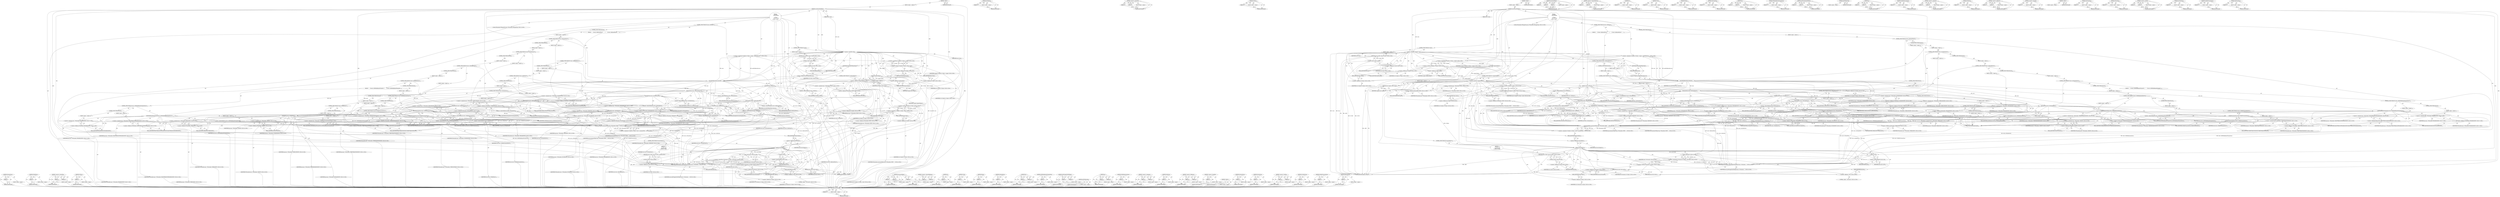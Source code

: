 digraph "isKeyboardEvent" {
vulnerable_352 [label=<(METHOD,isProgressEvent)>];
vulnerable_353 [label=<(PARAM,p1)>];
vulnerable_354 [label=<(BLOCK,&lt;empty&gt;,&lt;empty&gt;)>];
vulnerable_355 [label=<(METHOD_RETURN,ANY)>];
vulnerable_336 [label=<(METHOD,isWheelEvent)>];
vulnerable_337 [label=<(PARAM,p1)>];
vulnerable_338 [label=<(BLOCK,&lt;empty&gt;,&lt;empty&gt;)>];
vulnerable_339 [label=<(METHOD_RETURN,ANY)>];
vulnerable_293 [label=<(METHOD,&lt;operator&gt;.greaterThan)>];
vulnerable_294 [label=<(PARAM,p1)>];
vulnerable_295 [label=<(PARAM,p2)>];
vulnerable_296 [label=<(BLOCK,&lt;empty&gt;,&lt;empty&gt;)>];
vulnerable_297 [label=<(METHOD_RETURN,ANY)>];
vulnerable_315 [label=<(METHOD,isUIEvent)>];
vulnerable_316 [label=<(PARAM,p1)>];
vulnerable_317 [label=<(BLOCK,&lt;empty&gt;,&lt;empty&gt;)>];
vulnerable_318 [label=<(METHOD_RETURN,ANY)>];
vulnerable_6 [label=<(METHOD,&lt;global&gt;)<SUB>1</SUB>>];
vulnerable_7 [label=<(BLOCK,&lt;empty&gt;,&lt;empty&gt;)<SUB>1</SUB>>];
vulnerable_8 [label=<(METHOD,convertEventToV8Object)<SUB>1</SUB>>];
vulnerable_9 [label=<(PARAM,Event* event)<SUB>1</SUB>>];
vulnerable_10 [label="<(BLOCK,{
    if (!event)
        return v8::Null();

 ...,{
    if (!event)
        return v8::Null();

 ...)<SUB>2</SUB>>"];
vulnerable_11 [label=<(CONTROL_STRUCTURE,IF,if (!event))<SUB>3</SUB>>];
vulnerable_12 [label=<(&lt;operator&gt;.logicalNot,!event)<SUB>3</SUB>>];
vulnerable_13 [label=<(IDENTIFIER,event,!event)<SUB>3</SUB>>];
vulnerable_14 [label=<(BLOCK,&lt;empty&gt;,&lt;empty&gt;)<SUB>4</SUB>>];
vulnerable_15 [label="<(RETURN,return v8::Null();,return v8::Null();)<SUB>4</SUB>>"];
vulnerable_16 [label="<(v8.Null,v8::Null())<SUB>4</SUB>>"];
vulnerable_17 [label="<(&lt;operator&gt;.fieldAccess,v8::Null)<SUB>4</SUB>>"];
vulnerable_18 [label="<(IDENTIFIER,v8,v8::Null())<SUB>4</SUB>>"];
vulnerable_19 [label=<(FIELD_IDENTIFIER,Null,Null)<SUB>4</SUB>>];
vulnerable_20 [label="<(&lt;operator&gt;.assignment,v8::Handle&lt;v8::Object&gt; wrapper = getDOMObjectMa...)<SUB>6</SUB>>"];
vulnerable_21 [label="<(&lt;operator&gt;.greaterThan,v8::Handle&lt;v8::Object&gt; wrapper)<SUB>6</SUB>>"];
vulnerable_22 [label="<(&lt;operator&gt;.lessThan,v8::Handle&lt;v8::Object)<SUB>6</SUB>>"];
vulnerable_23 [label="<(&lt;operator&gt;.fieldAccess,v8::Handle)<SUB>6</SUB>>"];
vulnerable_24 [label="<(IDENTIFIER,v8,v8::Handle&lt;v8::Object)<SUB>6</SUB>>"];
vulnerable_25 [label=<(FIELD_IDENTIFIER,Handle,Handle)<SUB>6</SUB>>];
vulnerable_26 [label="<(&lt;operator&gt;.fieldAccess,v8::Object)<SUB>6</SUB>>"];
vulnerable_27 [label="<(IDENTIFIER,v8,v8::Handle&lt;v8::Object)<SUB>6</SUB>>"];
vulnerable_28 [label=<(FIELD_IDENTIFIER,Object,Object)<SUB>6</SUB>>];
vulnerable_29 [label="<(IDENTIFIER,wrapper,v8::Handle&lt;v8::Object&gt; wrapper)<SUB>6</SUB>>"];
vulnerable_30 [label=<(get,getDOMObjectMap().get(event))<SUB>6</SUB>>];
vulnerable_31 [label=<(&lt;operator&gt;.fieldAccess,getDOMObjectMap().get)<SUB>6</SUB>>];
vulnerable_32 [label=<(getDOMObjectMap,getDOMObjectMap())<SUB>6</SUB>>];
vulnerable_33 [label=<(FIELD_IDENTIFIER,get,get)<SUB>6</SUB>>];
vulnerable_34 [label=<(IDENTIFIER,event,getDOMObjectMap().get(event))<SUB>6</SUB>>];
vulnerable_35 [label=<(CONTROL_STRUCTURE,IF,if (!wrapper.IsEmpty()))<SUB>7</SUB>>];
vulnerable_36 [label=<(&lt;operator&gt;.logicalNot,!wrapper.IsEmpty())<SUB>7</SUB>>];
vulnerable_37 [label=<(IsEmpty,wrapper.IsEmpty())<SUB>7</SUB>>];
vulnerable_38 [label=<(&lt;operator&gt;.fieldAccess,wrapper.IsEmpty)<SUB>7</SUB>>];
vulnerable_39 [label=<(IDENTIFIER,wrapper,wrapper.IsEmpty())<SUB>7</SUB>>];
vulnerable_40 [label=<(FIELD_IDENTIFIER,IsEmpty,IsEmpty)<SUB>7</SUB>>];
vulnerable_41 [label=<(BLOCK,&lt;empty&gt;,&lt;empty&gt;)<SUB>8</SUB>>];
vulnerable_42 [label=<(RETURN,return wrapper;,return wrapper;)<SUB>8</SUB>>];
vulnerable_43 [label=<(IDENTIFIER,wrapper,return wrapper;)<SUB>8</SUB>>];
vulnerable_44 [label="<(LOCAL,V8ClassIndex.V8WrapperType type: V8ClassIndex.V8WrapperType)<SUB>10</SUB>>"];
vulnerable_45 [label="<(&lt;operator&gt;.assignment,type = V8ClassIndex::EVENT)<SUB>10</SUB>>"];
vulnerable_46 [label="<(IDENTIFIER,type,type = V8ClassIndex::EVENT)<SUB>10</SUB>>"];
vulnerable_47 [label="<(&lt;operator&gt;.fieldAccess,V8ClassIndex::EVENT)<SUB>10</SUB>>"];
vulnerable_48 [label="<(IDENTIFIER,V8ClassIndex,type = V8ClassIndex::EVENT)<SUB>10</SUB>>"];
vulnerable_49 [label=<(FIELD_IDENTIFIER,EVENT,EVENT)<SUB>10</SUB>>];
vulnerable_50 [label=<(CONTROL_STRUCTURE,IF,if (event-&gt;isUIEvent()))<SUB>12</SUB>>];
vulnerable_51 [label=<(isUIEvent,event-&gt;isUIEvent())<SUB>12</SUB>>];
vulnerable_52 [label=<(&lt;operator&gt;.indirectFieldAccess,event-&gt;isUIEvent)<SUB>12</SUB>>];
vulnerable_53 [label=<(IDENTIFIER,event,event-&gt;isUIEvent())<SUB>12</SUB>>];
vulnerable_54 [label=<(FIELD_IDENTIFIER,isUIEvent,isUIEvent)<SUB>12</SUB>>];
vulnerable_55 [label=<(BLOCK,{
        if (event-&gt;isKeyboardEvent())
       ...,{
        if (event-&gt;isKeyboardEvent())
       ...)<SUB>12</SUB>>];
vulnerable_56 [label=<(CONTROL_STRUCTURE,IF,if (event-&gt;isKeyboardEvent()))<SUB>13</SUB>>];
vulnerable_57 [label=<(isKeyboardEvent,event-&gt;isKeyboardEvent())<SUB>13</SUB>>];
vulnerable_58 [label=<(&lt;operator&gt;.indirectFieldAccess,event-&gt;isKeyboardEvent)<SUB>13</SUB>>];
vulnerable_59 [label=<(IDENTIFIER,event,event-&gt;isKeyboardEvent())<SUB>13</SUB>>];
vulnerable_60 [label=<(FIELD_IDENTIFIER,isKeyboardEvent,isKeyboardEvent)<SUB>13</SUB>>];
vulnerable_61 [label=<(BLOCK,&lt;empty&gt;,&lt;empty&gt;)<SUB>14</SUB>>];
vulnerable_62 [label="<(&lt;operator&gt;.assignment,type = V8ClassIndex::KEYBOARDEVENT)<SUB>14</SUB>>"];
vulnerable_63 [label="<(IDENTIFIER,type,type = V8ClassIndex::KEYBOARDEVENT)<SUB>14</SUB>>"];
vulnerable_64 [label="<(&lt;operator&gt;.fieldAccess,V8ClassIndex::KEYBOARDEVENT)<SUB>14</SUB>>"];
vulnerable_65 [label="<(IDENTIFIER,V8ClassIndex,type = V8ClassIndex::KEYBOARDEVENT)<SUB>14</SUB>>"];
vulnerable_66 [label=<(FIELD_IDENTIFIER,KEYBOARDEVENT,KEYBOARDEVENT)<SUB>14</SUB>>];
vulnerable_67 [label=<(CONTROL_STRUCTURE,ELSE,else)<SUB>15</SUB>>];
vulnerable_68 [label=<(BLOCK,&lt;empty&gt;,&lt;empty&gt;)<SUB>15</SUB>>];
vulnerable_69 [label=<(CONTROL_STRUCTURE,IF,if (event-&gt;isTextEvent()))<SUB>15</SUB>>];
vulnerable_70 [label=<(isTextEvent,event-&gt;isTextEvent())<SUB>15</SUB>>];
vulnerable_71 [label=<(&lt;operator&gt;.indirectFieldAccess,event-&gt;isTextEvent)<SUB>15</SUB>>];
vulnerable_72 [label=<(IDENTIFIER,event,event-&gt;isTextEvent())<SUB>15</SUB>>];
vulnerable_73 [label=<(FIELD_IDENTIFIER,isTextEvent,isTextEvent)<SUB>15</SUB>>];
vulnerable_74 [label=<(BLOCK,&lt;empty&gt;,&lt;empty&gt;)<SUB>16</SUB>>];
vulnerable_75 [label="<(&lt;operator&gt;.assignment,type = V8ClassIndex::TEXTEVENT)<SUB>16</SUB>>"];
vulnerable_76 [label="<(IDENTIFIER,type,type = V8ClassIndex::TEXTEVENT)<SUB>16</SUB>>"];
vulnerable_77 [label="<(&lt;operator&gt;.fieldAccess,V8ClassIndex::TEXTEVENT)<SUB>16</SUB>>"];
vulnerable_78 [label="<(IDENTIFIER,V8ClassIndex,type = V8ClassIndex::TEXTEVENT)<SUB>16</SUB>>"];
vulnerable_79 [label=<(FIELD_IDENTIFIER,TEXTEVENT,TEXTEVENT)<SUB>16</SUB>>];
vulnerable_80 [label=<(CONTROL_STRUCTURE,ELSE,else)<SUB>17</SUB>>];
vulnerable_81 [label=<(BLOCK,&lt;empty&gt;,&lt;empty&gt;)<SUB>17</SUB>>];
vulnerable_82 [label=<(CONTROL_STRUCTURE,IF,if (event-&gt;isMouseEvent()))<SUB>17</SUB>>];
vulnerable_83 [label=<(isMouseEvent,event-&gt;isMouseEvent())<SUB>17</SUB>>];
vulnerable_84 [label=<(&lt;operator&gt;.indirectFieldAccess,event-&gt;isMouseEvent)<SUB>17</SUB>>];
vulnerable_85 [label=<(IDENTIFIER,event,event-&gt;isMouseEvent())<SUB>17</SUB>>];
vulnerable_86 [label=<(FIELD_IDENTIFIER,isMouseEvent,isMouseEvent)<SUB>17</SUB>>];
vulnerable_87 [label=<(BLOCK,&lt;empty&gt;,&lt;empty&gt;)<SUB>18</SUB>>];
vulnerable_88 [label="<(&lt;operator&gt;.assignment,type = V8ClassIndex::MOUSEEVENT)<SUB>18</SUB>>"];
vulnerable_89 [label="<(IDENTIFIER,type,type = V8ClassIndex::MOUSEEVENT)<SUB>18</SUB>>"];
vulnerable_90 [label="<(&lt;operator&gt;.fieldAccess,V8ClassIndex::MOUSEEVENT)<SUB>18</SUB>>"];
vulnerable_91 [label="<(IDENTIFIER,V8ClassIndex,type = V8ClassIndex::MOUSEEVENT)<SUB>18</SUB>>"];
vulnerable_92 [label=<(FIELD_IDENTIFIER,MOUSEEVENT,MOUSEEVENT)<SUB>18</SUB>>];
vulnerable_93 [label=<(CONTROL_STRUCTURE,ELSE,else)<SUB>19</SUB>>];
vulnerable_94 [label=<(BLOCK,&lt;empty&gt;,&lt;empty&gt;)<SUB>19</SUB>>];
vulnerable_95 [label=<(CONTROL_STRUCTURE,IF,if (event-&gt;isWheelEvent()))<SUB>19</SUB>>];
vulnerable_96 [label=<(isWheelEvent,event-&gt;isWheelEvent())<SUB>19</SUB>>];
vulnerable_97 [label=<(&lt;operator&gt;.indirectFieldAccess,event-&gt;isWheelEvent)<SUB>19</SUB>>];
vulnerable_98 [label=<(IDENTIFIER,event,event-&gt;isWheelEvent())<SUB>19</SUB>>];
vulnerable_99 [label=<(FIELD_IDENTIFIER,isWheelEvent,isWheelEvent)<SUB>19</SUB>>];
vulnerable_100 [label=<(BLOCK,&lt;empty&gt;,&lt;empty&gt;)<SUB>20</SUB>>];
vulnerable_101 [label="<(&lt;operator&gt;.assignment,type = V8ClassIndex::WHEELEVENT)<SUB>20</SUB>>"];
vulnerable_102 [label="<(IDENTIFIER,type,type = V8ClassIndex::WHEELEVENT)<SUB>20</SUB>>"];
vulnerable_103 [label="<(&lt;operator&gt;.fieldAccess,V8ClassIndex::WHEELEVENT)<SUB>20</SUB>>"];
vulnerable_104 [label="<(IDENTIFIER,V8ClassIndex,type = V8ClassIndex::WHEELEVENT)<SUB>20</SUB>>"];
vulnerable_105 [label=<(FIELD_IDENTIFIER,WHEELEVENT,WHEELEVENT)<SUB>20</SUB>>];
vulnerable_106 [label=<(CONTROL_STRUCTURE,ELSE,else)<SUB>26</SUB>>];
vulnerable_107 [label=<(BLOCK,&lt;empty&gt;,&lt;empty&gt;)<SUB>26</SUB>>];
vulnerable_108 [label="<(&lt;operator&gt;.assignment,type = V8ClassIndex::UIEVENT)<SUB>26</SUB>>"];
vulnerable_109 [label="<(IDENTIFIER,type,type = V8ClassIndex::UIEVENT)<SUB>26</SUB>>"];
vulnerable_110 [label="<(&lt;operator&gt;.fieldAccess,V8ClassIndex::UIEVENT)<SUB>26</SUB>>"];
vulnerable_111 [label="<(IDENTIFIER,V8ClassIndex,type = V8ClassIndex::UIEVENT)<SUB>26</SUB>>"];
vulnerable_112 [label=<(FIELD_IDENTIFIER,UIEVENT,UIEVENT)<SUB>26</SUB>>];
vulnerable_113 [label=<(CONTROL_STRUCTURE,ELSE,else)<SUB>27</SUB>>];
vulnerable_114 [label=<(BLOCK,&lt;empty&gt;,&lt;empty&gt;)<SUB>27</SUB>>];
vulnerable_115 [label=<(CONTROL_STRUCTURE,IF,if (event-&gt;isMutationEvent()))<SUB>27</SUB>>];
vulnerable_116 [label=<(isMutationEvent,event-&gt;isMutationEvent())<SUB>27</SUB>>];
vulnerable_117 [label=<(&lt;operator&gt;.indirectFieldAccess,event-&gt;isMutationEvent)<SUB>27</SUB>>];
vulnerable_118 [label=<(IDENTIFIER,event,event-&gt;isMutationEvent())<SUB>27</SUB>>];
vulnerable_119 [label=<(FIELD_IDENTIFIER,isMutationEvent,isMutationEvent)<SUB>27</SUB>>];
vulnerable_120 [label=<(BLOCK,&lt;empty&gt;,&lt;empty&gt;)<SUB>28</SUB>>];
vulnerable_121 [label="<(&lt;operator&gt;.assignment,type = V8ClassIndex::MUTATIONEVENT)<SUB>28</SUB>>"];
vulnerable_122 [label="<(IDENTIFIER,type,type = V8ClassIndex::MUTATIONEVENT)<SUB>28</SUB>>"];
vulnerable_123 [label="<(&lt;operator&gt;.fieldAccess,V8ClassIndex::MUTATIONEVENT)<SUB>28</SUB>>"];
vulnerable_124 [label="<(IDENTIFIER,V8ClassIndex,type = V8ClassIndex::MUTATIONEVENT)<SUB>28</SUB>>"];
vulnerable_125 [label=<(FIELD_IDENTIFIER,MUTATIONEVENT,MUTATIONEVENT)<SUB>28</SUB>>];
vulnerable_126 [label=<(CONTROL_STRUCTURE,ELSE,else)<SUB>29</SUB>>];
vulnerable_127 [label=<(BLOCK,&lt;empty&gt;,&lt;empty&gt;)<SUB>29</SUB>>];
vulnerable_128 [label=<(CONTROL_STRUCTURE,IF,if (event-&gt;isOverflowEvent()))<SUB>29</SUB>>];
vulnerable_129 [label=<(isOverflowEvent,event-&gt;isOverflowEvent())<SUB>29</SUB>>];
vulnerable_130 [label=<(&lt;operator&gt;.indirectFieldAccess,event-&gt;isOverflowEvent)<SUB>29</SUB>>];
vulnerable_131 [label=<(IDENTIFIER,event,event-&gt;isOverflowEvent())<SUB>29</SUB>>];
vulnerable_132 [label=<(FIELD_IDENTIFIER,isOverflowEvent,isOverflowEvent)<SUB>29</SUB>>];
vulnerable_133 [label=<(BLOCK,&lt;empty&gt;,&lt;empty&gt;)<SUB>30</SUB>>];
vulnerable_134 [label="<(&lt;operator&gt;.assignment,type = V8ClassIndex::OVERFLOWEVENT)<SUB>30</SUB>>"];
vulnerable_135 [label="<(IDENTIFIER,type,type = V8ClassIndex::OVERFLOWEVENT)<SUB>30</SUB>>"];
vulnerable_136 [label="<(&lt;operator&gt;.fieldAccess,V8ClassIndex::OVERFLOWEVENT)<SUB>30</SUB>>"];
vulnerable_137 [label="<(IDENTIFIER,V8ClassIndex,type = V8ClassIndex::OVERFLOWEVENT)<SUB>30</SUB>>"];
vulnerable_138 [label=<(FIELD_IDENTIFIER,OVERFLOWEVENT,OVERFLOWEVENT)<SUB>30</SUB>>];
vulnerable_139 [label=<(CONTROL_STRUCTURE,ELSE,else)<SUB>31</SUB>>];
vulnerable_140 [label=<(BLOCK,&lt;empty&gt;,&lt;empty&gt;)<SUB>31</SUB>>];
vulnerable_141 [label=<(CONTROL_STRUCTURE,IF,if (event-&gt;isMessageEvent()))<SUB>31</SUB>>];
vulnerable_142 [label=<(isMessageEvent,event-&gt;isMessageEvent())<SUB>31</SUB>>];
vulnerable_143 [label=<(&lt;operator&gt;.indirectFieldAccess,event-&gt;isMessageEvent)<SUB>31</SUB>>];
vulnerable_144 [label=<(IDENTIFIER,event,event-&gt;isMessageEvent())<SUB>31</SUB>>];
vulnerable_145 [label=<(FIELD_IDENTIFIER,isMessageEvent,isMessageEvent)<SUB>31</SUB>>];
vulnerable_146 [label=<(BLOCK,&lt;empty&gt;,&lt;empty&gt;)<SUB>32</SUB>>];
vulnerable_147 [label="<(&lt;operator&gt;.assignment,type = V8ClassIndex::MESSAGEEVENT)<SUB>32</SUB>>"];
vulnerable_148 [label="<(IDENTIFIER,type,type = V8ClassIndex::MESSAGEEVENT)<SUB>32</SUB>>"];
vulnerable_149 [label="<(&lt;operator&gt;.fieldAccess,V8ClassIndex::MESSAGEEVENT)<SUB>32</SUB>>"];
vulnerable_150 [label="<(IDENTIFIER,V8ClassIndex,type = V8ClassIndex::MESSAGEEVENT)<SUB>32</SUB>>"];
vulnerable_151 [label=<(FIELD_IDENTIFIER,MESSAGEEVENT,MESSAGEEVENT)<SUB>32</SUB>>];
vulnerable_152 [label=<(CONTROL_STRUCTURE,ELSE,else)<SUB>33</SUB>>];
vulnerable_153 [label=<(BLOCK,&lt;empty&gt;,&lt;empty&gt;)<SUB>33</SUB>>];
vulnerable_154 [label=<(CONTROL_STRUCTURE,IF,if (event-&gt;isProgressEvent()))<SUB>33</SUB>>];
vulnerable_155 [label=<(isProgressEvent,event-&gt;isProgressEvent())<SUB>33</SUB>>];
vulnerable_156 [label=<(&lt;operator&gt;.indirectFieldAccess,event-&gt;isProgressEvent)<SUB>33</SUB>>];
vulnerable_157 [label=<(IDENTIFIER,event,event-&gt;isProgressEvent())<SUB>33</SUB>>];
vulnerable_158 [label=<(FIELD_IDENTIFIER,isProgressEvent,isProgressEvent)<SUB>33</SUB>>];
vulnerable_159 [label=<(BLOCK,{
        if (event-&gt;isXMLHttpRequestProgressEv...,{
        if (event-&gt;isXMLHttpRequestProgressEv...)<SUB>33</SUB>>];
vulnerable_160 [label=<(CONTROL_STRUCTURE,IF,if (event-&gt;isXMLHttpRequestProgressEvent()))<SUB>34</SUB>>];
vulnerable_161 [label=<(isXMLHttpRequestProgressEvent,event-&gt;isXMLHttpRequestProgressEvent())<SUB>34</SUB>>];
vulnerable_162 [label=<(&lt;operator&gt;.indirectFieldAccess,event-&gt;isXMLHttpRequestProgressEvent)<SUB>34</SUB>>];
vulnerable_163 [label=<(IDENTIFIER,event,event-&gt;isXMLHttpRequestProgressEvent())<SUB>34</SUB>>];
vulnerable_164 [label=<(FIELD_IDENTIFIER,isXMLHttpRequestProgressEvent,isXMLHttpRequestProgressEvent)<SUB>34</SUB>>];
vulnerable_165 [label=<(BLOCK,&lt;empty&gt;,&lt;empty&gt;)<SUB>35</SUB>>];
vulnerable_166 [label="<(&lt;operator&gt;.assignment,type = V8ClassIndex::XMLHTTPREQUESTPROGRESSEVENT)<SUB>35</SUB>>"];
vulnerable_167 [label="<(IDENTIFIER,type,type = V8ClassIndex::XMLHTTPREQUESTPROGRESSEVENT)<SUB>35</SUB>>"];
vulnerable_168 [label="<(&lt;operator&gt;.fieldAccess,V8ClassIndex::XMLHTTPREQUESTPROGRESSEVENT)<SUB>35</SUB>>"];
vulnerable_169 [label="<(IDENTIFIER,V8ClassIndex,type = V8ClassIndex::XMLHTTPREQUESTPROGRESSEVENT)<SUB>35</SUB>>"];
vulnerable_170 [label=<(FIELD_IDENTIFIER,XMLHTTPREQUESTPROGRESSEVENT,XMLHTTPREQUESTPROGRESSEVENT)<SUB>35</SUB>>];
vulnerable_171 [label=<(CONTROL_STRUCTURE,ELSE,else)<SUB>37</SUB>>];
vulnerable_172 [label=<(BLOCK,&lt;empty&gt;,&lt;empty&gt;)<SUB>37</SUB>>];
vulnerable_173 [label="<(&lt;operator&gt;.assignment,type = V8ClassIndex::PROGRESSEVENT)<SUB>37</SUB>>"];
vulnerable_174 [label="<(IDENTIFIER,type,type = V8ClassIndex::PROGRESSEVENT)<SUB>37</SUB>>"];
vulnerable_175 [label="<(&lt;operator&gt;.fieldAccess,V8ClassIndex::PROGRESSEVENT)<SUB>37</SUB>>"];
vulnerable_176 [label="<(IDENTIFIER,V8ClassIndex,type = V8ClassIndex::PROGRESSEVENT)<SUB>37</SUB>>"];
vulnerable_177 [label=<(FIELD_IDENTIFIER,PROGRESSEVENT,PROGRESSEVENT)<SUB>37</SUB>>];
vulnerable_178 [label=<(CONTROL_STRUCTURE,ELSE,else)<SUB>38</SUB>>];
vulnerable_179 [label=<(BLOCK,&lt;empty&gt;,&lt;empty&gt;)<SUB>38</SUB>>];
vulnerable_180 [label=<(CONTROL_STRUCTURE,IF,if (event-&gt;isWebKitAnimationEvent()))<SUB>38</SUB>>];
vulnerable_181 [label=<(isWebKitAnimationEvent,event-&gt;isWebKitAnimationEvent())<SUB>38</SUB>>];
vulnerable_182 [label=<(&lt;operator&gt;.indirectFieldAccess,event-&gt;isWebKitAnimationEvent)<SUB>38</SUB>>];
vulnerable_183 [label=<(IDENTIFIER,event,event-&gt;isWebKitAnimationEvent())<SUB>38</SUB>>];
vulnerable_184 [label=<(FIELD_IDENTIFIER,isWebKitAnimationEvent,isWebKitAnimationEvent)<SUB>38</SUB>>];
vulnerable_185 [label=<(BLOCK,&lt;empty&gt;,&lt;empty&gt;)<SUB>39</SUB>>];
vulnerable_186 [label="<(&lt;operator&gt;.assignment,type = V8ClassIndex::WEBKITANIMATIONEVENT)<SUB>39</SUB>>"];
vulnerable_187 [label="<(IDENTIFIER,type,type = V8ClassIndex::WEBKITANIMATIONEVENT)<SUB>39</SUB>>"];
vulnerable_188 [label="<(&lt;operator&gt;.fieldAccess,V8ClassIndex::WEBKITANIMATIONEVENT)<SUB>39</SUB>>"];
vulnerable_189 [label="<(IDENTIFIER,V8ClassIndex,type = V8ClassIndex::WEBKITANIMATIONEVENT)<SUB>39</SUB>>"];
vulnerable_190 [label=<(FIELD_IDENTIFIER,WEBKITANIMATIONEVENT,WEBKITANIMATIONEVENT)<SUB>39</SUB>>];
vulnerable_191 [label=<(CONTROL_STRUCTURE,ELSE,else)<SUB>40</SUB>>];
vulnerable_192 [label=<(BLOCK,&lt;empty&gt;,&lt;empty&gt;)<SUB>40</SUB>>];
vulnerable_193 [label=<(CONTROL_STRUCTURE,IF,if (event-&gt;isWebKitTransitionEvent()))<SUB>40</SUB>>];
vulnerable_194 [label=<(isWebKitTransitionEvent,event-&gt;isWebKitTransitionEvent())<SUB>40</SUB>>];
vulnerable_195 [label=<(&lt;operator&gt;.indirectFieldAccess,event-&gt;isWebKitTransitionEvent)<SUB>40</SUB>>];
vulnerable_196 [label=<(IDENTIFIER,event,event-&gt;isWebKitTransitionEvent())<SUB>40</SUB>>];
vulnerable_197 [label=<(FIELD_IDENTIFIER,isWebKitTransitionEvent,isWebKitTransitionEvent)<SUB>40</SUB>>];
vulnerable_198 [label=<(BLOCK,&lt;empty&gt;,&lt;empty&gt;)<SUB>41</SUB>>];
vulnerable_199 [label="<(&lt;operator&gt;.assignment,type = V8ClassIndex::WEBKITTRANSITIONEVENT)<SUB>41</SUB>>"];
vulnerable_200 [label="<(IDENTIFIER,type,type = V8ClassIndex::WEBKITTRANSITIONEVENT)<SUB>41</SUB>>"];
vulnerable_201 [label="<(&lt;operator&gt;.fieldAccess,V8ClassIndex::WEBKITTRANSITIONEVENT)<SUB>41</SUB>>"];
vulnerable_202 [label="<(IDENTIFIER,V8ClassIndex,type = V8ClassIndex::WEBKITTRANSITIONEVENT)<SUB>41</SUB>>"];
vulnerable_203 [label=<(FIELD_IDENTIFIER,WEBKITTRANSITIONEVENT,WEBKITTRANSITIONEVENT)<SUB>41</SUB>>];
vulnerable_204 [label="<(&lt;operator&gt;.assignment,v8::Handle&lt;v8::Object&gt; result = instantiateV8Ob...)<SUB>44</SUB>>"];
vulnerable_205 [label="<(&lt;operator&gt;.greaterThan,v8::Handle&lt;v8::Object&gt; result)<SUB>44</SUB>>"];
vulnerable_206 [label="<(&lt;operator&gt;.lessThan,v8::Handle&lt;v8::Object)<SUB>44</SUB>>"];
vulnerable_207 [label="<(&lt;operator&gt;.fieldAccess,v8::Handle)<SUB>44</SUB>>"];
vulnerable_208 [label="<(IDENTIFIER,v8,v8::Handle&lt;v8::Object)<SUB>44</SUB>>"];
vulnerable_209 [label=<(FIELD_IDENTIFIER,Handle,Handle)<SUB>44</SUB>>];
vulnerable_210 [label="<(&lt;operator&gt;.fieldAccess,v8::Object)<SUB>44</SUB>>"];
vulnerable_211 [label="<(IDENTIFIER,v8,v8::Handle&lt;v8::Object)<SUB>44</SUB>>"];
vulnerable_212 [label=<(FIELD_IDENTIFIER,Object,Object)<SUB>44</SUB>>];
vulnerable_213 [label="<(IDENTIFIER,result,v8::Handle&lt;v8::Object&gt; result)<SUB>44</SUB>>"];
vulnerable_214 [label="<(instantiateV8Object,instantiateV8Object(type, V8ClassIndex::EVENT, ...)<SUB>44</SUB>>"];
vulnerable_215 [label="<(IDENTIFIER,type,instantiateV8Object(type, V8ClassIndex::EVENT, ...)<SUB>44</SUB>>"];
vulnerable_216 [label="<(&lt;operator&gt;.fieldAccess,V8ClassIndex::EVENT)<SUB>44</SUB>>"];
vulnerable_217 [label="<(IDENTIFIER,V8ClassIndex,instantiateV8Object(type, V8ClassIndex::EVENT, ...)<SUB>44</SUB>>"];
vulnerable_218 [label=<(FIELD_IDENTIFIER,EVENT,EVENT)<SUB>44</SUB>>];
vulnerable_219 [label="<(IDENTIFIER,event,instantiateV8Object(type, V8ClassIndex::EVENT, ...)<SUB>44</SUB>>"];
vulnerable_220 [label=<(CONTROL_STRUCTURE,IF,if (result.IsEmpty()))<SUB>45</SUB>>];
vulnerable_221 [label=<(IsEmpty,result.IsEmpty())<SUB>45</SUB>>];
vulnerable_222 [label=<(&lt;operator&gt;.fieldAccess,result.IsEmpty)<SUB>45</SUB>>];
vulnerable_223 [label=<(IDENTIFIER,result,result.IsEmpty())<SUB>45</SUB>>];
vulnerable_224 [label=<(FIELD_IDENTIFIER,IsEmpty,IsEmpty)<SUB>45</SUB>>];
vulnerable_225 [label="<(BLOCK,{
        return v8::Null();
    },{
        return v8::Null();
    })<SUB>45</SUB>>"];
vulnerable_226 [label="<(RETURN,return v8::Null();,return v8::Null();)<SUB>46</SUB>>"];
vulnerable_227 [label="<(v8.Null,v8::Null())<SUB>46</SUB>>"];
vulnerable_228 [label="<(&lt;operator&gt;.fieldAccess,v8::Null)<SUB>46</SUB>>"];
vulnerable_229 [label="<(IDENTIFIER,v8,v8::Null())<SUB>46</SUB>>"];
vulnerable_230 [label=<(FIELD_IDENTIFIER,Null,Null)<SUB>46</SUB>>];
vulnerable_231 [label=<(ref,event-&gt;ref())<SUB>49</SUB>>];
vulnerable_232 [label=<(&lt;operator&gt;.indirectFieldAccess,event-&gt;ref)<SUB>49</SUB>>];
vulnerable_233 [label=<(IDENTIFIER,event,event-&gt;ref())<SUB>49</SUB>>];
vulnerable_234 [label=<(FIELD_IDENTIFIER,ref,ref)<SUB>49</SUB>>];
vulnerable_235 [label="<(setJSWrapperForDOMObject,setJSWrapperForDOMObject(event, v8::Persistent&lt;...)<SUB>50</SUB>>"];
vulnerable_236 [label="<(IDENTIFIER,event,setJSWrapperForDOMObject(event, v8::Persistent&lt;...)<SUB>50</SUB>>"];
vulnerable_237 [label="<(&lt;operator&gt;.greaterThan,v8::Persistent&lt;v8::Object&gt;::New(result))<SUB>50</SUB>>"];
vulnerable_238 [label="<(&lt;operator&gt;.lessThan,v8::Persistent&lt;v8::Object)<SUB>50</SUB>>"];
vulnerable_239 [label="<(&lt;operator&gt;.fieldAccess,v8::Persistent)<SUB>50</SUB>>"];
vulnerable_240 [label="<(IDENTIFIER,v8,v8::Persistent&lt;v8::Object)<SUB>50</SUB>>"];
vulnerable_241 [label=<(FIELD_IDENTIFIER,Persistent,Persistent)<SUB>50</SUB>>];
vulnerable_242 [label="<(&lt;operator&gt;.fieldAccess,v8::Object)<SUB>50</SUB>>"];
vulnerable_243 [label="<(IDENTIFIER,v8,v8::Persistent&lt;v8::Object)<SUB>50</SUB>>"];
vulnerable_244 [label=<(FIELD_IDENTIFIER,Object,Object)<SUB>50</SUB>>];
vulnerable_245 [label="<(New,::New(result))<SUB>50</SUB>>"];
vulnerable_246 [label="<(&lt;operator&gt;.fieldAccess,::New)<SUB>50</SUB>>"];
vulnerable_247 [label="<(LITERAL,&lt;global&gt;,::New(result))<SUB>50</SUB>>"];
vulnerable_248 [label=<(FIELD_IDENTIFIER,New,New)<SUB>50</SUB>>];
vulnerable_249 [label="<(IDENTIFIER,result,::New(result))<SUB>50</SUB>>"];
vulnerable_250 [label=<(RETURN,return result;,return result;)<SUB>52</SUB>>];
vulnerable_251 [label=<(IDENTIFIER,result,return result;)<SUB>52</SUB>>];
vulnerable_252 [label=<(METHOD_RETURN,Handle&lt;v8.Value&gt;)<SUB>1</SUB>>];
vulnerable_254 [label=<(METHOD_RETURN,ANY)<SUB>1</SUB>>];
vulnerable_368 [label=<(METHOD,instantiateV8Object)>];
vulnerable_369 [label=<(PARAM,p1)>];
vulnerable_370 [label=<(PARAM,p2)>];
vulnerable_371 [label=<(PARAM,p3)>];
vulnerable_372 [label=<(BLOCK,&lt;empty&gt;,&lt;empty&gt;)>];
vulnerable_373 [label=<(METHOD_RETURN,ANY)>];
vulnerable_319 [label=<(METHOD,&lt;operator&gt;.indirectFieldAccess)>];
vulnerable_320 [label=<(PARAM,p1)>];
vulnerable_321 [label=<(PARAM,p2)>];
vulnerable_322 [label=<(BLOCK,&lt;empty&gt;,&lt;empty&gt;)>];
vulnerable_323 [label=<(METHOD_RETURN,ANY)>];
vulnerable_374 [label=<(METHOD,ref)>];
vulnerable_375 [label=<(PARAM,p1)>];
vulnerable_376 [label=<(BLOCK,&lt;empty&gt;,&lt;empty&gt;)>];
vulnerable_377 [label=<(METHOD_RETURN,ANY)>];
vulnerable_279 [label=<(METHOD,v8.Null)>];
vulnerable_280 [label=<(PARAM,p1)>];
vulnerable_281 [label=<(BLOCK,&lt;empty&gt;,&lt;empty&gt;)>];
vulnerable_282 [label=<(METHOD_RETURN,ANY)>];
vulnerable_311 [label=<(METHOD,IsEmpty)>];
vulnerable_312 [label=<(PARAM,p1)>];
vulnerable_313 [label=<(BLOCK,&lt;empty&gt;,&lt;empty&gt;)>];
vulnerable_314 [label=<(METHOD_RETURN,ANY)>];
vulnerable_348 [label=<(METHOD,isMessageEvent)>];
vulnerable_349 [label=<(PARAM,p1)>];
vulnerable_350 [label=<(BLOCK,&lt;empty&gt;,&lt;empty&gt;)>];
vulnerable_351 [label=<(METHOD_RETURN,ANY)>];
vulnerable_383 [label=<(METHOD,New)>];
vulnerable_384 [label=<(PARAM,p1)>];
vulnerable_385 [label=<(PARAM,p2)>];
vulnerable_386 [label=<(BLOCK,&lt;empty&gt;,&lt;empty&gt;)>];
vulnerable_387 [label=<(METHOD_RETURN,ANY)>];
vulnerable_356 [label=<(METHOD,isXMLHttpRequestProgressEvent)>];
vulnerable_357 [label=<(PARAM,p1)>];
vulnerable_358 [label=<(BLOCK,&lt;empty&gt;,&lt;empty&gt;)>];
vulnerable_359 [label=<(METHOD_RETURN,ANY)>];
vulnerable_378 [label=<(METHOD,setJSWrapperForDOMObject)>];
vulnerable_379 [label=<(PARAM,p1)>];
vulnerable_380 [label=<(PARAM,p2)>];
vulnerable_381 [label=<(BLOCK,&lt;empty&gt;,&lt;empty&gt;)>];
vulnerable_382 [label=<(METHOD_RETURN,ANY)>];
vulnerable_308 [label=<(METHOD,getDOMObjectMap)>];
vulnerable_309 [label=<(BLOCK,&lt;empty&gt;,&lt;empty&gt;)>];
vulnerable_310 [label=<(METHOD_RETURN,ANY)>];
vulnerable_303 [label=<(METHOD,get)>];
vulnerable_304 [label=<(PARAM,p1)>];
vulnerable_305 [label=<(PARAM,p2)>];
vulnerable_306 [label=<(BLOCK,&lt;empty&gt;,&lt;empty&gt;)>];
vulnerable_307 [label=<(METHOD_RETURN,ANY)>];
vulnerable_360 [label=<(METHOD,isWebKitAnimationEvent)>];
vulnerable_361 [label=<(PARAM,p1)>];
vulnerable_362 [label=<(BLOCK,&lt;empty&gt;,&lt;empty&gt;)>];
vulnerable_363 [label=<(METHOD_RETURN,ANY)>];
vulnerable_288 [label=<(METHOD,&lt;operator&gt;.assignment)>];
vulnerable_289 [label=<(PARAM,p1)>];
vulnerable_290 [label=<(PARAM,p2)>];
vulnerable_291 [label=<(BLOCK,&lt;empty&gt;,&lt;empty&gt;)>];
vulnerable_292 [label=<(METHOD_RETURN,ANY)>];
vulnerable_328 [label=<(METHOD,isTextEvent)>];
vulnerable_329 [label=<(PARAM,p1)>];
vulnerable_330 [label=<(BLOCK,&lt;empty&gt;,&lt;empty&gt;)>];
vulnerable_331 [label=<(METHOD_RETURN,ANY)>];
vulnerable_283 [label=<(METHOD,&lt;operator&gt;.fieldAccess)>];
vulnerable_284 [label=<(PARAM,p1)>];
vulnerable_285 [label=<(PARAM,p2)>];
vulnerable_286 [label=<(BLOCK,&lt;empty&gt;,&lt;empty&gt;)>];
vulnerable_287 [label=<(METHOD_RETURN,ANY)>];
vulnerable_275 [label=<(METHOD,&lt;operator&gt;.logicalNot)>];
vulnerable_276 [label=<(PARAM,p1)>];
vulnerable_277 [label=<(BLOCK,&lt;empty&gt;,&lt;empty&gt;)>];
vulnerable_278 [label=<(METHOD_RETURN,ANY)>];
vulnerable_269 [label=<(METHOD,&lt;global&gt;)<SUB>1</SUB>>];
vulnerable_270 [label=<(BLOCK,&lt;empty&gt;,&lt;empty&gt;)>];
vulnerable_271 [label=<(METHOD_RETURN,ANY)>];
vulnerable_340 [label=<(METHOD,isMutationEvent)>];
vulnerable_341 [label=<(PARAM,p1)>];
vulnerable_342 [label=<(BLOCK,&lt;empty&gt;,&lt;empty&gt;)>];
vulnerable_343 [label=<(METHOD_RETURN,ANY)>];
vulnerable_332 [label=<(METHOD,isMouseEvent)>];
vulnerable_333 [label=<(PARAM,p1)>];
vulnerable_334 [label=<(BLOCK,&lt;empty&gt;,&lt;empty&gt;)>];
vulnerable_335 [label=<(METHOD_RETURN,ANY)>];
vulnerable_298 [label=<(METHOD,&lt;operator&gt;.lessThan)>];
vulnerable_299 [label=<(PARAM,p1)>];
vulnerable_300 [label=<(PARAM,p2)>];
vulnerable_301 [label=<(BLOCK,&lt;empty&gt;,&lt;empty&gt;)>];
vulnerable_302 [label=<(METHOD_RETURN,ANY)>];
vulnerable_344 [label=<(METHOD,isOverflowEvent)>];
vulnerable_345 [label=<(PARAM,p1)>];
vulnerable_346 [label=<(BLOCK,&lt;empty&gt;,&lt;empty&gt;)>];
vulnerable_347 [label=<(METHOD_RETURN,ANY)>];
vulnerable_364 [label=<(METHOD,isWebKitTransitionEvent)>];
vulnerable_365 [label=<(PARAM,p1)>];
vulnerable_366 [label=<(BLOCK,&lt;empty&gt;,&lt;empty&gt;)>];
vulnerable_367 [label=<(METHOD_RETURN,ANY)>];
vulnerable_324 [label=<(METHOD,isKeyboardEvent)>];
vulnerable_325 [label=<(PARAM,p1)>];
vulnerable_326 [label=<(BLOCK,&lt;empty&gt;,&lt;empty&gt;)>];
vulnerable_327 [label=<(METHOD_RETURN,ANY)>];
fixed_352 [label=<(METHOD,isProgressEvent)>];
fixed_353 [label=<(PARAM,p1)>];
fixed_354 [label=<(BLOCK,&lt;empty&gt;,&lt;empty&gt;)>];
fixed_355 [label=<(METHOD_RETURN,ANY)>];
fixed_336 [label=<(METHOD,isWheelEvent)>];
fixed_337 [label=<(PARAM,p1)>];
fixed_338 [label=<(BLOCK,&lt;empty&gt;,&lt;empty&gt;)>];
fixed_339 [label=<(METHOD_RETURN,ANY)>];
fixed_293 [label=<(METHOD,&lt;operator&gt;.greaterThan)>];
fixed_294 [label=<(PARAM,p1)>];
fixed_295 [label=<(PARAM,p2)>];
fixed_296 [label=<(BLOCK,&lt;empty&gt;,&lt;empty&gt;)>];
fixed_297 [label=<(METHOD_RETURN,ANY)>];
fixed_315 [label=<(METHOD,isUIEvent)>];
fixed_316 [label=<(PARAM,p1)>];
fixed_317 [label=<(BLOCK,&lt;empty&gt;,&lt;empty&gt;)>];
fixed_318 [label=<(METHOD_RETURN,ANY)>];
fixed_6 [label=<(METHOD,&lt;global&gt;)<SUB>1</SUB>>];
fixed_7 [label=<(BLOCK,&lt;empty&gt;,&lt;empty&gt;)<SUB>1</SUB>>];
fixed_8 [label=<(METHOD,convertEventToV8Object)<SUB>1</SUB>>];
fixed_9 [label=<(PARAM,Event* event)<SUB>1</SUB>>];
fixed_10 [label="<(BLOCK,{
    if (!event)
        return v8::Null();

 ...,{
    if (!event)
        return v8::Null();

 ...)<SUB>2</SUB>>"];
fixed_11 [label=<(CONTROL_STRUCTURE,IF,if (!event))<SUB>3</SUB>>];
fixed_12 [label=<(&lt;operator&gt;.logicalNot,!event)<SUB>3</SUB>>];
fixed_13 [label=<(IDENTIFIER,event,!event)<SUB>3</SUB>>];
fixed_14 [label=<(BLOCK,&lt;empty&gt;,&lt;empty&gt;)<SUB>4</SUB>>];
fixed_15 [label="<(RETURN,return v8::Null();,return v8::Null();)<SUB>4</SUB>>"];
fixed_16 [label="<(v8.Null,v8::Null())<SUB>4</SUB>>"];
fixed_17 [label="<(&lt;operator&gt;.fieldAccess,v8::Null)<SUB>4</SUB>>"];
fixed_18 [label="<(IDENTIFIER,v8,v8::Null())<SUB>4</SUB>>"];
fixed_19 [label=<(FIELD_IDENTIFIER,Null,Null)<SUB>4</SUB>>];
fixed_20 [label="<(&lt;operator&gt;.assignment,v8::Handle&lt;v8::Object&gt; wrapper = getDOMObjectMa...)<SUB>6</SUB>>"];
fixed_21 [label="<(&lt;operator&gt;.greaterThan,v8::Handle&lt;v8::Object&gt; wrapper)<SUB>6</SUB>>"];
fixed_22 [label="<(&lt;operator&gt;.lessThan,v8::Handle&lt;v8::Object)<SUB>6</SUB>>"];
fixed_23 [label="<(&lt;operator&gt;.fieldAccess,v8::Handle)<SUB>6</SUB>>"];
fixed_24 [label="<(IDENTIFIER,v8,v8::Handle&lt;v8::Object)<SUB>6</SUB>>"];
fixed_25 [label=<(FIELD_IDENTIFIER,Handle,Handle)<SUB>6</SUB>>];
fixed_26 [label="<(&lt;operator&gt;.fieldAccess,v8::Object)<SUB>6</SUB>>"];
fixed_27 [label="<(IDENTIFIER,v8,v8::Handle&lt;v8::Object)<SUB>6</SUB>>"];
fixed_28 [label=<(FIELD_IDENTIFIER,Object,Object)<SUB>6</SUB>>];
fixed_29 [label="<(IDENTIFIER,wrapper,v8::Handle&lt;v8::Object&gt; wrapper)<SUB>6</SUB>>"];
fixed_30 [label=<(get,getDOMObjectMap().get(event))<SUB>6</SUB>>];
fixed_31 [label=<(&lt;operator&gt;.fieldAccess,getDOMObjectMap().get)<SUB>6</SUB>>];
fixed_32 [label=<(getDOMObjectMap,getDOMObjectMap())<SUB>6</SUB>>];
fixed_33 [label=<(FIELD_IDENTIFIER,get,get)<SUB>6</SUB>>];
fixed_34 [label=<(IDENTIFIER,event,getDOMObjectMap().get(event))<SUB>6</SUB>>];
fixed_35 [label=<(CONTROL_STRUCTURE,IF,if (!wrapper.IsEmpty()))<SUB>7</SUB>>];
fixed_36 [label=<(&lt;operator&gt;.logicalNot,!wrapper.IsEmpty())<SUB>7</SUB>>];
fixed_37 [label=<(IsEmpty,wrapper.IsEmpty())<SUB>7</SUB>>];
fixed_38 [label=<(&lt;operator&gt;.fieldAccess,wrapper.IsEmpty)<SUB>7</SUB>>];
fixed_39 [label=<(IDENTIFIER,wrapper,wrapper.IsEmpty())<SUB>7</SUB>>];
fixed_40 [label=<(FIELD_IDENTIFIER,IsEmpty,IsEmpty)<SUB>7</SUB>>];
fixed_41 [label=<(BLOCK,&lt;empty&gt;,&lt;empty&gt;)<SUB>8</SUB>>];
fixed_42 [label=<(RETURN,return wrapper;,return wrapper;)<SUB>8</SUB>>];
fixed_43 [label=<(IDENTIFIER,wrapper,return wrapper;)<SUB>8</SUB>>];
fixed_44 [label="<(LOCAL,V8ClassIndex.V8WrapperType type: V8ClassIndex.V8WrapperType)<SUB>10</SUB>>"];
fixed_45 [label="<(&lt;operator&gt;.assignment,type = V8ClassIndex::EVENT)<SUB>10</SUB>>"];
fixed_46 [label="<(IDENTIFIER,type,type = V8ClassIndex::EVENT)<SUB>10</SUB>>"];
fixed_47 [label="<(&lt;operator&gt;.fieldAccess,V8ClassIndex::EVENT)<SUB>10</SUB>>"];
fixed_48 [label="<(IDENTIFIER,V8ClassIndex,type = V8ClassIndex::EVENT)<SUB>10</SUB>>"];
fixed_49 [label=<(FIELD_IDENTIFIER,EVENT,EVENT)<SUB>10</SUB>>];
fixed_50 [label=<(CONTROL_STRUCTURE,IF,if (event-&gt;isUIEvent()))<SUB>12</SUB>>];
fixed_51 [label=<(isUIEvent,event-&gt;isUIEvent())<SUB>12</SUB>>];
fixed_52 [label=<(&lt;operator&gt;.indirectFieldAccess,event-&gt;isUIEvent)<SUB>12</SUB>>];
fixed_53 [label=<(IDENTIFIER,event,event-&gt;isUIEvent())<SUB>12</SUB>>];
fixed_54 [label=<(FIELD_IDENTIFIER,isUIEvent,isUIEvent)<SUB>12</SUB>>];
fixed_55 [label=<(BLOCK,{
        if (event-&gt;isKeyboardEvent())
       ...,{
        if (event-&gt;isKeyboardEvent())
       ...)<SUB>12</SUB>>];
fixed_56 [label=<(CONTROL_STRUCTURE,IF,if (event-&gt;isKeyboardEvent()))<SUB>13</SUB>>];
fixed_57 [label=<(isKeyboardEvent,event-&gt;isKeyboardEvent())<SUB>13</SUB>>];
fixed_58 [label=<(&lt;operator&gt;.indirectFieldAccess,event-&gt;isKeyboardEvent)<SUB>13</SUB>>];
fixed_59 [label=<(IDENTIFIER,event,event-&gt;isKeyboardEvent())<SUB>13</SUB>>];
fixed_60 [label=<(FIELD_IDENTIFIER,isKeyboardEvent,isKeyboardEvent)<SUB>13</SUB>>];
fixed_61 [label=<(BLOCK,&lt;empty&gt;,&lt;empty&gt;)<SUB>14</SUB>>];
fixed_62 [label="<(&lt;operator&gt;.assignment,type = V8ClassIndex::KEYBOARDEVENT)<SUB>14</SUB>>"];
fixed_63 [label="<(IDENTIFIER,type,type = V8ClassIndex::KEYBOARDEVENT)<SUB>14</SUB>>"];
fixed_64 [label="<(&lt;operator&gt;.fieldAccess,V8ClassIndex::KEYBOARDEVENT)<SUB>14</SUB>>"];
fixed_65 [label="<(IDENTIFIER,V8ClassIndex,type = V8ClassIndex::KEYBOARDEVENT)<SUB>14</SUB>>"];
fixed_66 [label=<(FIELD_IDENTIFIER,KEYBOARDEVENT,KEYBOARDEVENT)<SUB>14</SUB>>];
fixed_67 [label=<(CONTROL_STRUCTURE,ELSE,else)<SUB>15</SUB>>];
fixed_68 [label=<(BLOCK,&lt;empty&gt;,&lt;empty&gt;)<SUB>15</SUB>>];
fixed_69 [label=<(CONTROL_STRUCTURE,IF,if (event-&gt;isTextEvent()))<SUB>15</SUB>>];
fixed_70 [label=<(isTextEvent,event-&gt;isTextEvent())<SUB>15</SUB>>];
fixed_71 [label=<(&lt;operator&gt;.indirectFieldAccess,event-&gt;isTextEvent)<SUB>15</SUB>>];
fixed_72 [label=<(IDENTIFIER,event,event-&gt;isTextEvent())<SUB>15</SUB>>];
fixed_73 [label=<(FIELD_IDENTIFIER,isTextEvent,isTextEvent)<SUB>15</SUB>>];
fixed_74 [label=<(BLOCK,&lt;empty&gt;,&lt;empty&gt;)<SUB>16</SUB>>];
fixed_75 [label="<(&lt;operator&gt;.assignment,type = V8ClassIndex::TEXTEVENT)<SUB>16</SUB>>"];
fixed_76 [label="<(IDENTIFIER,type,type = V8ClassIndex::TEXTEVENT)<SUB>16</SUB>>"];
fixed_77 [label="<(&lt;operator&gt;.fieldAccess,V8ClassIndex::TEXTEVENT)<SUB>16</SUB>>"];
fixed_78 [label="<(IDENTIFIER,V8ClassIndex,type = V8ClassIndex::TEXTEVENT)<SUB>16</SUB>>"];
fixed_79 [label=<(FIELD_IDENTIFIER,TEXTEVENT,TEXTEVENT)<SUB>16</SUB>>];
fixed_80 [label=<(CONTROL_STRUCTURE,ELSE,else)<SUB>17</SUB>>];
fixed_81 [label=<(BLOCK,&lt;empty&gt;,&lt;empty&gt;)<SUB>17</SUB>>];
fixed_82 [label=<(CONTROL_STRUCTURE,IF,if (event-&gt;isMouseEvent()))<SUB>17</SUB>>];
fixed_83 [label=<(isMouseEvent,event-&gt;isMouseEvent())<SUB>17</SUB>>];
fixed_84 [label=<(&lt;operator&gt;.indirectFieldAccess,event-&gt;isMouseEvent)<SUB>17</SUB>>];
fixed_85 [label=<(IDENTIFIER,event,event-&gt;isMouseEvent())<SUB>17</SUB>>];
fixed_86 [label=<(FIELD_IDENTIFIER,isMouseEvent,isMouseEvent)<SUB>17</SUB>>];
fixed_87 [label=<(BLOCK,&lt;empty&gt;,&lt;empty&gt;)<SUB>18</SUB>>];
fixed_88 [label="<(&lt;operator&gt;.assignment,type = V8ClassIndex::MOUSEEVENT)<SUB>18</SUB>>"];
fixed_89 [label="<(IDENTIFIER,type,type = V8ClassIndex::MOUSEEVENT)<SUB>18</SUB>>"];
fixed_90 [label="<(&lt;operator&gt;.fieldAccess,V8ClassIndex::MOUSEEVENT)<SUB>18</SUB>>"];
fixed_91 [label="<(IDENTIFIER,V8ClassIndex,type = V8ClassIndex::MOUSEEVENT)<SUB>18</SUB>>"];
fixed_92 [label=<(FIELD_IDENTIFIER,MOUSEEVENT,MOUSEEVENT)<SUB>18</SUB>>];
fixed_93 [label=<(CONTROL_STRUCTURE,ELSE,else)<SUB>19</SUB>>];
fixed_94 [label=<(BLOCK,&lt;empty&gt;,&lt;empty&gt;)<SUB>19</SUB>>];
fixed_95 [label=<(CONTROL_STRUCTURE,IF,if (event-&gt;isWheelEvent()))<SUB>19</SUB>>];
fixed_96 [label=<(isWheelEvent,event-&gt;isWheelEvent())<SUB>19</SUB>>];
fixed_97 [label=<(&lt;operator&gt;.indirectFieldAccess,event-&gt;isWheelEvent)<SUB>19</SUB>>];
fixed_98 [label=<(IDENTIFIER,event,event-&gt;isWheelEvent())<SUB>19</SUB>>];
fixed_99 [label=<(FIELD_IDENTIFIER,isWheelEvent,isWheelEvent)<SUB>19</SUB>>];
fixed_100 [label=<(BLOCK,&lt;empty&gt;,&lt;empty&gt;)<SUB>20</SUB>>];
fixed_101 [label="<(&lt;operator&gt;.assignment,type = V8ClassIndex::WHEELEVENT)<SUB>20</SUB>>"];
fixed_102 [label="<(IDENTIFIER,type,type = V8ClassIndex::WHEELEVENT)<SUB>20</SUB>>"];
fixed_103 [label="<(&lt;operator&gt;.fieldAccess,V8ClassIndex::WHEELEVENT)<SUB>20</SUB>>"];
fixed_104 [label="<(IDENTIFIER,V8ClassIndex,type = V8ClassIndex::WHEELEVENT)<SUB>20</SUB>>"];
fixed_105 [label=<(FIELD_IDENTIFIER,WHEELEVENT,WHEELEVENT)<SUB>20</SUB>>];
fixed_106 [label=<(CONTROL_STRUCTURE,ELSE,else)<SUB>26</SUB>>];
fixed_107 [label=<(BLOCK,&lt;empty&gt;,&lt;empty&gt;)<SUB>26</SUB>>];
fixed_108 [label="<(&lt;operator&gt;.assignment,type = V8ClassIndex::UIEVENT)<SUB>26</SUB>>"];
fixed_109 [label="<(IDENTIFIER,type,type = V8ClassIndex::UIEVENT)<SUB>26</SUB>>"];
fixed_110 [label="<(&lt;operator&gt;.fieldAccess,V8ClassIndex::UIEVENT)<SUB>26</SUB>>"];
fixed_111 [label="<(IDENTIFIER,V8ClassIndex,type = V8ClassIndex::UIEVENT)<SUB>26</SUB>>"];
fixed_112 [label=<(FIELD_IDENTIFIER,UIEVENT,UIEVENT)<SUB>26</SUB>>];
fixed_113 [label=<(CONTROL_STRUCTURE,ELSE,else)<SUB>27</SUB>>];
fixed_114 [label=<(BLOCK,&lt;empty&gt;,&lt;empty&gt;)<SUB>27</SUB>>];
fixed_115 [label=<(CONTROL_STRUCTURE,IF,if (event-&gt;isMutationEvent()))<SUB>27</SUB>>];
fixed_116 [label=<(isMutationEvent,event-&gt;isMutationEvent())<SUB>27</SUB>>];
fixed_117 [label=<(&lt;operator&gt;.indirectFieldAccess,event-&gt;isMutationEvent)<SUB>27</SUB>>];
fixed_118 [label=<(IDENTIFIER,event,event-&gt;isMutationEvent())<SUB>27</SUB>>];
fixed_119 [label=<(FIELD_IDENTIFIER,isMutationEvent,isMutationEvent)<SUB>27</SUB>>];
fixed_120 [label=<(BLOCK,&lt;empty&gt;,&lt;empty&gt;)<SUB>28</SUB>>];
fixed_121 [label="<(&lt;operator&gt;.assignment,type = V8ClassIndex::MUTATIONEVENT)<SUB>28</SUB>>"];
fixed_122 [label="<(IDENTIFIER,type,type = V8ClassIndex::MUTATIONEVENT)<SUB>28</SUB>>"];
fixed_123 [label="<(&lt;operator&gt;.fieldAccess,V8ClassIndex::MUTATIONEVENT)<SUB>28</SUB>>"];
fixed_124 [label="<(IDENTIFIER,V8ClassIndex,type = V8ClassIndex::MUTATIONEVENT)<SUB>28</SUB>>"];
fixed_125 [label=<(FIELD_IDENTIFIER,MUTATIONEVENT,MUTATIONEVENT)<SUB>28</SUB>>];
fixed_126 [label=<(CONTROL_STRUCTURE,ELSE,else)<SUB>29</SUB>>];
fixed_127 [label=<(BLOCK,&lt;empty&gt;,&lt;empty&gt;)<SUB>29</SUB>>];
fixed_128 [label=<(CONTROL_STRUCTURE,IF,if (event-&gt;isOverflowEvent()))<SUB>29</SUB>>];
fixed_129 [label=<(isOverflowEvent,event-&gt;isOverflowEvent())<SUB>29</SUB>>];
fixed_130 [label=<(&lt;operator&gt;.indirectFieldAccess,event-&gt;isOverflowEvent)<SUB>29</SUB>>];
fixed_131 [label=<(IDENTIFIER,event,event-&gt;isOverflowEvent())<SUB>29</SUB>>];
fixed_132 [label=<(FIELD_IDENTIFIER,isOverflowEvent,isOverflowEvent)<SUB>29</SUB>>];
fixed_133 [label=<(BLOCK,&lt;empty&gt;,&lt;empty&gt;)<SUB>30</SUB>>];
fixed_134 [label="<(&lt;operator&gt;.assignment,type = V8ClassIndex::OVERFLOWEVENT)<SUB>30</SUB>>"];
fixed_135 [label="<(IDENTIFIER,type,type = V8ClassIndex::OVERFLOWEVENT)<SUB>30</SUB>>"];
fixed_136 [label="<(&lt;operator&gt;.fieldAccess,V8ClassIndex::OVERFLOWEVENT)<SUB>30</SUB>>"];
fixed_137 [label="<(IDENTIFIER,V8ClassIndex,type = V8ClassIndex::OVERFLOWEVENT)<SUB>30</SUB>>"];
fixed_138 [label=<(FIELD_IDENTIFIER,OVERFLOWEVENT,OVERFLOWEVENT)<SUB>30</SUB>>];
fixed_139 [label=<(CONTROL_STRUCTURE,ELSE,else)<SUB>31</SUB>>];
fixed_140 [label=<(BLOCK,&lt;empty&gt;,&lt;empty&gt;)<SUB>31</SUB>>];
fixed_141 [label=<(CONTROL_STRUCTURE,IF,if (event-&gt;isMessageEvent()))<SUB>31</SUB>>];
fixed_142 [label=<(isMessageEvent,event-&gt;isMessageEvent())<SUB>31</SUB>>];
fixed_143 [label=<(&lt;operator&gt;.indirectFieldAccess,event-&gt;isMessageEvent)<SUB>31</SUB>>];
fixed_144 [label=<(IDENTIFIER,event,event-&gt;isMessageEvent())<SUB>31</SUB>>];
fixed_145 [label=<(FIELD_IDENTIFIER,isMessageEvent,isMessageEvent)<SUB>31</SUB>>];
fixed_146 [label=<(BLOCK,&lt;empty&gt;,&lt;empty&gt;)<SUB>32</SUB>>];
fixed_147 [label="<(&lt;operator&gt;.assignment,type = V8ClassIndex::MESSAGEEVENT)<SUB>32</SUB>>"];
fixed_148 [label="<(IDENTIFIER,type,type = V8ClassIndex::MESSAGEEVENT)<SUB>32</SUB>>"];
fixed_149 [label="<(&lt;operator&gt;.fieldAccess,V8ClassIndex::MESSAGEEVENT)<SUB>32</SUB>>"];
fixed_150 [label="<(IDENTIFIER,V8ClassIndex,type = V8ClassIndex::MESSAGEEVENT)<SUB>32</SUB>>"];
fixed_151 [label=<(FIELD_IDENTIFIER,MESSAGEEVENT,MESSAGEEVENT)<SUB>32</SUB>>];
fixed_152 [label=<(CONTROL_STRUCTURE,ELSE,else)<SUB>33</SUB>>];
fixed_153 [label=<(BLOCK,&lt;empty&gt;,&lt;empty&gt;)<SUB>33</SUB>>];
fixed_154 [label=<(CONTROL_STRUCTURE,IF,if (event-&gt;isProgressEvent()))<SUB>33</SUB>>];
fixed_155 [label=<(isProgressEvent,event-&gt;isProgressEvent())<SUB>33</SUB>>];
fixed_156 [label=<(&lt;operator&gt;.indirectFieldAccess,event-&gt;isProgressEvent)<SUB>33</SUB>>];
fixed_157 [label=<(IDENTIFIER,event,event-&gt;isProgressEvent())<SUB>33</SUB>>];
fixed_158 [label=<(FIELD_IDENTIFIER,isProgressEvent,isProgressEvent)<SUB>33</SUB>>];
fixed_159 [label=<(BLOCK,{
        if (event-&gt;isXMLHttpRequestProgressEv...,{
        if (event-&gt;isXMLHttpRequestProgressEv...)<SUB>33</SUB>>];
fixed_160 [label=<(CONTROL_STRUCTURE,IF,if (event-&gt;isXMLHttpRequestProgressEvent()))<SUB>34</SUB>>];
fixed_161 [label=<(isXMLHttpRequestProgressEvent,event-&gt;isXMLHttpRequestProgressEvent())<SUB>34</SUB>>];
fixed_162 [label=<(&lt;operator&gt;.indirectFieldAccess,event-&gt;isXMLHttpRequestProgressEvent)<SUB>34</SUB>>];
fixed_163 [label=<(IDENTIFIER,event,event-&gt;isXMLHttpRequestProgressEvent())<SUB>34</SUB>>];
fixed_164 [label=<(FIELD_IDENTIFIER,isXMLHttpRequestProgressEvent,isXMLHttpRequestProgressEvent)<SUB>34</SUB>>];
fixed_165 [label=<(BLOCK,&lt;empty&gt;,&lt;empty&gt;)<SUB>35</SUB>>];
fixed_166 [label="<(&lt;operator&gt;.assignment,type = V8ClassIndex::XMLHTTPREQUESTPROGRESSEVENT)<SUB>35</SUB>>"];
fixed_167 [label="<(IDENTIFIER,type,type = V8ClassIndex::XMLHTTPREQUESTPROGRESSEVENT)<SUB>35</SUB>>"];
fixed_168 [label="<(&lt;operator&gt;.fieldAccess,V8ClassIndex::XMLHTTPREQUESTPROGRESSEVENT)<SUB>35</SUB>>"];
fixed_169 [label="<(IDENTIFIER,V8ClassIndex,type = V8ClassIndex::XMLHTTPREQUESTPROGRESSEVENT)<SUB>35</SUB>>"];
fixed_170 [label=<(FIELD_IDENTIFIER,XMLHTTPREQUESTPROGRESSEVENT,XMLHTTPREQUESTPROGRESSEVENT)<SUB>35</SUB>>];
fixed_171 [label=<(CONTROL_STRUCTURE,ELSE,else)<SUB>37</SUB>>];
fixed_172 [label=<(BLOCK,&lt;empty&gt;,&lt;empty&gt;)<SUB>37</SUB>>];
fixed_173 [label="<(&lt;operator&gt;.assignment,type = V8ClassIndex::PROGRESSEVENT)<SUB>37</SUB>>"];
fixed_174 [label="<(IDENTIFIER,type,type = V8ClassIndex::PROGRESSEVENT)<SUB>37</SUB>>"];
fixed_175 [label="<(&lt;operator&gt;.fieldAccess,V8ClassIndex::PROGRESSEVENT)<SUB>37</SUB>>"];
fixed_176 [label="<(IDENTIFIER,V8ClassIndex,type = V8ClassIndex::PROGRESSEVENT)<SUB>37</SUB>>"];
fixed_177 [label=<(FIELD_IDENTIFIER,PROGRESSEVENT,PROGRESSEVENT)<SUB>37</SUB>>];
fixed_178 [label=<(CONTROL_STRUCTURE,ELSE,else)<SUB>38</SUB>>];
fixed_179 [label=<(BLOCK,&lt;empty&gt;,&lt;empty&gt;)<SUB>38</SUB>>];
fixed_180 [label=<(CONTROL_STRUCTURE,IF,if (event-&gt;isWebKitAnimationEvent()))<SUB>38</SUB>>];
fixed_181 [label=<(isWebKitAnimationEvent,event-&gt;isWebKitAnimationEvent())<SUB>38</SUB>>];
fixed_182 [label=<(&lt;operator&gt;.indirectFieldAccess,event-&gt;isWebKitAnimationEvent)<SUB>38</SUB>>];
fixed_183 [label=<(IDENTIFIER,event,event-&gt;isWebKitAnimationEvent())<SUB>38</SUB>>];
fixed_184 [label=<(FIELD_IDENTIFIER,isWebKitAnimationEvent,isWebKitAnimationEvent)<SUB>38</SUB>>];
fixed_185 [label=<(BLOCK,&lt;empty&gt;,&lt;empty&gt;)<SUB>39</SUB>>];
fixed_186 [label="<(&lt;operator&gt;.assignment,type = V8ClassIndex::WEBKITANIMATIONEVENT)<SUB>39</SUB>>"];
fixed_187 [label="<(IDENTIFIER,type,type = V8ClassIndex::WEBKITANIMATIONEVENT)<SUB>39</SUB>>"];
fixed_188 [label="<(&lt;operator&gt;.fieldAccess,V8ClassIndex::WEBKITANIMATIONEVENT)<SUB>39</SUB>>"];
fixed_189 [label="<(IDENTIFIER,V8ClassIndex,type = V8ClassIndex::WEBKITANIMATIONEVENT)<SUB>39</SUB>>"];
fixed_190 [label=<(FIELD_IDENTIFIER,WEBKITANIMATIONEVENT,WEBKITANIMATIONEVENT)<SUB>39</SUB>>];
fixed_191 [label=<(CONTROL_STRUCTURE,ELSE,else)<SUB>40</SUB>>];
fixed_192 [label=<(BLOCK,&lt;empty&gt;,&lt;empty&gt;)<SUB>40</SUB>>];
fixed_193 [label=<(CONTROL_STRUCTURE,IF,if (event-&gt;isWebKitTransitionEvent()))<SUB>40</SUB>>];
fixed_194 [label=<(isWebKitTransitionEvent,event-&gt;isWebKitTransitionEvent())<SUB>40</SUB>>];
fixed_195 [label=<(&lt;operator&gt;.indirectFieldAccess,event-&gt;isWebKitTransitionEvent)<SUB>40</SUB>>];
fixed_196 [label=<(IDENTIFIER,event,event-&gt;isWebKitTransitionEvent())<SUB>40</SUB>>];
fixed_197 [label=<(FIELD_IDENTIFIER,isWebKitTransitionEvent,isWebKitTransitionEvent)<SUB>40</SUB>>];
fixed_198 [label=<(BLOCK,&lt;empty&gt;,&lt;empty&gt;)<SUB>41</SUB>>];
fixed_199 [label="<(&lt;operator&gt;.assignment,type = V8ClassIndex::WEBKITTRANSITIONEVENT)<SUB>41</SUB>>"];
fixed_200 [label="<(IDENTIFIER,type,type = V8ClassIndex::WEBKITTRANSITIONEVENT)<SUB>41</SUB>>"];
fixed_201 [label="<(&lt;operator&gt;.fieldAccess,V8ClassIndex::WEBKITTRANSITIONEVENT)<SUB>41</SUB>>"];
fixed_202 [label="<(IDENTIFIER,V8ClassIndex,type = V8ClassIndex::WEBKITTRANSITIONEVENT)<SUB>41</SUB>>"];
fixed_203 [label=<(FIELD_IDENTIFIER,WEBKITTRANSITIONEVENT,WEBKITTRANSITIONEVENT)<SUB>41</SUB>>];
fixed_204 [label="<(&lt;operator&gt;.assignment,v8::Handle&lt;v8::Object&gt; result = instantiateV8Ob...)<SUB>48</SUB>>"];
fixed_205 [label="<(&lt;operator&gt;.greaterThan,v8::Handle&lt;v8::Object&gt; result)<SUB>48</SUB>>"];
fixed_206 [label="<(&lt;operator&gt;.lessThan,v8::Handle&lt;v8::Object)<SUB>48</SUB>>"];
fixed_207 [label="<(&lt;operator&gt;.fieldAccess,v8::Handle)<SUB>48</SUB>>"];
fixed_208 [label="<(IDENTIFIER,v8,v8::Handle&lt;v8::Object)<SUB>48</SUB>>"];
fixed_209 [label=<(FIELD_IDENTIFIER,Handle,Handle)<SUB>48</SUB>>];
fixed_210 [label="<(&lt;operator&gt;.fieldAccess,v8::Object)<SUB>48</SUB>>"];
fixed_211 [label="<(IDENTIFIER,v8,v8::Handle&lt;v8::Object)<SUB>48</SUB>>"];
fixed_212 [label=<(FIELD_IDENTIFIER,Object,Object)<SUB>48</SUB>>];
fixed_213 [label="<(IDENTIFIER,result,v8::Handle&lt;v8::Object&gt; result)<SUB>48</SUB>>"];
fixed_214 [label="<(instantiateV8Object,instantiateV8Object(type, V8ClassIndex::EVENT, ...)<SUB>48</SUB>>"];
fixed_215 [label="<(IDENTIFIER,type,instantiateV8Object(type, V8ClassIndex::EVENT, ...)<SUB>48</SUB>>"];
fixed_216 [label="<(&lt;operator&gt;.fieldAccess,V8ClassIndex::EVENT)<SUB>48</SUB>>"];
fixed_217 [label="<(IDENTIFIER,V8ClassIndex,instantiateV8Object(type, V8ClassIndex::EVENT, ...)<SUB>48</SUB>>"];
fixed_218 [label=<(FIELD_IDENTIFIER,EVENT,EVENT)<SUB>48</SUB>>];
fixed_219 [label="<(IDENTIFIER,event,instantiateV8Object(type, V8ClassIndex::EVENT, ...)<SUB>48</SUB>>"];
fixed_220 [label=<(CONTROL_STRUCTURE,IF,if (result.IsEmpty()))<SUB>49</SUB>>];
fixed_221 [label=<(IsEmpty,result.IsEmpty())<SUB>49</SUB>>];
fixed_222 [label=<(&lt;operator&gt;.fieldAccess,result.IsEmpty)<SUB>49</SUB>>];
fixed_223 [label=<(IDENTIFIER,result,result.IsEmpty())<SUB>49</SUB>>];
fixed_224 [label=<(FIELD_IDENTIFIER,IsEmpty,IsEmpty)<SUB>49</SUB>>];
fixed_225 [label="<(BLOCK,{
        return v8::Null();
    },{
        return v8::Null();
    })<SUB>49</SUB>>"];
fixed_226 [label="<(RETURN,return v8::Null();,return v8::Null();)<SUB>50</SUB>>"];
fixed_227 [label="<(v8.Null,v8::Null())<SUB>50</SUB>>"];
fixed_228 [label="<(&lt;operator&gt;.fieldAccess,v8::Null)<SUB>50</SUB>>"];
fixed_229 [label="<(IDENTIFIER,v8,v8::Null())<SUB>50</SUB>>"];
fixed_230 [label=<(FIELD_IDENTIFIER,Null,Null)<SUB>50</SUB>>];
fixed_231 [label=<(ref,event-&gt;ref())<SUB>53</SUB>>];
fixed_232 [label=<(&lt;operator&gt;.indirectFieldAccess,event-&gt;ref)<SUB>53</SUB>>];
fixed_233 [label=<(IDENTIFIER,event,event-&gt;ref())<SUB>53</SUB>>];
fixed_234 [label=<(FIELD_IDENTIFIER,ref,ref)<SUB>53</SUB>>];
fixed_235 [label="<(setJSWrapperForDOMObject,setJSWrapperForDOMObject(event, v8::Persistent&lt;...)<SUB>54</SUB>>"];
fixed_236 [label="<(IDENTIFIER,event,setJSWrapperForDOMObject(event, v8::Persistent&lt;...)<SUB>54</SUB>>"];
fixed_237 [label="<(&lt;operator&gt;.greaterThan,v8::Persistent&lt;v8::Object&gt;::New(result))<SUB>54</SUB>>"];
fixed_238 [label="<(&lt;operator&gt;.lessThan,v8::Persistent&lt;v8::Object)<SUB>54</SUB>>"];
fixed_239 [label="<(&lt;operator&gt;.fieldAccess,v8::Persistent)<SUB>54</SUB>>"];
fixed_240 [label="<(IDENTIFIER,v8,v8::Persistent&lt;v8::Object)<SUB>54</SUB>>"];
fixed_241 [label=<(FIELD_IDENTIFIER,Persistent,Persistent)<SUB>54</SUB>>];
fixed_242 [label="<(&lt;operator&gt;.fieldAccess,v8::Object)<SUB>54</SUB>>"];
fixed_243 [label="<(IDENTIFIER,v8,v8::Persistent&lt;v8::Object)<SUB>54</SUB>>"];
fixed_244 [label=<(FIELD_IDENTIFIER,Object,Object)<SUB>54</SUB>>];
fixed_245 [label="<(New,::New(result))<SUB>54</SUB>>"];
fixed_246 [label="<(&lt;operator&gt;.fieldAccess,::New)<SUB>54</SUB>>"];
fixed_247 [label="<(LITERAL,&lt;global&gt;,::New(result))<SUB>54</SUB>>"];
fixed_248 [label=<(FIELD_IDENTIFIER,New,New)<SUB>54</SUB>>];
fixed_249 [label="<(IDENTIFIER,result,::New(result))<SUB>54</SUB>>"];
fixed_250 [label=<(RETURN,return result;,return result;)<SUB>56</SUB>>];
fixed_251 [label=<(IDENTIFIER,result,return result;)<SUB>56</SUB>>];
fixed_252 [label=<(METHOD_RETURN,Handle&lt;v8.Value&gt;)<SUB>1</SUB>>];
fixed_254 [label=<(METHOD_RETURN,ANY)<SUB>1</SUB>>];
fixed_368 [label=<(METHOD,instantiateV8Object)>];
fixed_369 [label=<(PARAM,p1)>];
fixed_370 [label=<(PARAM,p2)>];
fixed_371 [label=<(PARAM,p3)>];
fixed_372 [label=<(BLOCK,&lt;empty&gt;,&lt;empty&gt;)>];
fixed_373 [label=<(METHOD_RETURN,ANY)>];
fixed_319 [label=<(METHOD,&lt;operator&gt;.indirectFieldAccess)>];
fixed_320 [label=<(PARAM,p1)>];
fixed_321 [label=<(PARAM,p2)>];
fixed_322 [label=<(BLOCK,&lt;empty&gt;,&lt;empty&gt;)>];
fixed_323 [label=<(METHOD_RETURN,ANY)>];
fixed_374 [label=<(METHOD,ref)>];
fixed_375 [label=<(PARAM,p1)>];
fixed_376 [label=<(BLOCK,&lt;empty&gt;,&lt;empty&gt;)>];
fixed_377 [label=<(METHOD_RETURN,ANY)>];
fixed_279 [label=<(METHOD,v8.Null)>];
fixed_280 [label=<(PARAM,p1)>];
fixed_281 [label=<(BLOCK,&lt;empty&gt;,&lt;empty&gt;)>];
fixed_282 [label=<(METHOD_RETURN,ANY)>];
fixed_311 [label=<(METHOD,IsEmpty)>];
fixed_312 [label=<(PARAM,p1)>];
fixed_313 [label=<(BLOCK,&lt;empty&gt;,&lt;empty&gt;)>];
fixed_314 [label=<(METHOD_RETURN,ANY)>];
fixed_348 [label=<(METHOD,isMessageEvent)>];
fixed_349 [label=<(PARAM,p1)>];
fixed_350 [label=<(BLOCK,&lt;empty&gt;,&lt;empty&gt;)>];
fixed_351 [label=<(METHOD_RETURN,ANY)>];
fixed_383 [label=<(METHOD,New)>];
fixed_384 [label=<(PARAM,p1)>];
fixed_385 [label=<(PARAM,p2)>];
fixed_386 [label=<(BLOCK,&lt;empty&gt;,&lt;empty&gt;)>];
fixed_387 [label=<(METHOD_RETURN,ANY)>];
fixed_356 [label=<(METHOD,isXMLHttpRequestProgressEvent)>];
fixed_357 [label=<(PARAM,p1)>];
fixed_358 [label=<(BLOCK,&lt;empty&gt;,&lt;empty&gt;)>];
fixed_359 [label=<(METHOD_RETURN,ANY)>];
fixed_378 [label=<(METHOD,setJSWrapperForDOMObject)>];
fixed_379 [label=<(PARAM,p1)>];
fixed_380 [label=<(PARAM,p2)>];
fixed_381 [label=<(BLOCK,&lt;empty&gt;,&lt;empty&gt;)>];
fixed_382 [label=<(METHOD_RETURN,ANY)>];
fixed_308 [label=<(METHOD,getDOMObjectMap)>];
fixed_309 [label=<(BLOCK,&lt;empty&gt;,&lt;empty&gt;)>];
fixed_310 [label=<(METHOD_RETURN,ANY)>];
fixed_303 [label=<(METHOD,get)>];
fixed_304 [label=<(PARAM,p1)>];
fixed_305 [label=<(PARAM,p2)>];
fixed_306 [label=<(BLOCK,&lt;empty&gt;,&lt;empty&gt;)>];
fixed_307 [label=<(METHOD_RETURN,ANY)>];
fixed_360 [label=<(METHOD,isWebKitAnimationEvent)>];
fixed_361 [label=<(PARAM,p1)>];
fixed_362 [label=<(BLOCK,&lt;empty&gt;,&lt;empty&gt;)>];
fixed_363 [label=<(METHOD_RETURN,ANY)>];
fixed_288 [label=<(METHOD,&lt;operator&gt;.assignment)>];
fixed_289 [label=<(PARAM,p1)>];
fixed_290 [label=<(PARAM,p2)>];
fixed_291 [label=<(BLOCK,&lt;empty&gt;,&lt;empty&gt;)>];
fixed_292 [label=<(METHOD_RETURN,ANY)>];
fixed_328 [label=<(METHOD,isTextEvent)>];
fixed_329 [label=<(PARAM,p1)>];
fixed_330 [label=<(BLOCK,&lt;empty&gt;,&lt;empty&gt;)>];
fixed_331 [label=<(METHOD_RETURN,ANY)>];
fixed_283 [label=<(METHOD,&lt;operator&gt;.fieldAccess)>];
fixed_284 [label=<(PARAM,p1)>];
fixed_285 [label=<(PARAM,p2)>];
fixed_286 [label=<(BLOCK,&lt;empty&gt;,&lt;empty&gt;)>];
fixed_287 [label=<(METHOD_RETURN,ANY)>];
fixed_275 [label=<(METHOD,&lt;operator&gt;.logicalNot)>];
fixed_276 [label=<(PARAM,p1)>];
fixed_277 [label=<(BLOCK,&lt;empty&gt;,&lt;empty&gt;)>];
fixed_278 [label=<(METHOD_RETURN,ANY)>];
fixed_269 [label=<(METHOD,&lt;global&gt;)<SUB>1</SUB>>];
fixed_270 [label=<(BLOCK,&lt;empty&gt;,&lt;empty&gt;)>];
fixed_271 [label=<(METHOD_RETURN,ANY)>];
fixed_340 [label=<(METHOD,isMutationEvent)>];
fixed_341 [label=<(PARAM,p1)>];
fixed_342 [label=<(BLOCK,&lt;empty&gt;,&lt;empty&gt;)>];
fixed_343 [label=<(METHOD_RETURN,ANY)>];
fixed_332 [label=<(METHOD,isMouseEvent)>];
fixed_333 [label=<(PARAM,p1)>];
fixed_334 [label=<(BLOCK,&lt;empty&gt;,&lt;empty&gt;)>];
fixed_335 [label=<(METHOD_RETURN,ANY)>];
fixed_298 [label=<(METHOD,&lt;operator&gt;.lessThan)>];
fixed_299 [label=<(PARAM,p1)>];
fixed_300 [label=<(PARAM,p2)>];
fixed_301 [label=<(BLOCK,&lt;empty&gt;,&lt;empty&gt;)>];
fixed_302 [label=<(METHOD_RETURN,ANY)>];
fixed_344 [label=<(METHOD,isOverflowEvent)>];
fixed_345 [label=<(PARAM,p1)>];
fixed_346 [label=<(BLOCK,&lt;empty&gt;,&lt;empty&gt;)>];
fixed_347 [label=<(METHOD_RETURN,ANY)>];
fixed_364 [label=<(METHOD,isWebKitTransitionEvent)>];
fixed_365 [label=<(PARAM,p1)>];
fixed_366 [label=<(BLOCK,&lt;empty&gt;,&lt;empty&gt;)>];
fixed_367 [label=<(METHOD_RETURN,ANY)>];
fixed_324 [label=<(METHOD,isKeyboardEvent)>];
fixed_325 [label=<(PARAM,p1)>];
fixed_326 [label=<(BLOCK,&lt;empty&gt;,&lt;empty&gt;)>];
fixed_327 [label=<(METHOD_RETURN,ANY)>];
vulnerable_352 -> vulnerable_353  [key=0, label="AST: "];
vulnerable_352 -> vulnerable_353  [key=1, label="DDG: "];
vulnerable_352 -> vulnerable_354  [key=0, label="AST: "];
vulnerable_352 -> vulnerable_355  [key=0, label="AST: "];
vulnerable_352 -> vulnerable_355  [key=1, label="CFG: "];
vulnerable_353 -> vulnerable_355  [key=0, label="DDG: p1"];
vulnerable_354 -> fixed_352  [key=0];
vulnerable_355 -> fixed_352  [key=0];
vulnerable_336 -> vulnerable_337  [key=0, label="AST: "];
vulnerable_336 -> vulnerable_337  [key=1, label="DDG: "];
vulnerable_336 -> vulnerable_338  [key=0, label="AST: "];
vulnerable_336 -> vulnerable_339  [key=0, label="AST: "];
vulnerable_336 -> vulnerable_339  [key=1, label="CFG: "];
vulnerable_337 -> vulnerable_339  [key=0, label="DDG: p1"];
vulnerable_338 -> fixed_352  [key=0];
vulnerable_339 -> fixed_352  [key=0];
vulnerable_293 -> vulnerable_294  [key=0, label="AST: "];
vulnerable_293 -> vulnerable_294  [key=1, label="DDG: "];
vulnerable_293 -> vulnerable_296  [key=0, label="AST: "];
vulnerable_293 -> vulnerable_295  [key=0, label="AST: "];
vulnerable_293 -> vulnerable_295  [key=1, label="DDG: "];
vulnerable_293 -> vulnerable_297  [key=0, label="AST: "];
vulnerable_293 -> vulnerable_297  [key=1, label="CFG: "];
vulnerable_294 -> vulnerable_297  [key=0, label="DDG: p1"];
vulnerable_295 -> vulnerable_297  [key=0, label="DDG: p2"];
vulnerable_296 -> fixed_352  [key=0];
vulnerable_297 -> fixed_352  [key=0];
vulnerable_315 -> vulnerable_316  [key=0, label="AST: "];
vulnerable_315 -> vulnerable_316  [key=1, label="DDG: "];
vulnerable_315 -> vulnerable_317  [key=0, label="AST: "];
vulnerable_315 -> vulnerable_318  [key=0, label="AST: "];
vulnerable_315 -> vulnerable_318  [key=1, label="CFG: "];
vulnerable_316 -> vulnerable_318  [key=0, label="DDG: p1"];
vulnerable_317 -> fixed_352  [key=0];
vulnerable_318 -> fixed_352  [key=0];
vulnerable_6 -> vulnerable_7  [key=0, label="AST: "];
vulnerable_6 -> vulnerable_254  [key=0, label="AST: "];
vulnerable_6 -> vulnerable_254  [key=1, label="CFG: "];
vulnerable_7 -> vulnerable_8  [key=0, label="AST: "];
vulnerable_8 -> vulnerable_9  [key=0, label="AST: "];
vulnerable_8 -> vulnerable_9  [key=1, label="DDG: "];
vulnerable_8 -> vulnerable_10  [key=0, label="AST: "];
vulnerable_8 -> vulnerable_252  [key=0, label="AST: "];
vulnerable_8 -> vulnerable_12  [key=0, label="CFG: "];
vulnerable_8 -> vulnerable_12  [key=1, label="DDG: "];
vulnerable_8 -> vulnerable_235  [key=0, label="DDG: "];
vulnerable_8 -> vulnerable_251  [key=0, label="DDG: "];
vulnerable_8 -> vulnerable_21  [key=0, label="DDG: "];
vulnerable_8 -> vulnerable_30  [key=0, label="DDG: "];
vulnerable_8 -> vulnerable_205  [key=0, label="DDG: "];
vulnerable_8 -> vulnerable_214  [key=0, label="DDG: "];
vulnerable_8 -> vulnerable_43  [key=0, label="DDG: "];
vulnerable_8 -> vulnerable_245  [key=0, label="DDG: "];
vulnerable_9 -> vulnerable_12  [key=0, label="DDG: event"];
vulnerable_10 -> vulnerable_11  [key=0, label="AST: "];
vulnerable_10 -> vulnerable_20  [key=0, label="AST: "];
vulnerable_10 -> vulnerable_35  [key=0, label="AST: "];
vulnerable_10 -> vulnerable_44  [key=0, label="AST: "];
vulnerable_10 -> vulnerable_45  [key=0, label="AST: "];
vulnerable_10 -> vulnerable_50  [key=0, label="AST: "];
vulnerable_10 -> vulnerable_204  [key=0, label="AST: "];
vulnerable_10 -> vulnerable_220  [key=0, label="AST: "];
vulnerable_10 -> vulnerable_231  [key=0, label="AST: "];
vulnerable_10 -> vulnerable_235  [key=0, label="AST: "];
vulnerable_10 -> vulnerable_250  [key=0, label="AST: "];
vulnerable_11 -> vulnerable_12  [key=0, label="AST: "];
vulnerable_11 -> vulnerable_14  [key=0, label="AST: "];
vulnerable_12 -> vulnerable_13  [key=0, label="AST: "];
vulnerable_12 -> vulnerable_19  [key=0, label="CFG: "];
vulnerable_12 -> vulnerable_19  [key=1, label="CDG: "];
vulnerable_12 -> vulnerable_25  [key=0, label="CFG: "];
vulnerable_12 -> vulnerable_25  [key=1, label="CDG: "];
vulnerable_12 -> vulnerable_252  [key=0, label="DDG: event"];
vulnerable_12 -> vulnerable_252  [key=1, label="DDG: !event"];
vulnerable_12 -> vulnerable_30  [key=0, label="DDG: event"];
vulnerable_12 -> vulnerable_30  [key=1, label="CDG: "];
vulnerable_12 -> vulnerable_17  [key=0, label="CDG: "];
vulnerable_12 -> vulnerable_15  [key=0, label="CDG: "];
vulnerable_12 -> vulnerable_21  [key=0, label="CDG: "];
vulnerable_12 -> vulnerable_26  [key=0, label="CDG: "];
vulnerable_12 -> vulnerable_37  [key=0, label="CDG: "];
vulnerable_12 -> vulnerable_20  [key=0, label="CDG: "];
vulnerable_12 -> vulnerable_38  [key=0, label="CDG: "];
vulnerable_12 -> vulnerable_40  [key=0, label="CDG: "];
vulnerable_12 -> vulnerable_33  [key=0, label="CDG: "];
vulnerable_12 -> vulnerable_36  [key=0, label="CDG: "];
vulnerable_12 -> vulnerable_32  [key=0, label="CDG: "];
vulnerable_12 -> vulnerable_28  [key=0, label="CDG: "];
vulnerable_12 -> vulnerable_22  [key=0, label="CDG: "];
vulnerable_12 -> vulnerable_16  [key=0, label="CDG: "];
vulnerable_12 -> vulnerable_23  [key=0, label="CDG: "];
vulnerable_12 -> vulnerable_31  [key=0, label="CDG: "];
vulnerable_13 -> fixed_352  [key=0];
vulnerable_14 -> vulnerable_15  [key=0, label="AST: "];
vulnerable_15 -> vulnerable_16  [key=0, label="AST: "];
vulnerable_15 -> vulnerable_252  [key=0, label="CFG: "];
vulnerable_15 -> vulnerable_252  [key=1, label="DDG: &lt;RET&gt;"];
vulnerable_16 -> vulnerable_17  [key=0, label="AST: "];
vulnerable_16 -> vulnerable_15  [key=0, label="CFG: "];
vulnerable_16 -> vulnerable_15  [key=1, label="DDG: v8::Null()"];
vulnerable_16 -> vulnerable_252  [key=0, label="DDG: v8::Null"];
vulnerable_16 -> vulnerable_252  [key=1, label="DDG: v8::Null()"];
vulnerable_17 -> vulnerable_18  [key=0, label="AST: "];
vulnerable_17 -> vulnerable_19  [key=0, label="AST: "];
vulnerable_17 -> vulnerable_16  [key=0, label="CFG: "];
vulnerable_18 -> fixed_352  [key=0];
vulnerable_19 -> vulnerable_17  [key=0, label="CFG: "];
vulnerable_20 -> vulnerable_21  [key=0, label="AST: "];
vulnerable_20 -> vulnerable_30  [key=0, label="AST: "];
vulnerable_20 -> vulnerable_40  [key=0, label="CFG: "];
vulnerable_21 -> vulnerable_22  [key=0, label="AST: "];
vulnerable_21 -> vulnerable_29  [key=0, label="AST: "];
vulnerable_21 -> vulnerable_32  [key=0, label="CFG: "];
vulnerable_21 -> vulnerable_37  [key=0, label="DDG: wrapper"];
vulnerable_21 -> vulnerable_43  [key=0, label="DDG: wrapper"];
vulnerable_22 -> vulnerable_23  [key=0, label="AST: "];
vulnerable_22 -> vulnerable_26  [key=0, label="AST: "];
vulnerable_22 -> vulnerable_21  [key=0, label="CFG: "];
vulnerable_22 -> vulnerable_21  [key=1, label="DDG: v8::Handle"];
vulnerable_22 -> vulnerable_21  [key=2, label="DDG: v8::Object"];
vulnerable_22 -> vulnerable_206  [key=0, label="DDG: v8::Handle"];
vulnerable_22 -> vulnerable_206  [key=1, label="DDG: v8::Object"];
vulnerable_23 -> vulnerable_24  [key=0, label="AST: "];
vulnerable_23 -> vulnerable_25  [key=0, label="AST: "];
vulnerable_23 -> vulnerable_28  [key=0, label="CFG: "];
vulnerable_24 -> fixed_352  [key=0];
vulnerable_25 -> vulnerable_23  [key=0, label="CFG: "];
vulnerable_26 -> vulnerable_27  [key=0, label="AST: "];
vulnerable_26 -> vulnerable_28  [key=0, label="AST: "];
vulnerable_26 -> vulnerable_22  [key=0, label="CFG: "];
vulnerable_27 -> fixed_352  [key=0];
vulnerable_28 -> vulnerable_26  [key=0, label="CFG: "];
vulnerable_29 -> fixed_352  [key=0];
vulnerable_30 -> vulnerable_31  [key=0, label="AST: "];
vulnerable_30 -> vulnerable_34  [key=0, label="AST: "];
vulnerable_30 -> vulnerable_20  [key=0, label="CFG: "];
vulnerable_30 -> vulnerable_20  [key=1, label="DDG: getDOMObjectMap().get"];
vulnerable_30 -> vulnerable_20  [key=2, label="DDG: event"];
vulnerable_30 -> vulnerable_51  [key=0, label="DDG: event"];
vulnerable_30 -> vulnerable_214  [key=0, label="DDG: event"];
vulnerable_30 -> vulnerable_57  [key=0, label="DDG: event"];
vulnerable_30 -> vulnerable_116  [key=0, label="DDG: event"];
vulnerable_30 -> vulnerable_70  [key=0, label="DDG: event"];
vulnerable_30 -> vulnerable_129  [key=0, label="DDG: event"];
vulnerable_30 -> vulnerable_83  [key=0, label="DDG: event"];
vulnerable_30 -> vulnerable_142  [key=0, label="DDG: event"];
vulnerable_30 -> vulnerable_96  [key=0, label="DDG: event"];
vulnerable_30 -> vulnerable_155  [key=0, label="DDG: event"];
vulnerable_30 -> vulnerable_161  [key=0, label="DDG: event"];
vulnerable_30 -> vulnerable_181  [key=0, label="DDG: event"];
vulnerable_30 -> vulnerable_194  [key=0, label="DDG: event"];
vulnerable_31 -> vulnerable_32  [key=0, label="AST: "];
vulnerable_31 -> vulnerable_33  [key=0, label="AST: "];
vulnerable_31 -> vulnerable_30  [key=0, label="CFG: "];
vulnerable_32 -> vulnerable_33  [key=0, label="CFG: "];
vulnerable_33 -> vulnerable_31  [key=0, label="CFG: "];
vulnerable_34 -> fixed_352  [key=0];
vulnerable_35 -> vulnerable_36  [key=0, label="AST: "];
vulnerable_35 -> vulnerable_41  [key=0, label="AST: "];
vulnerable_36 -> vulnerable_37  [key=0, label="AST: "];
vulnerable_36 -> vulnerable_42  [key=0, label="CFG: "];
vulnerable_36 -> vulnerable_42  [key=1, label="CDG: "];
vulnerable_36 -> vulnerable_49  [key=0, label="CFG: "];
vulnerable_36 -> vulnerable_49  [key=1, label="CDG: "];
vulnerable_36 -> vulnerable_214  [key=0, label="CDG: "];
vulnerable_36 -> vulnerable_51  [key=0, label="CDG: "];
vulnerable_36 -> vulnerable_52  [key=0, label="CDG: "];
vulnerable_36 -> vulnerable_209  [key=0, label="CDG: "];
vulnerable_36 -> vulnerable_204  [key=0, label="CDG: "];
vulnerable_36 -> vulnerable_206  [key=0, label="CDG: "];
vulnerable_36 -> vulnerable_54  [key=0, label="CDG: "];
vulnerable_36 -> vulnerable_207  [key=0, label="CDG: "];
vulnerable_36 -> vulnerable_212  [key=0, label="CDG: "];
vulnerable_36 -> vulnerable_221  [key=0, label="CDG: "];
vulnerable_36 -> vulnerable_224  [key=0, label="CDG: "];
vulnerable_36 -> vulnerable_205  [key=0, label="CDG: "];
vulnerable_36 -> vulnerable_47  [key=0, label="CDG: "];
vulnerable_36 -> vulnerable_210  [key=0, label="CDG: "];
vulnerable_36 -> vulnerable_45  [key=0, label="CDG: "];
vulnerable_36 -> vulnerable_216  [key=0, label="CDG: "];
vulnerable_36 -> vulnerable_222  [key=0, label="CDG: "];
vulnerable_36 -> vulnerable_218  [key=0, label="CDG: "];
vulnerable_37 -> vulnerable_38  [key=0, label="AST: "];
vulnerable_37 -> vulnerable_36  [key=0, label="CFG: "];
vulnerable_37 -> vulnerable_36  [key=1, label="DDG: wrapper.IsEmpty"];
vulnerable_37 -> vulnerable_43  [key=0, label="DDG: wrapper.IsEmpty"];
vulnerable_38 -> vulnerable_39  [key=0, label="AST: "];
vulnerable_38 -> vulnerable_40  [key=0, label="AST: "];
vulnerable_38 -> vulnerable_37  [key=0, label="CFG: "];
vulnerable_39 -> fixed_352  [key=0];
vulnerable_40 -> vulnerable_38  [key=0, label="CFG: "];
vulnerable_41 -> vulnerable_42  [key=0, label="AST: "];
vulnerable_42 -> vulnerable_43  [key=0, label="AST: "];
vulnerable_42 -> vulnerable_252  [key=0, label="CFG: "];
vulnerable_42 -> vulnerable_252  [key=1, label="DDG: &lt;RET&gt;"];
vulnerable_43 -> vulnerable_42  [key=0, label="DDG: wrapper"];
vulnerable_44 -> fixed_352  [key=0];
vulnerable_45 -> vulnerable_46  [key=0, label="AST: "];
vulnerable_45 -> vulnerable_47  [key=0, label="AST: "];
vulnerable_45 -> vulnerable_54  [key=0, label="CFG: "];
vulnerable_45 -> vulnerable_214  [key=0, label="DDG: type"];
vulnerable_46 -> fixed_352  [key=0];
vulnerable_47 -> vulnerable_48  [key=0, label="AST: "];
vulnerable_47 -> vulnerable_49  [key=0, label="AST: "];
vulnerable_47 -> vulnerable_45  [key=0, label="CFG: "];
vulnerable_48 -> fixed_352  [key=0];
vulnerable_49 -> vulnerable_47  [key=0, label="CFG: "];
vulnerable_50 -> vulnerable_51  [key=0, label="AST: "];
vulnerable_50 -> vulnerable_55  [key=0, label="AST: "];
vulnerable_50 -> vulnerable_113  [key=0, label="AST: "];
vulnerable_51 -> vulnerable_52  [key=0, label="AST: "];
vulnerable_51 -> vulnerable_60  [key=0, label="CFG: "];
vulnerable_51 -> vulnerable_60  [key=1, label="CDG: "];
vulnerable_51 -> vulnerable_119  [key=0, label="CFG: "];
vulnerable_51 -> vulnerable_119  [key=1, label="CDG: "];
vulnerable_51 -> vulnerable_235  [key=0, label="DDG: event-&gt;isUIEvent"];
vulnerable_51 -> vulnerable_214  [key=0, label="DDG: event-&gt;isUIEvent"];
vulnerable_51 -> vulnerable_57  [key=0, label="CDG: "];
vulnerable_51 -> vulnerable_58  [key=0, label="CDG: "];
vulnerable_51 -> vulnerable_116  [key=0, label="CDG: "];
vulnerable_51 -> vulnerable_117  [key=0, label="CDG: "];
vulnerable_52 -> vulnerable_53  [key=0, label="AST: "];
vulnerable_52 -> vulnerable_54  [key=0, label="AST: "];
vulnerable_52 -> vulnerable_51  [key=0, label="CFG: "];
vulnerable_53 -> fixed_352  [key=0];
vulnerable_54 -> vulnerable_52  [key=0, label="CFG: "];
vulnerable_55 -> vulnerable_56  [key=0, label="AST: "];
vulnerable_56 -> vulnerable_57  [key=0, label="AST: "];
vulnerable_56 -> vulnerable_61  [key=0, label="AST: "];
vulnerable_56 -> vulnerable_67  [key=0, label="AST: "];
vulnerable_57 -> vulnerable_58  [key=0, label="AST: "];
vulnerable_57 -> vulnerable_66  [key=0, label="CFG: "];
vulnerable_57 -> vulnerable_66  [key=1, label="CDG: "];
vulnerable_57 -> vulnerable_73  [key=0, label="CFG: "];
vulnerable_57 -> vulnerable_73  [key=1, label="CDG: "];
vulnerable_57 -> vulnerable_235  [key=0, label="DDG: event-&gt;isKeyboardEvent"];
vulnerable_57 -> vulnerable_214  [key=0, label="DDG: event-&gt;isKeyboardEvent"];
vulnerable_57 -> vulnerable_64  [key=0, label="CDG: "];
vulnerable_57 -> vulnerable_70  [key=0, label="CDG: "];
vulnerable_57 -> vulnerable_71  [key=0, label="CDG: "];
vulnerable_57 -> vulnerable_62  [key=0, label="CDG: "];
vulnerable_58 -> vulnerable_59  [key=0, label="AST: "];
vulnerable_58 -> vulnerable_60  [key=0, label="AST: "];
vulnerable_58 -> vulnerable_57  [key=0, label="CFG: "];
vulnerable_59 -> fixed_352  [key=0];
vulnerable_60 -> vulnerable_58  [key=0, label="CFG: "];
vulnerable_61 -> vulnerable_62  [key=0, label="AST: "];
vulnerable_62 -> vulnerable_63  [key=0, label="AST: "];
vulnerable_62 -> vulnerable_64  [key=0, label="AST: "];
vulnerable_62 -> vulnerable_209  [key=0, label="CFG: "];
vulnerable_62 -> vulnerable_214  [key=0, label="DDG: type"];
vulnerable_63 -> fixed_352  [key=0];
vulnerable_64 -> vulnerable_65  [key=0, label="AST: "];
vulnerable_64 -> vulnerable_66  [key=0, label="AST: "];
vulnerable_64 -> vulnerable_62  [key=0, label="CFG: "];
vulnerable_65 -> fixed_352  [key=0];
vulnerable_66 -> vulnerable_64  [key=0, label="CFG: "];
vulnerable_67 -> vulnerable_68  [key=0, label="AST: "];
vulnerable_68 -> vulnerable_69  [key=0, label="AST: "];
vulnerable_69 -> vulnerable_70  [key=0, label="AST: "];
vulnerable_69 -> vulnerable_74  [key=0, label="AST: "];
vulnerable_69 -> vulnerable_80  [key=0, label="AST: "];
vulnerable_70 -> vulnerable_71  [key=0, label="AST: "];
vulnerable_70 -> vulnerable_79  [key=0, label="CFG: "];
vulnerable_70 -> vulnerable_79  [key=1, label="CDG: "];
vulnerable_70 -> vulnerable_86  [key=0, label="CFG: "];
vulnerable_70 -> vulnerable_86  [key=1, label="CDG: "];
vulnerable_70 -> vulnerable_235  [key=0, label="DDG: event-&gt;isTextEvent"];
vulnerable_70 -> vulnerable_214  [key=0, label="DDG: event-&gt;isTextEvent"];
vulnerable_70 -> vulnerable_77  [key=0, label="CDG: "];
vulnerable_70 -> vulnerable_75  [key=0, label="CDG: "];
vulnerable_70 -> vulnerable_84  [key=0, label="CDG: "];
vulnerable_70 -> vulnerable_83  [key=0, label="CDG: "];
vulnerable_71 -> vulnerable_72  [key=0, label="AST: "];
vulnerable_71 -> vulnerable_73  [key=0, label="AST: "];
vulnerable_71 -> vulnerable_70  [key=0, label="CFG: "];
vulnerable_72 -> fixed_352  [key=0];
vulnerable_73 -> vulnerable_71  [key=0, label="CFG: "];
vulnerable_74 -> vulnerable_75  [key=0, label="AST: "];
vulnerable_75 -> vulnerable_76  [key=0, label="AST: "];
vulnerable_75 -> vulnerable_77  [key=0, label="AST: "];
vulnerable_75 -> vulnerable_209  [key=0, label="CFG: "];
vulnerable_75 -> vulnerable_214  [key=0, label="DDG: type"];
vulnerable_76 -> fixed_352  [key=0];
vulnerable_77 -> vulnerable_78  [key=0, label="AST: "];
vulnerable_77 -> vulnerable_79  [key=0, label="AST: "];
vulnerable_77 -> vulnerable_75  [key=0, label="CFG: "];
vulnerable_78 -> fixed_352  [key=0];
vulnerable_79 -> vulnerable_77  [key=0, label="CFG: "];
vulnerable_80 -> vulnerable_81  [key=0, label="AST: "];
vulnerable_81 -> vulnerable_82  [key=0, label="AST: "];
vulnerable_82 -> vulnerable_83  [key=0, label="AST: "];
vulnerable_82 -> vulnerable_87  [key=0, label="AST: "];
vulnerable_82 -> vulnerable_93  [key=0, label="AST: "];
vulnerable_83 -> vulnerable_84  [key=0, label="AST: "];
vulnerable_83 -> vulnerable_92  [key=0, label="CFG: "];
vulnerable_83 -> vulnerable_92  [key=1, label="CDG: "];
vulnerable_83 -> vulnerable_99  [key=0, label="CFG: "];
vulnerable_83 -> vulnerable_99  [key=1, label="CDG: "];
vulnerable_83 -> vulnerable_235  [key=0, label="DDG: event-&gt;isMouseEvent"];
vulnerable_83 -> vulnerable_214  [key=0, label="DDG: event-&gt;isMouseEvent"];
vulnerable_83 -> vulnerable_96  [key=0, label="CDG: "];
vulnerable_83 -> vulnerable_97  [key=0, label="CDG: "];
vulnerable_83 -> vulnerable_90  [key=0, label="CDG: "];
vulnerable_83 -> vulnerable_88  [key=0, label="CDG: "];
vulnerable_84 -> vulnerable_85  [key=0, label="AST: "];
vulnerable_84 -> vulnerable_86  [key=0, label="AST: "];
vulnerable_84 -> vulnerable_83  [key=0, label="CFG: "];
vulnerable_85 -> fixed_352  [key=0];
vulnerable_86 -> vulnerable_84  [key=0, label="CFG: "];
vulnerable_87 -> vulnerable_88  [key=0, label="AST: "];
vulnerable_88 -> vulnerable_89  [key=0, label="AST: "];
vulnerable_88 -> vulnerable_90  [key=0, label="AST: "];
vulnerable_88 -> vulnerable_209  [key=0, label="CFG: "];
vulnerable_88 -> vulnerable_214  [key=0, label="DDG: type"];
vulnerable_89 -> fixed_352  [key=0];
vulnerable_90 -> vulnerable_91  [key=0, label="AST: "];
vulnerable_90 -> vulnerable_92  [key=0, label="AST: "];
vulnerable_90 -> vulnerable_88  [key=0, label="CFG: "];
vulnerable_91 -> fixed_352  [key=0];
vulnerable_92 -> vulnerable_90  [key=0, label="CFG: "];
vulnerable_93 -> vulnerable_94  [key=0, label="AST: "];
vulnerable_94 -> vulnerable_95  [key=0, label="AST: "];
vulnerable_95 -> vulnerable_96  [key=0, label="AST: "];
vulnerable_95 -> vulnerable_100  [key=0, label="AST: "];
vulnerable_95 -> vulnerable_106  [key=0, label="AST: "];
vulnerable_96 -> vulnerable_97  [key=0, label="AST: "];
vulnerable_96 -> vulnerable_105  [key=0, label="CFG: "];
vulnerable_96 -> vulnerable_105  [key=1, label="CDG: "];
vulnerable_96 -> vulnerable_112  [key=0, label="CFG: "];
vulnerable_96 -> vulnerable_112  [key=1, label="CDG: "];
vulnerable_96 -> vulnerable_235  [key=0, label="DDG: event-&gt;isWheelEvent"];
vulnerable_96 -> vulnerable_214  [key=0, label="DDG: event-&gt;isWheelEvent"];
vulnerable_96 -> vulnerable_103  [key=0, label="CDG: "];
vulnerable_96 -> vulnerable_101  [key=0, label="CDG: "];
vulnerable_96 -> vulnerable_108  [key=0, label="CDG: "];
vulnerable_96 -> vulnerable_110  [key=0, label="CDG: "];
vulnerable_97 -> vulnerable_98  [key=0, label="AST: "];
vulnerable_97 -> vulnerable_99  [key=0, label="AST: "];
vulnerable_97 -> vulnerable_96  [key=0, label="CFG: "];
vulnerable_98 -> fixed_352  [key=0];
vulnerable_99 -> vulnerable_97  [key=0, label="CFG: "];
vulnerable_100 -> vulnerable_101  [key=0, label="AST: "];
vulnerable_101 -> vulnerable_102  [key=0, label="AST: "];
vulnerable_101 -> vulnerable_103  [key=0, label="AST: "];
vulnerable_101 -> vulnerable_209  [key=0, label="CFG: "];
vulnerable_101 -> vulnerable_214  [key=0, label="DDG: type"];
vulnerable_102 -> fixed_352  [key=0];
vulnerable_103 -> vulnerable_104  [key=0, label="AST: "];
vulnerable_103 -> vulnerable_105  [key=0, label="AST: "];
vulnerable_103 -> vulnerable_101  [key=0, label="CFG: "];
vulnerable_104 -> fixed_352  [key=0];
vulnerable_105 -> vulnerable_103  [key=0, label="CFG: "];
vulnerable_106 -> vulnerable_107  [key=0, label="AST: "];
vulnerable_107 -> vulnerable_108  [key=0, label="AST: "];
vulnerable_108 -> vulnerable_109  [key=0, label="AST: "];
vulnerable_108 -> vulnerable_110  [key=0, label="AST: "];
vulnerable_108 -> vulnerable_209  [key=0, label="CFG: "];
vulnerable_108 -> vulnerable_214  [key=0, label="DDG: type"];
vulnerable_109 -> fixed_352  [key=0];
vulnerable_110 -> vulnerable_111  [key=0, label="AST: "];
vulnerable_110 -> vulnerable_112  [key=0, label="AST: "];
vulnerable_110 -> vulnerable_108  [key=0, label="CFG: "];
vulnerable_111 -> fixed_352  [key=0];
vulnerable_112 -> vulnerable_110  [key=0, label="CFG: "];
vulnerable_113 -> vulnerable_114  [key=0, label="AST: "];
vulnerable_114 -> vulnerable_115  [key=0, label="AST: "];
vulnerable_115 -> vulnerable_116  [key=0, label="AST: "];
vulnerable_115 -> vulnerable_120  [key=0, label="AST: "];
vulnerable_115 -> vulnerable_126  [key=0, label="AST: "];
vulnerable_116 -> vulnerable_117  [key=0, label="AST: "];
vulnerable_116 -> vulnerable_125  [key=0, label="CFG: "];
vulnerable_116 -> vulnerable_125  [key=1, label="CDG: "];
vulnerable_116 -> vulnerable_132  [key=0, label="CFG: "];
vulnerable_116 -> vulnerable_132  [key=1, label="CDG: "];
vulnerable_116 -> vulnerable_235  [key=0, label="DDG: event-&gt;isMutationEvent"];
vulnerable_116 -> vulnerable_214  [key=0, label="DDG: event-&gt;isMutationEvent"];
vulnerable_116 -> vulnerable_121  [key=0, label="CDG: "];
vulnerable_116 -> vulnerable_129  [key=0, label="CDG: "];
vulnerable_116 -> vulnerable_130  [key=0, label="CDG: "];
vulnerable_116 -> vulnerable_123  [key=0, label="CDG: "];
vulnerable_117 -> vulnerable_118  [key=0, label="AST: "];
vulnerable_117 -> vulnerable_119  [key=0, label="AST: "];
vulnerable_117 -> vulnerable_116  [key=0, label="CFG: "];
vulnerable_118 -> fixed_352  [key=0];
vulnerable_119 -> vulnerable_117  [key=0, label="CFG: "];
vulnerable_120 -> vulnerable_121  [key=0, label="AST: "];
vulnerable_121 -> vulnerable_122  [key=0, label="AST: "];
vulnerable_121 -> vulnerable_123  [key=0, label="AST: "];
vulnerable_121 -> vulnerable_209  [key=0, label="CFG: "];
vulnerable_121 -> vulnerable_214  [key=0, label="DDG: type"];
vulnerable_122 -> fixed_352  [key=0];
vulnerable_123 -> vulnerable_124  [key=0, label="AST: "];
vulnerable_123 -> vulnerable_125  [key=0, label="AST: "];
vulnerable_123 -> vulnerable_121  [key=0, label="CFG: "];
vulnerable_124 -> fixed_352  [key=0];
vulnerable_125 -> vulnerable_123  [key=0, label="CFG: "];
vulnerable_126 -> vulnerable_127  [key=0, label="AST: "];
vulnerable_127 -> vulnerable_128  [key=0, label="AST: "];
vulnerable_128 -> vulnerable_129  [key=0, label="AST: "];
vulnerable_128 -> vulnerable_133  [key=0, label="AST: "];
vulnerable_128 -> vulnerable_139  [key=0, label="AST: "];
vulnerable_129 -> vulnerable_130  [key=0, label="AST: "];
vulnerable_129 -> vulnerable_138  [key=0, label="CFG: "];
vulnerable_129 -> vulnerable_138  [key=1, label="CDG: "];
vulnerable_129 -> vulnerable_145  [key=0, label="CFG: "];
vulnerable_129 -> vulnerable_145  [key=1, label="CDG: "];
vulnerable_129 -> vulnerable_235  [key=0, label="DDG: event-&gt;isOverflowEvent"];
vulnerable_129 -> vulnerable_214  [key=0, label="DDG: event-&gt;isOverflowEvent"];
vulnerable_129 -> vulnerable_136  [key=0, label="CDG: "];
vulnerable_129 -> vulnerable_134  [key=0, label="CDG: "];
vulnerable_129 -> vulnerable_142  [key=0, label="CDG: "];
vulnerable_129 -> vulnerable_143  [key=0, label="CDG: "];
vulnerable_130 -> vulnerable_131  [key=0, label="AST: "];
vulnerable_130 -> vulnerable_132  [key=0, label="AST: "];
vulnerable_130 -> vulnerable_129  [key=0, label="CFG: "];
vulnerable_131 -> fixed_352  [key=0];
vulnerable_132 -> vulnerable_130  [key=0, label="CFG: "];
vulnerable_133 -> vulnerable_134  [key=0, label="AST: "];
vulnerable_134 -> vulnerable_135  [key=0, label="AST: "];
vulnerable_134 -> vulnerable_136  [key=0, label="AST: "];
vulnerable_134 -> vulnerable_209  [key=0, label="CFG: "];
vulnerable_134 -> vulnerable_214  [key=0, label="DDG: type"];
vulnerable_135 -> fixed_352  [key=0];
vulnerable_136 -> vulnerable_137  [key=0, label="AST: "];
vulnerable_136 -> vulnerable_138  [key=0, label="AST: "];
vulnerable_136 -> vulnerable_134  [key=0, label="CFG: "];
vulnerable_137 -> fixed_352  [key=0];
vulnerable_138 -> vulnerable_136  [key=0, label="CFG: "];
vulnerable_139 -> vulnerable_140  [key=0, label="AST: "];
vulnerable_140 -> vulnerable_141  [key=0, label="AST: "];
vulnerable_141 -> vulnerable_142  [key=0, label="AST: "];
vulnerable_141 -> vulnerable_146  [key=0, label="AST: "];
vulnerable_141 -> vulnerable_152  [key=0, label="AST: "];
vulnerable_142 -> vulnerable_143  [key=0, label="AST: "];
vulnerable_142 -> vulnerable_151  [key=0, label="CFG: "];
vulnerable_142 -> vulnerable_151  [key=1, label="CDG: "];
vulnerable_142 -> vulnerable_158  [key=0, label="CFG: "];
vulnerable_142 -> vulnerable_158  [key=1, label="CDG: "];
vulnerable_142 -> vulnerable_235  [key=0, label="DDG: event-&gt;isMessageEvent"];
vulnerable_142 -> vulnerable_214  [key=0, label="DDG: event-&gt;isMessageEvent"];
vulnerable_142 -> vulnerable_149  [key=0, label="CDG: "];
vulnerable_142 -> vulnerable_155  [key=0, label="CDG: "];
vulnerable_142 -> vulnerable_147  [key=0, label="CDG: "];
vulnerable_142 -> vulnerable_156  [key=0, label="CDG: "];
vulnerable_143 -> vulnerable_144  [key=0, label="AST: "];
vulnerable_143 -> vulnerable_145  [key=0, label="AST: "];
vulnerable_143 -> vulnerable_142  [key=0, label="CFG: "];
vulnerable_144 -> fixed_352  [key=0];
vulnerable_145 -> vulnerable_143  [key=0, label="CFG: "];
vulnerable_146 -> vulnerable_147  [key=0, label="AST: "];
vulnerable_147 -> vulnerable_148  [key=0, label="AST: "];
vulnerable_147 -> vulnerable_149  [key=0, label="AST: "];
vulnerable_147 -> vulnerable_209  [key=0, label="CFG: "];
vulnerable_147 -> vulnerable_214  [key=0, label="DDG: type"];
vulnerable_148 -> fixed_352  [key=0];
vulnerable_149 -> vulnerable_150  [key=0, label="AST: "];
vulnerable_149 -> vulnerable_151  [key=0, label="AST: "];
vulnerable_149 -> vulnerable_147  [key=0, label="CFG: "];
vulnerable_150 -> fixed_352  [key=0];
vulnerable_151 -> vulnerable_149  [key=0, label="CFG: "];
vulnerable_152 -> vulnerable_153  [key=0, label="AST: "];
vulnerable_153 -> vulnerable_154  [key=0, label="AST: "];
vulnerable_154 -> vulnerable_155  [key=0, label="AST: "];
vulnerable_154 -> vulnerable_159  [key=0, label="AST: "];
vulnerable_154 -> vulnerable_178  [key=0, label="AST: "];
vulnerable_155 -> vulnerable_156  [key=0, label="AST: "];
vulnerable_155 -> vulnerable_164  [key=0, label="CFG: "];
vulnerable_155 -> vulnerable_164  [key=1, label="CDG: "];
vulnerable_155 -> vulnerable_184  [key=0, label="CFG: "];
vulnerable_155 -> vulnerable_184  [key=1, label="CDG: "];
vulnerable_155 -> vulnerable_235  [key=0, label="DDG: event-&gt;isProgressEvent"];
vulnerable_155 -> vulnerable_214  [key=0, label="DDG: event-&gt;isProgressEvent"];
vulnerable_155 -> vulnerable_161  [key=0, label="CDG: "];
vulnerable_155 -> vulnerable_162  [key=0, label="CDG: "];
vulnerable_155 -> vulnerable_181  [key=0, label="CDG: "];
vulnerable_155 -> vulnerable_182  [key=0, label="CDG: "];
vulnerable_156 -> vulnerable_157  [key=0, label="AST: "];
vulnerable_156 -> vulnerable_158  [key=0, label="AST: "];
vulnerable_156 -> vulnerable_155  [key=0, label="CFG: "];
vulnerable_157 -> fixed_352  [key=0];
vulnerable_158 -> vulnerable_156  [key=0, label="CFG: "];
vulnerable_159 -> vulnerable_160  [key=0, label="AST: "];
vulnerable_160 -> vulnerable_161  [key=0, label="AST: "];
vulnerable_160 -> vulnerable_165  [key=0, label="AST: "];
vulnerable_160 -> vulnerable_171  [key=0, label="AST: "];
vulnerable_161 -> vulnerable_162  [key=0, label="AST: "];
vulnerable_161 -> vulnerable_170  [key=0, label="CFG: "];
vulnerable_161 -> vulnerable_170  [key=1, label="CDG: "];
vulnerable_161 -> vulnerable_177  [key=0, label="CFG: "];
vulnerable_161 -> vulnerable_177  [key=1, label="CDG: "];
vulnerable_161 -> vulnerable_235  [key=0, label="DDG: event-&gt;isXMLHttpRequestProgressEvent"];
vulnerable_161 -> vulnerable_214  [key=0, label="DDG: event-&gt;isXMLHttpRequestProgressEvent"];
vulnerable_161 -> vulnerable_168  [key=0, label="CDG: "];
vulnerable_161 -> vulnerable_173  [key=0, label="CDG: "];
vulnerable_161 -> vulnerable_166  [key=0, label="CDG: "];
vulnerable_161 -> vulnerable_175  [key=0, label="CDG: "];
vulnerable_162 -> vulnerable_163  [key=0, label="AST: "];
vulnerable_162 -> vulnerable_164  [key=0, label="AST: "];
vulnerable_162 -> vulnerable_161  [key=0, label="CFG: "];
vulnerable_163 -> fixed_352  [key=0];
vulnerable_164 -> vulnerable_162  [key=0, label="CFG: "];
vulnerable_165 -> vulnerable_166  [key=0, label="AST: "];
vulnerable_166 -> vulnerable_167  [key=0, label="AST: "];
vulnerable_166 -> vulnerable_168  [key=0, label="AST: "];
vulnerable_166 -> vulnerable_209  [key=0, label="CFG: "];
vulnerable_166 -> vulnerable_214  [key=0, label="DDG: type"];
vulnerable_167 -> fixed_352  [key=0];
vulnerable_168 -> vulnerable_169  [key=0, label="AST: "];
vulnerable_168 -> vulnerable_170  [key=0, label="AST: "];
vulnerable_168 -> vulnerable_166  [key=0, label="CFG: "];
vulnerable_169 -> fixed_352  [key=0];
vulnerable_170 -> vulnerable_168  [key=0, label="CFG: "];
vulnerable_171 -> vulnerable_172  [key=0, label="AST: "];
vulnerable_172 -> vulnerable_173  [key=0, label="AST: "];
vulnerable_173 -> vulnerable_174  [key=0, label="AST: "];
vulnerable_173 -> vulnerable_175  [key=0, label="AST: "];
vulnerable_173 -> vulnerable_209  [key=0, label="CFG: "];
vulnerable_173 -> vulnerable_214  [key=0, label="DDG: type"];
vulnerable_174 -> fixed_352  [key=0];
vulnerable_175 -> vulnerable_176  [key=0, label="AST: "];
vulnerable_175 -> vulnerable_177  [key=0, label="AST: "];
vulnerable_175 -> vulnerable_173  [key=0, label="CFG: "];
vulnerable_176 -> fixed_352  [key=0];
vulnerable_177 -> vulnerable_175  [key=0, label="CFG: "];
vulnerable_178 -> vulnerable_179  [key=0, label="AST: "];
vulnerable_179 -> vulnerable_180  [key=0, label="AST: "];
vulnerable_180 -> vulnerable_181  [key=0, label="AST: "];
vulnerable_180 -> vulnerable_185  [key=0, label="AST: "];
vulnerable_180 -> vulnerable_191  [key=0, label="AST: "];
vulnerable_181 -> vulnerable_182  [key=0, label="AST: "];
vulnerable_181 -> vulnerable_190  [key=0, label="CFG: "];
vulnerable_181 -> vulnerable_190  [key=1, label="CDG: "];
vulnerable_181 -> vulnerable_197  [key=0, label="CFG: "];
vulnerable_181 -> vulnerable_197  [key=1, label="CDG: "];
vulnerable_181 -> vulnerable_235  [key=0, label="DDG: event-&gt;isWebKitAnimationEvent"];
vulnerable_181 -> vulnerable_214  [key=0, label="DDG: event-&gt;isWebKitAnimationEvent"];
vulnerable_181 -> vulnerable_188  [key=0, label="CDG: "];
vulnerable_181 -> vulnerable_195  [key=0, label="CDG: "];
vulnerable_181 -> vulnerable_194  [key=0, label="CDG: "];
vulnerable_181 -> vulnerable_186  [key=0, label="CDG: "];
vulnerable_182 -> vulnerable_183  [key=0, label="AST: "];
vulnerable_182 -> vulnerable_184  [key=0, label="AST: "];
vulnerable_182 -> vulnerable_181  [key=0, label="CFG: "];
vulnerable_183 -> fixed_352  [key=0];
vulnerable_184 -> vulnerable_182  [key=0, label="CFG: "];
vulnerable_185 -> vulnerable_186  [key=0, label="AST: "];
vulnerable_186 -> vulnerable_187  [key=0, label="AST: "];
vulnerable_186 -> vulnerable_188  [key=0, label="AST: "];
vulnerable_186 -> vulnerable_209  [key=0, label="CFG: "];
vulnerable_186 -> vulnerable_214  [key=0, label="DDG: type"];
vulnerable_187 -> fixed_352  [key=0];
vulnerable_188 -> vulnerable_189  [key=0, label="AST: "];
vulnerable_188 -> vulnerable_190  [key=0, label="AST: "];
vulnerable_188 -> vulnerable_186  [key=0, label="CFG: "];
vulnerable_189 -> fixed_352  [key=0];
vulnerable_190 -> vulnerable_188  [key=0, label="CFG: "];
vulnerable_191 -> vulnerable_192  [key=0, label="AST: "];
vulnerable_192 -> vulnerable_193  [key=0, label="AST: "];
vulnerable_193 -> vulnerable_194  [key=0, label="AST: "];
vulnerable_193 -> vulnerable_198  [key=0, label="AST: "];
vulnerable_194 -> vulnerable_195  [key=0, label="AST: "];
vulnerable_194 -> vulnerable_203  [key=0, label="CFG: "];
vulnerable_194 -> vulnerable_203  [key=1, label="CDG: "];
vulnerable_194 -> vulnerable_209  [key=0, label="CFG: "];
vulnerable_194 -> vulnerable_235  [key=0, label="DDG: event-&gt;isWebKitTransitionEvent"];
vulnerable_194 -> vulnerable_214  [key=0, label="DDG: event-&gt;isWebKitTransitionEvent"];
vulnerable_194 -> vulnerable_201  [key=0, label="CDG: "];
vulnerable_194 -> vulnerable_199  [key=0, label="CDG: "];
vulnerable_195 -> vulnerable_196  [key=0, label="AST: "];
vulnerable_195 -> vulnerable_197  [key=0, label="AST: "];
vulnerable_195 -> vulnerable_194  [key=0, label="CFG: "];
vulnerable_196 -> fixed_352  [key=0];
vulnerable_197 -> vulnerable_195  [key=0, label="CFG: "];
vulnerable_198 -> vulnerable_199  [key=0, label="AST: "];
vulnerable_199 -> vulnerable_200  [key=0, label="AST: "];
vulnerable_199 -> vulnerable_201  [key=0, label="AST: "];
vulnerable_199 -> vulnerable_209  [key=0, label="CFG: "];
vulnerable_199 -> vulnerable_214  [key=0, label="DDG: type"];
vulnerable_200 -> fixed_352  [key=0];
vulnerable_201 -> vulnerable_202  [key=0, label="AST: "];
vulnerable_201 -> vulnerable_203  [key=0, label="AST: "];
vulnerable_201 -> vulnerable_199  [key=0, label="CFG: "];
vulnerable_202 -> fixed_352  [key=0];
vulnerable_203 -> vulnerable_201  [key=0, label="CFG: "];
vulnerable_204 -> vulnerable_205  [key=0, label="AST: "];
vulnerable_204 -> vulnerable_214  [key=0, label="AST: "];
vulnerable_204 -> vulnerable_224  [key=0, label="CFG: "];
vulnerable_205 -> vulnerable_206  [key=0, label="AST: "];
vulnerable_205 -> vulnerable_213  [key=0, label="AST: "];
vulnerable_205 -> vulnerable_218  [key=0, label="CFG: "];
vulnerable_205 -> vulnerable_221  [key=0, label="DDG: result"];
vulnerable_205 -> vulnerable_245  [key=0, label="DDG: result"];
vulnerable_206 -> vulnerable_207  [key=0, label="AST: "];
vulnerable_206 -> vulnerable_210  [key=0, label="AST: "];
vulnerable_206 -> vulnerable_205  [key=0, label="CFG: "];
vulnerable_206 -> vulnerable_205  [key=1, label="DDG: v8::Handle"];
vulnerable_206 -> vulnerable_205  [key=2, label="DDG: v8::Object"];
vulnerable_206 -> vulnerable_238  [key=0, label="DDG: v8::Object"];
vulnerable_207 -> vulnerable_208  [key=0, label="AST: "];
vulnerable_207 -> vulnerable_209  [key=0, label="AST: "];
vulnerable_207 -> vulnerable_212  [key=0, label="CFG: "];
vulnerable_208 -> fixed_352  [key=0];
vulnerable_209 -> vulnerable_207  [key=0, label="CFG: "];
vulnerable_210 -> vulnerable_211  [key=0, label="AST: "];
vulnerable_210 -> vulnerable_212  [key=0, label="AST: "];
vulnerable_210 -> vulnerable_206  [key=0, label="CFG: "];
vulnerable_211 -> fixed_352  [key=0];
vulnerable_212 -> vulnerable_210  [key=0, label="CFG: "];
vulnerable_213 -> fixed_352  [key=0];
vulnerable_214 -> vulnerable_215  [key=0, label="AST: "];
vulnerable_214 -> vulnerable_216  [key=0, label="AST: "];
vulnerable_214 -> vulnerable_219  [key=0, label="AST: "];
vulnerable_214 -> vulnerable_204  [key=0, label="CFG: "];
vulnerable_214 -> vulnerable_204  [key=1, label="DDG: type"];
vulnerable_214 -> vulnerable_204  [key=2, label="DDG: V8ClassIndex::EVENT"];
vulnerable_214 -> vulnerable_204  [key=3, label="DDG: event"];
vulnerable_214 -> vulnerable_231  [key=0, label="DDG: event"];
vulnerable_214 -> vulnerable_235  [key=0, label="DDG: event"];
vulnerable_215 -> fixed_352  [key=0];
vulnerable_216 -> vulnerable_217  [key=0, label="AST: "];
vulnerable_216 -> vulnerable_218  [key=0, label="AST: "];
vulnerable_216 -> vulnerable_214  [key=0, label="CFG: "];
vulnerable_217 -> fixed_352  [key=0];
vulnerable_218 -> vulnerable_216  [key=0, label="CFG: "];
vulnerable_219 -> fixed_352  [key=0];
vulnerable_220 -> vulnerable_221  [key=0, label="AST: "];
vulnerable_220 -> vulnerable_225  [key=0, label="AST: "];
vulnerable_221 -> vulnerable_222  [key=0, label="AST: "];
vulnerable_221 -> vulnerable_230  [key=0, label="CFG: "];
vulnerable_221 -> vulnerable_230  [key=1, label="CDG: "];
vulnerable_221 -> vulnerable_234  [key=0, label="CFG: "];
vulnerable_221 -> vulnerable_234  [key=1, label="CDG: "];
vulnerable_221 -> vulnerable_245  [key=0, label="DDG: result.IsEmpty"];
vulnerable_221 -> vulnerable_245  [key=1, label="CDG: "];
vulnerable_221 -> vulnerable_232  [key=0, label="CDG: "];
vulnerable_221 -> vulnerable_226  [key=0, label="CDG: "];
vulnerable_221 -> vulnerable_244  [key=0, label="CDG: "];
vulnerable_221 -> vulnerable_228  [key=0, label="CDG: "];
vulnerable_221 -> vulnerable_242  [key=0, label="CDG: "];
vulnerable_221 -> vulnerable_238  [key=0, label="CDG: "];
vulnerable_221 -> vulnerable_231  [key=0, label="CDG: "];
vulnerable_221 -> vulnerable_246  [key=0, label="CDG: "];
vulnerable_221 -> vulnerable_239  [key=0, label="CDG: "];
vulnerable_221 -> vulnerable_235  [key=0, label="CDG: "];
vulnerable_221 -> vulnerable_237  [key=0, label="CDG: "];
vulnerable_221 -> vulnerable_241  [key=0, label="CDG: "];
vulnerable_221 -> vulnerable_248  [key=0, label="CDG: "];
vulnerable_221 -> vulnerable_227  [key=0, label="CDG: "];
vulnerable_221 -> vulnerable_250  [key=0, label="CDG: "];
vulnerable_222 -> vulnerable_223  [key=0, label="AST: "];
vulnerable_222 -> vulnerable_224  [key=0, label="AST: "];
vulnerable_222 -> vulnerable_221  [key=0, label="CFG: "];
vulnerable_223 -> fixed_352  [key=0];
vulnerable_224 -> vulnerable_222  [key=0, label="CFG: "];
vulnerable_225 -> vulnerable_226  [key=0, label="AST: "];
vulnerable_226 -> vulnerable_227  [key=0, label="AST: "];
vulnerable_226 -> vulnerable_252  [key=0, label="CFG: "];
vulnerable_226 -> vulnerable_252  [key=1, label="DDG: &lt;RET&gt;"];
vulnerable_227 -> vulnerable_228  [key=0, label="AST: "];
vulnerable_227 -> vulnerable_226  [key=0, label="CFG: "];
vulnerable_227 -> vulnerable_226  [key=1, label="DDG: v8::Null()"];
vulnerable_228 -> vulnerable_229  [key=0, label="AST: "];
vulnerable_228 -> vulnerable_230  [key=0, label="AST: "];
vulnerable_228 -> vulnerable_227  [key=0, label="CFG: "];
vulnerable_229 -> fixed_352  [key=0];
vulnerable_230 -> vulnerable_228  [key=0, label="CFG: "];
vulnerable_231 -> vulnerable_232  [key=0, label="AST: "];
vulnerable_231 -> vulnerable_241  [key=0, label="CFG: "];
vulnerable_231 -> vulnerable_235  [key=0, label="DDG: event-&gt;ref"];
vulnerable_232 -> vulnerable_233  [key=0, label="AST: "];
vulnerable_232 -> vulnerable_234  [key=0, label="AST: "];
vulnerable_232 -> vulnerable_231  [key=0, label="CFG: "];
vulnerable_233 -> fixed_352  [key=0];
vulnerable_234 -> vulnerable_232  [key=0, label="CFG: "];
vulnerable_235 -> vulnerable_236  [key=0, label="AST: "];
vulnerable_235 -> vulnerable_237  [key=0, label="AST: "];
vulnerable_235 -> vulnerable_250  [key=0, label="CFG: "];
vulnerable_236 -> fixed_352  [key=0];
vulnerable_237 -> vulnerable_238  [key=0, label="AST: "];
vulnerable_237 -> vulnerable_245  [key=0, label="AST: "];
vulnerable_237 -> vulnerable_235  [key=0, label="CFG: "];
vulnerable_237 -> vulnerable_235  [key=1, label="DDG: v8::Persistent&lt;v8::Object"];
vulnerable_237 -> vulnerable_235  [key=2, label="DDG: ::New(result)"];
vulnerable_238 -> vulnerable_239  [key=0, label="AST: "];
vulnerable_238 -> vulnerable_242  [key=0, label="AST: "];
vulnerable_238 -> vulnerable_248  [key=0, label="CFG: "];
vulnerable_238 -> vulnerable_237  [key=0, label="DDG: v8::Persistent"];
vulnerable_238 -> vulnerable_237  [key=1, label="DDG: v8::Object"];
vulnerable_239 -> vulnerable_240  [key=0, label="AST: "];
vulnerable_239 -> vulnerable_241  [key=0, label="AST: "];
vulnerable_239 -> vulnerable_244  [key=0, label="CFG: "];
vulnerable_240 -> fixed_352  [key=0];
vulnerable_241 -> vulnerable_239  [key=0, label="CFG: "];
vulnerable_242 -> vulnerable_243  [key=0, label="AST: "];
vulnerable_242 -> vulnerable_244  [key=0, label="AST: "];
vulnerable_242 -> vulnerable_238  [key=0, label="CFG: "];
vulnerable_243 -> fixed_352  [key=0];
vulnerable_244 -> vulnerable_242  [key=0, label="CFG: "];
vulnerable_245 -> vulnerable_246  [key=0, label="AST: "];
vulnerable_245 -> vulnerable_249  [key=0, label="AST: "];
vulnerable_245 -> vulnerable_237  [key=0, label="CFG: "];
vulnerable_245 -> vulnerable_237  [key=1, label="DDG: ::New"];
vulnerable_245 -> vulnerable_237  [key=2, label="DDG: result"];
vulnerable_245 -> vulnerable_251  [key=0, label="DDG: result"];
vulnerable_246 -> vulnerable_247  [key=0, label="AST: "];
vulnerable_246 -> vulnerable_248  [key=0, label="AST: "];
vulnerable_246 -> vulnerable_245  [key=0, label="CFG: "];
vulnerable_247 -> fixed_352  [key=0];
vulnerable_248 -> vulnerable_246  [key=0, label="CFG: "];
vulnerable_249 -> fixed_352  [key=0];
vulnerable_250 -> vulnerable_251  [key=0, label="AST: "];
vulnerable_250 -> vulnerable_252  [key=0, label="CFG: "];
vulnerable_250 -> vulnerable_252  [key=1, label="DDG: &lt;RET&gt;"];
vulnerable_251 -> vulnerable_250  [key=0, label="DDG: result"];
vulnerable_252 -> fixed_352  [key=0];
vulnerable_254 -> fixed_352  [key=0];
vulnerable_368 -> vulnerable_369  [key=0, label="AST: "];
vulnerable_368 -> vulnerable_369  [key=1, label="DDG: "];
vulnerable_368 -> vulnerable_372  [key=0, label="AST: "];
vulnerable_368 -> vulnerable_370  [key=0, label="AST: "];
vulnerable_368 -> vulnerable_370  [key=1, label="DDG: "];
vulnerable_368 -> vulnerable_373  [key=0, label="AST: "];
vulnerable_368 -> vulnerable_373  [key=1, label="CFG: "];
vulnerable_368 -> vulnerable_371  [key=0, label="AST: "];
vulnerable_368 -> vulnerable_371  [key=1, label="DDG: "];
vulnerable_369 -> vulnerable_373  [key=0, label="DDG: p1"];
vulnerable_370 -> vulnerable_373  [key=0, label="DDG: p2"];
vulnerable_371 -> vulnerable_373  [key=0, label="DDG: p3"];
vulnerable_372 -> fixed_352  [key=0];
vulnerable_373 -> fixed_352  [key=0];
vulnerable_319 -> vulnerable_320  [key=0, label="AST: "];
vulnerable_319 -> vulnerable_320  [key=1, label="DDG: "];
vulnerable_319 -> vulnerable_322  [key=0, label="AST: "];
vulnerable_319 -> vulnerable_321  [key=0, label="AST: "];
vulnerable_319 -> vulnerable_321  [key=1, label="DDG: "];
vulnerable_319 -> vulnerable_323  [key=0, label="AST: "];
vulnerable_319 -> vulnerable_323  [key=1, label="CFG: "];
vulnerable_320 -> vulnerable_323  [key=0, label="DDG: p1"];
vulnerable_321 -> vulnerable_323  [key=0, label="DDG: p2"];
vulnerable_322 -> fixed_352  [key=0];
vulnerable_323 -> fixed_352  [key=0];
vulnerable_374 -> vulnerable_375  [key=0, label="AST: "];
vulnerable_374 -> vulnerable_375  [key=1, label="DDG: "];
vulnerable_374 -> vulnerable_376  [key=0, label="AST: "];
vulnerable_374 -> vulnerable_377  [key=0, label="AST: "];
vulnerable_374 -> vulnerable_377  [key=1, label="CFG: "];
vulnerable_375 -> vulnerable_377  [key=0, label="DDG: p1"];
vulnerable_376 -> fixed_352  [key=0];
vulnerable_377 -> fixed_352  [key=0];
vulnerable_279 -> vulnerable_280  [key=0, label="AST: "];
vulnerable_279 -> vulnerable_280  [key=1, label="DDG: "];
vulnerable_279 -> vulnerable_281  [key=0, label="AST: "];
vulnerable_279 -> vulnerable_282  [key=0, label="AST: "];
vulnerable_279 -> vulnerable_282  [key=1, label="CFG: "];
vulnerable_280 -> vulnerable_282  [key=0, label="DDG: p1"];
vulnerable_281 -> fixed_352  [key=0];
vulnerable_282 -> fixed_352  [key=0];
vulnerable_311 -> vulnerable_312  [key=0, label="AST: "];
vulnerable_311 -> vulnerable_312  [key=1, label="DDG: "];
vulnerable_311 -> vulnerable_313  [key=0, label="AST: "];
vulnerable_311 -> vulnerable_314  [key=0, label="AST: "];
vulnerable_311 -> vulnerable_314  [key=1, label="CFG: "];
vulnerable_312 -> vulnerable_314  [key=0, label="DDG: p1"];
vulnerable_313 -> fixed_352  [key=0];
vulnerable_314 -> fixed_352  [key=0];
vulnerable_348 -> vulnerable_349  [key=0, label="AST: "];
vulnerable_348 -> vulnerable_349  [key=1, label="DDG: "];
vulnerable_348 -> vulnerable_350  [key=0, label="AST: "];
vulnerable_348 -> vulnerable_351  [key=0, label="AST: "];
vulnerable_348 -> vulnerable_351  [key=1, label="CFG: "];
vulnerable_349 -> vulnerable_351  [key=0, label="DDG: p1"];
vulnerable_350 -> fixed_352  [key=0];
vulnerable_351 -> fixed_352  [key=0];
vulnerable_383 -> vulnerable_384  [key=0, label="AST: "];
vulnerable_383 -> vulnerable_384  [key=1, label="DDG: "];
vulnerable_383 -> vulnerable_386  [key=0, label="AST: "];
vulnerable_383 -> vulnerable_385  [key=0, label="AST: "];
vulnerable_383 -> vulnerable_385  [key=1, label="DDG: "];
vulnerable_383 -> vulnerable_387  [key=0, label="AST: "];
vulnerable_383 -> vulnerable_387  [key=1, label="CFG: "];
vulnerable_384 -> vulnerable_387  [key=0, label="DDG: p1"];
vulnerable_385 -> vulnerable_387  [key=0, label="DDG: p2"];
vulnerable_386 -> fixed_352  [key=0];
vulnerable_387 -> fixed_352  [key=0];
vulnerable_356 -> vulnerable_357  [key=0, label="AST: "];
vulnerable_356 -> vulnerable_357  [key=1, label="DDG: "];
vulnerable_356 -> vulnerable_358  [key=0, label="AST: "];
vulnerable_356 -> vulnerable_359  [key=0, label="AST: "];
vulnerable_356 -> vulnerable_359  [key=1, label="CFG: "];
vulnerable_357 -> vulnerable_359  [key=0, label="DDG: p1"];
vulnerable_358 -> fixed_352  [key=0];
vulnerable_359 -> fixed_352  [key=0];
vulnerable_378 -> vulnerable_379  [key=0, label="AST: "];
vulnerable_378 -> vulnerable_379  [key=1, label="DDG: "];
vulnerable_378 -> vulnerable_381  [key=0, label="AST: "];
vulnerable_378 -> vulnerable_380  [key=0, label="AST: "];
vulnerable_378 -> vulnerable_380  [key=1, label="DDG: "];
vulnerable_378 -> vulnerable_382  [key=0, label="AST: "];
vulnerable_378 -> vulnerable_382  [key=1, label="CFG: "];
vulnerable_379 -> vulnerable_382  [key=0, label="DDG: p1"];
vulnerable_380 -> vulnerable_382  [key=0, label="DDG: p2"];
vulnerable_381 -> fixed_352  [key=0];
vulnerable_382 -> fixed_352  [key=0];
vulnerable_308 -> vulnerable_309  [key=0, label="AST: "];
vulnerable_308 -> vulnerable_310  [key=0, label="AST: "];
vulnerable_308 -> vulnerable_310  [key=1, label="CFG: "];
vulnerable_309 -> fixed_352  [key=0];
vulnerable_310 -> fixed_352  [key=0];
vulnerable_303 -> vulnerable_304  [key=0, label="AST: "];
vulnerable_303 -> vulnerable_304  [key=1, label="DDG: "];
vulnerable_303 -> vulnerable_306  [key=0, label="AST: "];
vulnerable_303 -> vulnerable_305  [key=0, label="AST: "];
vulnerable_303 -> vulnerable_305  [key=1, label="DDG: "];
vulnerable_303 -> vulnerable_307  [key=0, label="AST: "];
vulnerable_303 -> vulnerable_307  [key=1, label="CFG: "];
vulnerable_304 -> vulnerable_307  [key=0, label="DDG: p1"];
vulnerable_305 -> vulnerable_307  [key=0, label="DDG: p2"];
vulnerable_306 -> fixed_352  [key=0];
vulnerable_307 -> fixed_352  [key=0];
vulnerable_360 -> vulnerable_361  [key=0, label="AST: "];
vulnerable_360 -> vulnerable_361  [key=1, label="DDG: "];
vulnerable_360 -> vulnerable_362  [key=0, label="AST: "];
vulnerable_360 -> vulnerable_363  [key=0, label="AST: "];
vulnerable_360 -> vulnerable_363  [key=1, label="CFG: "];
vulnerable_361 -> vulnerable_363  [key=0, label="DDG: p1"];
vulnerable_362 -> fixed_352  [key=0];
vulnerable_363 -> fixed_352  [key=0];
vulnerable_288 -> vulnerable_289  [key=0, label="AST: "];
vulnerable_288 -> vulnerable_289  [key=1, label="DDG: "];
vulnerable_288 -> vulnerable_291  [key=0, label="AST: "];
vulnerable_288 -> vulnerable_290  [key=0, label="AST: "];
vulnerable_288 -> vulnerable_290  [key=1, label="DDG: "];
vulnerable_288 -> vulnerable_292  [key=0, label="AST: "];
vulnerable_288 -> vulnerable_292  [key=1, label="CFG: "];
vulnerable_289 -> vulnerable_292  [key=0, label="DDG: p1"];
vulnerable_290 -> vulnerable_292  [key=0, label="DDG: p2"];
vulnerable_291 -> fixed_352  [key=0];
vulnerable_292 -> fixed_352  [key=0];
vulnerable_328 -> vulnerable_329  [key=0, label="AST: "];
vulnerable_328 -> vulnerable_329  [key=1, label="DDG: "];
vulnerable_328 -> vulnerable_330  [key=0, label="AST: "];
vulnerable_328 -> vulnerable_331  [key=0, label="AST: "];
vulnerable_328 -> vulnerable_331  [key=1, label="CFG: "];
vulnerable_329 -> vulnerable_331  [key=0, label="DDG: p1"];
vulnerable_330 -> fixed_352  [key=0];
vulnerable_331 -> fixed_352  [key=0];
vulnerable_283 -> vulnerable_284  [key=0, label="AST: "];
vulnerable_283 -> vulnerable_284  [key=1, label="DDG: "];
vulnerable_283 -> vulnerable_286  [key=0, label="AST: "];
vulnerable_283 -> vulnerable_285  [key=0, label="AST: "];
vulnerable_283 -> vulnerable_285  [key=1, label="DDG: "];
vulnerable_283 -> vulnerable_287  [key=0, label="AST: "];
vulnerable_283 -> vulnerable_287  [key=1, label="CFG: "];
vulnerable_284 -> vulnerable_287  [key=0, label="DDG: p1"];
vulnerable_285 -> vulnerable_287  [key=0, label="DDG: p2"];
vulnerable_286 -> fixed_352  [key=0];
vulnerable_287 -> fixed_352  [key=0];
vulnerable_275 -> vulnerable_276  [key=0, label="AST: "];
vulnerable_275 -> vulnerable_276  [key=1, label="DDG: "];
vulnerable_275 -> vulnerable_277  [key=0, label="AST: "];
vulnerable_275 -> vulnerable_278  [key=0, label="AST: "];
vulnerable_275 -> vulnerable_278  [key=1, label="CFG: "];
vulnerable_276 -> vulnerable_278  [key=0, label="DDG: p1"];
vulnerable_277 -> fixed_352  [key=0];
vulnerable_278 -> fixed_352  [key=0];
vulnerable_269 -> vulnerable_270  [key=0, label="AST: "];
vulnerable_269 -> vulnerable_271  [key=0, label="AST: "];
vulnerable_269 -> vulnerable_271  [key=1, label="CFG: "];
vulnerable_270 -> fixed_352  [key=0];
vulnerable_271 -> fixed_352  [key=0];
vulnerable_340 -> vulnerable_341  [key=0, label="AST: "];
vulnerable_340 -> vulnerable_341  [key=1, label="DDG: "];
vulnerable_340 -> vulnerable_342  [key=0, label="AST: "];
vulnerable_340 -> vulnerable_343  [key=0, label="AST: "];
vulnerable_340 -> vulnerable_343  [key=1, label="CFG: "];
vulnerable_341 -> vulnerable_343  [key=0, label="DDG: p1"];
vulnerable_342 -> fixed_352  [key=0];
vulnerable_343 -> fixed_352  [key=0];
vulnerable_332 -> vulnerable_333  [key=0, label="AST: "];
vulnerable_332 -> vulnerable_333  [key=1, label="DDG: "];
vulnerable_332 -> vulnerable_334  [key=0, label="AST: "];
vulnerable_332 -> vulnerable_335  [key=0, label="AST: "];
vulnerable_332 -> vulnerable_335  [key=1, label="CFG: "];
vulnerable_333 -> vulnerable_335  [key=0, label="DDG: p1"];
vulnerable_334 -> fixed_352  [key=0];
vulnerable_335 -> fixed_352  [key=0];
vulnerable_298 -> vulnerable_299  [key=0, label="AST: "];
vulnerable_298 -> vulnerable_299  [key=1, label="DDG: "];
vulnerable_298 -> vulnerable_301  [key=0, label="AST: "];
vulnerable_298 -> vulnerable_300  [key=0, label="AST: "];
vulnerable_298 -> vulnerable_300  [key=1, label="DDG: "];
vulnerable_298 -> vulnerable_302  [key=0, label="AST: "];
vulnerable_298 -> vulnerable_302  [key=1, label="CFG: "];
vulnerable_299 -> vulnerable_302  [key=0, label="DDG: p1"];
vulnerable_300 -> vulnerable_302  [key=0, label="DDG: p2"];
vulnerable_301 -> fixed_352  [key=0];
vulnerable_302 -> fixed_352  [key=0];
vulnerable_344 -> vulnerable_345  [key=0, label="AST: "];
vulnerable_344 -> vulnerable_345  [key=1, label="DDG: "];
vulnerable_344 -> vulnerable_346  [key=0, label="AST: "];
vulnerable_344 -> vulnerable_347  [key=0, label="AST: "];
vulnerable_344 -> vulnerable_347  [key=1, label="CFG: "];
vulnerable_345 -> vulnerable_347  [key=0, label="DDG: p1"];
vulnerable_346 -> fixed_352  [key=0];
vulnerable_347 -> fixed_352  [key=0];
vulnerable_364 -> vulnerable_365  [key=0, label="AST: "];
vulnerable_364 -> vulnerable_365  [key=1, label="DDG: "];
vulnerable_364 -> vulnerable_366  [key=0, label="AST: "];
vulnerable_364 -> vulnerable_367  [key=0, label="AST: "];
vulnerable_364 -> vulnerable_367  [key=1, label="CFG: "];
vulnerable_365 -> vulnerable_367  [key=0, label="DDG: p1"];
vulnerable_366 -> fixed_352  [key=0];
vulnerable_367 -> fixed_352  [key=0];
vulnerable_324 -> vulnerable_325  [key=0, label="AST: "];
vulnerable_324 -> vulnerable_325  [key=1, label="DDG: "];
vulnerable_324 -> vulnerable_326  [key=0, label="AST: "];
vulnerable_324 -> vulnerable_327  [key=0, label="AST: "];
vulnerable_324 -> vulnerable_327  [key=1, label="CFG: "];
vulnerable_325 -> vulnerable_327  [key=0, label="DDG: p1"];
vulnerable_326 -> fixed_352  [key=0];
vulnerable_327 -> fixed_352  [key=0];
fixed_352 -> fixed_353  [key=0, label="AST: "];
fixed_352 -> fixed_353  [key=1, label="DDG: "];
fixed_352 -> fixed_354  [key=0, label="AST: "];
fixed_352 -> fixed_355  [key=0, label="AST: "];
fixed_352 -> fixed_355  [key=1, label="CFG: "];
fixed_353 -> fixed_355  [key=0, label="DDG: p1"];
fixed_336 -> fixed_337  [key=0, label="AST: "];
fixed_336 -> fixed_337  [key=1, label="DDG: "];
fixed_336 -> fixed_338  [key=0, label="AST: "];
fixed_336 -> fixed_339  [key=0, label="AST: "];
fixed_336 -> fixed_339  [key=1, label="CFG: "];
fixed_337 -> fixed_339  [key=0, label="DDG: p1"];
fixed_293 -> fixed_294  [key=0, label="AST: "];
fixed_293 -> fixed_294  [key=1, label="DDG: "];
fixed_293 -> fixed_296  [key=0, label="AST: "];
fixed_293 -> fixed_295  [key=0, label="AST: "];
fixed_293 -> fixed_295  [key=1, label="DDG: "];
fixed_293 -> fixed_297  [key=0, label="AST: "];
fixed_293 -> fixed_297  [key=1, label="CFG: "];
fixed_294 -> fixed_297  [key=0, label="DDG: p1"];
fixed_295 -> fixed_297  [key=0, label="DDG: p2"];
fixed_315 -> fixed_316  [key=0, label="AST: "];
fixed_315 -> fixed_316  [key=1, label="DDG: "];
fixed_315 -> fixed_317  [key=0, label="AST: "];
fixed_315 -> fixed_318  [key=0, label="AST: "];
fixed_315 -> fixed_318  [key=1, label="CFG: "];
fixed_316 -> fixed_318  [key=0, label="DDG: p1"];
fixed_6 -> fixed_7  [key=0, label="AST: "];
fixed_6 -> fixed_254  [key=0, label="AST: "];
fixed_6 -> fixed_254  [key=1, label="CFG: "];
fixed_7 -> fixed_8  [key=0, label="AST: "];
fixed_8 -> fixed_9  [key=0, label="AST: "];
fixed_8 -> fixed_9  [key=1, label="DDG: "];
fixed_8 -> fixed_10  [key=0, label="AST: "];
fixed_8 -> fixed_252  [key=0, label="AST: "];
fixed_8 -> fixed_12  [key=0, label="CFG: "];
fixed_8 -> fixed_12  [key=1, label="DDG: "];
fixed_8 -> fixed_235  [key=0, label="DDG: "];
fixed_8 -> fixed_251  [key=0, label="DDG: "];
fixed_8 -> fixed_21  [key=0, label="DDG: "];
fixed_8 -> fixed_30  [key=0, label="DDG: "];
fixed_8 -> fixed_205  [key=0, label="DDG: "];
fixed_8 -> fixed_214  [key=0, label="DDG: "];
fixed_8 -> fixed_43  [key=0, label="DDG: "];
fixed_8 -> fixed_245  [key=0, label="DDG: "];
fixed_9 -> fixed_12  [key=0, label="DDG: event"];
fixed_10 -> fixed_11  [key=0, label="AST: "];
fixed_10 -> fixed_20  [key=0, label="AST: "];
fixed_10 -> fixed_35  [key=0, label="AST: "];
fixed_10 -> fixed_44  [key=0, label="AST: "];
fixed_10 -> fixed_45  [key=0, label="AST: "];
fixed_10 -> fixed_50  [key=0, label="AST: "];
fixed_10 -> fixed_204  [key=0, label="AST: "];
fixed_10 -> fixed_220  [key=0, label="AST: "];
fixed_10 -> fixed_231  [key=0, label="AST: "];
fixed_10 -> fixed_235  [key=0, label="AST: "];
fixed_10 -> fixed_250  [key=0, label="AST: "];
fixed_11 -> fixed_12  [key=0, label="AST: "];
fixed_11 -> fixed_14  [key=0, label="AST: "];
fixed_12 -> fixed_13  [key=0, label="AST: "];
fixed_12 -> fixed_19  [key=0, label="CFG: "];
fixed_12 -> fixed_19  [key=1, label="CDG: "];
fixed_12 -> fixed_25  [key=0, label="CFG: "];
fixed_12 -> fixed_25  [key=1, label="CDG: "];
fixed_12 -> fixed_252  [key=0, label="DDG: event"];
fixed_12 -> fixed_252  [key=1, label="DDG: !event"];
fixed_12 -> fixed_30  [key=0, label="DDG: event"];
fixed_12 -> fixed_30  [key=1, label="CDG: "];
fixed_12 -> fixed_17  [key=0, label="CDG: "];
fixed_12 -> fixed_15  [key=0, label="CDG: "];
fixed_12 -> fixed_21  [key=0, label="CDG: "];
fixed_12 -> fixed_26  [key=0, label="CDG: "];
fixed_12 -> fixed_37  [key=0, label="CDG: "];
fixed_12 -> fixed_20  [key=0, label="CDG: "];
fixed_12 -> fixed_38  [key=0, label="CDG: "];
fixed_12 -> fixed_40  [key=0, label="CDG: "];
fixed_12 -> fixed_33  [key=0, label="CDG: "];
fixed_12 -> fixed_36  [key=0, label="CDG: "];
fixed_12 -> fixed_32  [key=0, label="CDG: "];
fixed_12 -> fixed_28  [key=0, label="CDG: "];
fixed_12 -> fixed_22  [key=0, label="CDG: "];
fixed_12 -> fixed_16  [key=0, label="CDG: "];
fixed_12 -> fixed_23  [key=0, label="CDG: "];
fixed_12 -> fixed_31  [key=0, label="CDG: "];
fixed_14 -> fixed_15  [key=0, label="AST: "];
fixed_15 -> fixed_16  [key=0, label="AST: "];
fixed_15 -> fixed_252  [key=0, label="CFG: "];
fixed_15 -> fixed_252  [key=1, label="DDG: &lt;RET&gt;"];
fixed_16 -> fixed_17  [key=0, label="AST: "];
fixed_16 -> fixed_15  [key=0, label="CFG: "];
fixed_16 -> fixed_15  [key=1, label="DDG: v8::Null()"];
fixed_16 -> fixed_252  [key=0, label="DDG: v8::Null"];
fixed_16 -> fixed_252  [key=1, label="DDG: v8::Null()"];
fixed_17 -> fixed_18  [key=0, label="AST: "];
fixed_17 -> fixed_19  [key=0, label="AST: "];
fixed_17 -> fixed_16  [key=0, label="CFG: "];
fixed_19 -> fixed_17  [key=0, label="CFG: "];
fixed_20 -> fixed_21  [key=0, label="AST: "];
fixed_20 -> fixed_30  [key=0, label="AST: "];
fixed_20 -> fixed_40  [key=0, label="CFG: "];
fixed_21 -> fixed_22  [key=0, label="AST: "];
fixed_21 -> fixed_29  [key=0, label="AST: "];
fixed_21 -> fixed_32  [key=0, label="CFG: "];
fixed_21 -> fixed_37  [key=0, label="DDG: wrapper"];
fixed_21 -> fixed_43  [key=0, label="DDG: wrapper"];
fixed_22 -> fixed_23  [key=0, label="AST: "];
fixed_22 -> fixed_26  [key=0, label="AST: "];
fixed_22 -> fixed_21  [key=0, label="CFG: "];
fixed_22 -> fixed_21  [key=1, label="DDG: v8::Handle"];
fixed_22 -> fixed_21  [key=2, label="DDG: v8::Object"];
fixed_22 -> fixed_206  [key=0, label="DDG: v8::Handle"];
fixed_22 -> fixed_206  [key=1, label="DDG: v8::Object"];
fixed_23 -> fixed_24  [key=0, label="AST: "];
fixed_23 -> fixed_25  [key=0, label="AST: "];
fixed_23 -> fixed_28  [key=0, label="CFG: "];
fixed_25 -> fixed_23  [key=0, label="CFG: "];
fixed_26 -> fixed_27  [key=0, label="AST: "];
fixed_26 -> fixed_28  [key=0, label="AST: "];
fixed_26 -> fixed_22  [key=0, label="CFG: "];
fixed_28 -> fixed_26  [key=0, label="CFG: "];
fixed_30 -> fixed_31  [key=0, label="AST: "];
fixed_30 -> fixed_34  [key=0, label="AST: "];
fixed_30 -> fixed_20  [key=0, label="CFG: "];
fixed_30 -> fixed_20  [key=1, label="DDG: getDOMObjectMap().get"];
fixed_30 -> fixed_20  [key=2, label="DDG: event"];
fixed_30 -> fixed_51  [key=0, label="DDG: event"];
fixed_30 -> fixed_214  [key=0, label="DDG: event"];
fixed_30 -> fixed_57  [key=0, label="DDG: event"];
fixed_30 -> fixed_116  [key=0, label="DDG: event"];
fixed_30 -> fixed_70  [key=0, label="DDG: event"];
fixed_30 -> fixed_129  [key=0, label="DDG: event"];
fixed_30 -> fixed_83  [key=0, label="DDG: event"];
fixed_30 -> fixed_142  [key=0, label="DDG: event"];
fixed_30 -> fixed_96  [key=0, label="DDG: event"];
fixed_30 -> fixed_155  [key=0, label="DDG: event"];
fixed_30 -> fixed_161  [key=0, label="DDG: event"];
fixed_30 -> fixed_181  [key=0, label="DDG: event"];
fixed_30 -> fixed_194  [key=0, label="DDG: event"];
fixed_31 -> fixed_32  [key=0, label="AST: "];
fixed_31 -> fixed_33  [key=0, label="AST: "];
fixed_31 -> fixed_30  [key=0, label="CFG: "];
fixed_32 -> fixed_33  [key=0, label="CFG: "];
fixed_33 -> fixed_31  [key=0, label="CFG: "];
fixed_35 -> fixed_36  [key=0, label="AST: "];
fixed_35 -> fixed_41  [key=0, label="AST: "];
fixed_36 -> fixed_37  [key=0, label="AST: "];
fixed_36 -> fixed_42  [key=0, label="CFG: "];
fixed_36 -> fixed_42  [key=1, label="CDG: "];
fixed_36 -> fixed_49  [key=0, label="CFG: "];
fixed_36 -> fixed_49  [key=1, label="CDG: "];
fixed_36 -> fixed_214  [key=0, label="CDG: "];
fixed_36 -> fixed_51  [key=0, label="CDG: "];
fixed_36 -> fixed_52  [key=0, label="CDG: "];
fixed_36 -> fixed_209  [key=0, label="CDG: "];
fixed_36 -> fixed_204  [key=0, label="CDG: "];
fixed_36 -> fixed_206  [key=0, label="CDG: "];
fixed_36 -> fixed_54  [key=0, label="CDG: "];
fixed_36 -> fixed_207  [key=0, label="CDG: "];
fixed_36 -> fixed_212  [key=0, label="CDG: "];
fixed_36 -> fixed_221  [key=0, label="CDG: "];
fixed_36 -> fixed_224  [key=0, label="CDG: "];
fixed_36 -> fixed_205  [key=0, label="CDG: "];
fixed_36 -> fixed_47  [key=0, label="CDG: "];
fixed_36 -> fixed_210  [key=0, label="CDG: "];
fixed_36 -> fixed_45  [key=0, label="CDG: "];
fixed_36 -> fixed_216  [key=0, label="CDG: "];
fixed_36 -> fixed_222  [key=0, label="CDG: "];
fixed_36 -> fixed_218  [key=0, label="CDG: "];
fixed_37 -> fixed_38  [key=0, label="AST: "];
fixed_37 -> fixed_36  [key=0, label="CFG: "];
fixed_37 -> fixed_36  [key=1, label="DDG: wrapper.IsEmpty"];
fixed_37 -> fixed_43  [key=0, label="DDG: wrapper.IsEmpty"];
fixed_38 -> fixed_39  [key=0, label="AST: "];
fixed_38 -> fixed_40  [key=0, label="AST: "];
fixed_38 -> fixed_37  [key=0, label="CFG: "];
fixed_40 -> fixed_38  [key=0, label="CFG: "];
fixed_41 -> fixed_42  [key=0, label="AST: "];
fixed_42 -> fixed_43  [key=0, label="AST: "];
fixed_42 -> fixed_252  [key=0, label="CFG: "];
fixed_42 -> fixed_252  [key=1, label="DDG: &lt;RET&gt;"];
fixed_43 -> fixed_42  [key=0, label="DDG: wrapper"];
fixed_45 -> fixed_46  [key=0, label="AST: "];
fixed_45 -> fixed_47  [key=0, label="AST: "];
fixed_45 -> fixed_54  [key=0, label="CFG: "];
fixed_45 -> fixed_214  [key=0, label="DDG: type"];
fixed_47 -> fixed_48  [key=0, label="AST: "];
fixed_47 -> fixed_49  [key=0, label="AST: "];
fixed_47 -> fixed_45  [key=0, label="CFG: "];
fixed_49 -> fixed_47  [key=0, label="CFG: "];
fixed_50 -> fixed_51  [key=0, label="AST: "];
fixed_50 -> fixed_55  [key=0, label="AST: "];
fixed_50 -> fixed_113  [key=0, label="AST: "];
fixed_51 -> fixed_52  [key=0, label="AST: "];
fixed_51 -> fixed_60  [key=0, label="CFG: "];
fixed_51 -> fixed_60  [key=1, label="CDG: "];
fixed_51 -> fixed_119  [key=0, label="CFG: "];
fixed_51 -> fixed_119  [key=1, label="CDG: "];
fixed_51 -> fixed_235  [key=0, label="DDG: event-&gt;isUIEvent"];
fixed_51 -> fixed_214  [key=0, label="DDG: event-&gt;isUIEvent"];
fixed_51 -> fixed_57  [key=0, label="CDG: "];
fixed_51 -> fixed_58  [key=0, label="CDG: "];
fixed_51 -> fixed_116  [key=0, label="CDG: "];
fixed_51 -> fixed_117  [key=0, label="CDG: "];
fixed_52 -> fixed_53  [key=0, label="AST: "];
fixed_52 -> fixed_54  [key=0, label="AST: "];
fixed_52 -> fixed_51  [key=0, label="CFG: "];
fixed_54 -> fixed_52  [key=0, label="CFG: "];
fixed_55 -> fixed_56  [key=0, label="AST: "];
fixed_56 -> fixed_57  [key=0, label="AST: "];
fixed_56 -> fixed_61  [key=0, label="AST: "];
fixed_56 -> fixed_67  [key=0, label="AST: "];
fixed_57 -> fixed_58  [key=0, label="AST: "];
fixed_57 -> fixed_66  [key=0, label="CFG: "];
fixed_57 -> fixed_66  [key=1, label="CDG: "];
fixed_57 -> fixed_73  [key=0, label="CFG: "];
fixed_57 -> fixed_73  [key=1, label="CDG: "];
fixed_57 -> fixed_235  [key=0, label="DDG: event-&gt;isKeyboardEvent"];
fixed_57 -> fixed_214  [key=0, label="DDG: event-&gt;isKeyboardEvent"];
fixed_57 -> fixed_64  [key=0, label="CDG: "];
fixed_57 -> fixed_70  [key=0, label="CDG: "];
fixed_57 -> fixed_71  [key=0, label="CDG: "];
fixed_57 -> fixed_62  [key=0, label="CDG: "];
fixed_58 -> fixed_59  [key=0, label="AST: "];
fixed_58 -> fixed_60  [key=0, label="AST: "];
fixed_58 -> fixed_57  [key=0, label="CFG: "];
fixed_60 -> fixed_58  [key=0, label="CFG: "];
fixed_61 -> fixed_62  [key=0, label="AST: "];
fixed_62 -> fixed_63  [key=0, label="AST: "];
fixed_62 -> fixed_64  [key=0, label="AST: "];
fixed_62 -> fixed_209  [key=0, label="CFG: "];
fixed_62 -> fixed_214  [key=0, label="DDG: type"];
fixed_64 -> fixed_65  [key=0, label="AST: "];
fixed_64 -> fixed_66  [key=0, label="AST: "];
fixed_64 -> fixed_62  [key=0, label="CFG: "];
fixed_66 -> fixed_64  [key=0, label="CFG: "];
fixed_67 -> fixed_68  [key=0, label="AST: "];
fixed_68 -> fixed_69  [key=0, label="AST: "];
fixed_69 -> fixed_70  [key=0, label="AST: "];
fixed_69 -> fixed_74  [key=0, label="AST: "];
fixed_69 -> fixed_80  [key=0, label="AST: "];
fixed_70 -> fixed_71  [key=0, label="AST: "];
fixed_70 -> fixed_79  [key=0, label="CFG: "];
fixed_70 -> fixed_79  [key=1, label="CDG: "];
fixed_70 -> fixed_86  [key=0, label="CFG: "];
fixed_70 -> fixed_86  [key=1, label="CDG: "];
fixed_70 -> fixed_235  [key=0, label="DDG: event-&gt;isTextEvent"];
fixed_70 -> fixed_214  [key=0, label="DDG: event-&gt;isTextEvent"];
fixed_70 -> fixed_77  [key=0, label="CDG: "];
fixed_70 -> fixed_75  [key=0, label="CDG: "];
fixed_70 -> fixed_84  [key=0, label="CDG: "];
fixed_70 -> fixed_83  [key=0, label="CDG: "];
fixed_71 -> fixed_72  [key=0, label="AST: "];
fixed_71 -> fixed_73  [key=0, label="AST: "];
fixed_71 -> fixed_70  [key=0, label="CFG: "];
fixed_73 -> fixed_71  [key=0, label="CFG: "];
fixed_74 -> fixed_75  [key=0, label="AST: "];
fixed_75 -> fixed_76  [key=0, label="AST: "];
fixed_75 -> fixed_77  [key=0, label="AST: "];
fixed_75 -> fixed_209  [key=0, label="CFG: "];
fixed_75 -> fixed_214  [key=0, label="DDG: type"];
fixed_77 -> fixed_78  [key=0, label="AST: "];
fixed_77 -> fixed_79  [key=0, label="AST: "];
fixed_77 -> fixed_75  [key=0, label="CFG: "];
fixed_79 -> fixed_77  [key=0, label="CFG: "];
fixed_80 -> fixed_81  [key=0, label="AST: "];
fixed_81 -> fixed_82  [key=0, label="AST: "];
fixed_82 -> fixed_83  [key=0, label="AST: "];
fixed_82 -> fixed_87  [key=0, label="AST: "];
fixed_82 -> fixed_93  [key=0, label="AST: "];
fixed_83 -> fixed_84  [key=0, label="AST: "];
fixed_83 -> fixed_92  [key=0, label="CFG: "];
fixed_83 -> fixed_92  [key=1, label="CDG: "];
fixed_83 -> fixed_99  [key=0, label="CFG: "];
fixed_83 -> fixed_99  [key=1, label="CDG: "];
fixed_83 -> fixed_235  [key=0, label="DDG: event-&gt;isMouseEvent"];
fixed_83 -> fixed_214  [key=0, label="DDG: event-&gt;isMouseEvent"];
fixed_83 -> fixed_96  [key=0, label="CDG: "];
fixed_83 -> fixed_97  [key=0, label="CDG: "];
fixed_83 -> fixed_90  [key=0, label="CDG: "];
fixed_83 -> fixed_88  [key=0, label="CDG: "];
fixed_84 -> fixed_85  [key=0, label="AST: "];
fixed_84 -> fixed_86  [key=0, label="AST: "];
fixed_84 -> fixed_83  [key=0, label="CFG: "];
fixed_86 -> fixed_84  [key=0, label="CFG: "];
fixed_87 -> fixed_88  [key=0, label="AST: "];
fixed_88 -> fixed_89  [key=0, label="AST: "];
fixed_88 -> fixed_90  [key=0, label="AST: "];
fixed_88 -> fixed_209  [key=0, label="CFG: "];
fixed_88 -> fixed_214  [key=0, label="DDG: type"];
fixed_90 -> fixed_91  [key=0, label="AST: "];
fixed_90 -> fixed_92  [key=0, label="AST: "];
fixed_90 -> fixed_88  [key=0, label="CFG: "];
fixed_92 -> fixed_90  [key=0, label="CFG: "];
fixed_93 -> fixed_94  [key=0, label="AST: "];
fixed_94 -> fixed_95  [key=0, label="AST: "];
fixed_95 -> fixed_96  [key=0, label="AST: "];
fixed_95 -> fixed_100  [key=0, label="AST: "];
fixed_95 -> fixed_106  [key=0, label="AST: "];
fixed_96 -> fixed_97  [key=0, label="AST: "];
fixed_96 -> fixed_105  [key=0, label="CFG: "];
fixed_96 -> fixed_105  [key=1, label="CDG: "];
fixed_96 -> fixed_112  [key=0, label="CFG: "];
fixed_96 -> fixed_112  [key=1, label="CDG: "];
fixed_96 -> fixed_235  [key=0, label="DDG: event-&gt;isWheelEvent"];
fixed_96 -> fixed_214  [key=0, label="DDG: event-&gt;isWheelEvent"];
fixed_96 -> fixed_103  [key=0, label="CDG: "];
fixed_96 -> fixed_101  [key=0, label="CDG: "];
fixed_96 -> fixed_108  [key=0, label="CDG: "];
fixed_96 -> fixed_110  [key=0, label="CDG: "];
fixed_97 -> fixed_98  [key=0, label="AST: "];
fixed_97 -> fixed_99  [key=0, label="AST: "];
fixed_97 -> fixed_96  [key=0, label="CFG: "];
fixed_99 -> fixed_97  [key=0, label="CFG: "];
fixed_100 -> fixed_101  [key=0, label="AST: "];
fixed_101 -> fixed_102  [key=0, label="AST: "];
fixed_101 -> fixed_103  [key=0, label="AST: "];
fixed_101 -> fixed_209  [key=0, label="CFG: "];
fixed_101 -> fixed_214  [key=0, label="DDG: type"];
fixed_103 -> fixed_104  [key=0, label="AST: "];
fixed_103 -> fixed_105  [key=0, label="AST: "];
fixed_103 -> fixed_101  [key=0, label="CFG: "];
fixed_105 -> fixed_103  [key=0, label="CFG: "];
fixed_106 -> fixed_107  [key=0, label="AST: "];
fixed_107 -> fixed_108  [key=0, label="AST: "];
fixed_108 -> fixed_109  [key=0, label="AST: "];
fixed_108 -> fixed_110  [key=0, label="AST: "];
fixed_108 -> fixed_209  [key=0, label="CFG: "];
fixed_108 -> fixed_214  [key=0, label="DDG: type"];
fixed_110 -> fixed_111  [key=0, label="AST: "];
fixed_110 -> fixed_112  [key=0, label="AST: "];
fixed_110 -> fixed_108  [key=0, label="CFG: "];
fixed_112 -> fixed_110  [key=0, label="CFG: "];
fixed_113 -> fixed_114  [key=0, label="AST: "];
fixed_114 -> fixed_115  [key=0, label="AST: "];
fixed_115 -> fixed_116  [key=0, label="AST: "];
fixed_115 -> fixed_120  [key=0, label="AST: "];
fixed_115 -> fixed_126  [key=0, label="AST: "];
fixed_116 -> fixed_117  [key=0, label="AST: "];
fixed_116 -> fixed_125  [key=0, label="CFG: "];
fixed_116 -> fixed_125  [key=1, label="CDG: "];
fixed_116 -> fixed_132  [key=0, label="CFG: "];
fixed_116 -> fixed_132  [key=1, label="CDG: "];
fixed_116 -> fixed_235  [key=0, label="DDG: event-&gt;isMutationEvent"];
fixed_116 -> fixed_214  [key=0, label="DDG: event-&gt;isMutationEvent"];
fixed_116 -> fixed_121  [key=0, label="CDG: "];
fixed_116 -> fixed_129  [key=0, label="CDG: "];
fixed_116 -> fixed_130  [key=0, label="CDG: "];
fixed_116 -> fixed_123  [key=0, label="CDG: "];
fixed_117 -> fixed_118  [key=0, label="AST: "];
fixed_117 -> fixed_119  [key=0, label="AST: "];
fixed_117 -> fixed_116  [key=0, label="CFG: "];
fixed_119 -> fixed_117  [key=0, label="CFG: "];
fixed_120 -> fixed_121  [key=0, label="AST: "];
fixed_121 -> fixed_122  [key=0, label="AST: "];
fixed_121 -> fixed_123  [key=0, label="AST: "];
fixed_121 -> fixed_209  [key=0, label="CFG: "];
fixed_121 -> fixed_214  [key=0, label="DDG: type"];
fixed_123 -> fixed_124  [key=0, label="AST: "];
fixed_123 -> fixed_125  [key=0, label="AST: "];
fixed_123 -> fixed_121  [key=0, label="CFG: "];
fixed_125 -> fixed_123  [key=0, label="CFG: "];
fixed_126 -> fixed_127  [key=0, label="AST: "];
fixed_127 -> fixed_128  [key=0, label="AST: "];
fixed_128 -> fixed_129  [key=0, label="AST: "];
fixed_128 -> fixed_133  [key=0, label="AST: "];
fixed_128 -> fixed_139  [key=0, label="AST: "];
fixed_129 -> fixed_130  [key=0, label="AST: "];
fixed_129 -> fixed_138  [key=0, label="CFG: "];
fixed_129 -> fixed_138  [key=1, label="CDG: "];
fixed_129 -> fixed_145  [key=0, label="CFG: "];
fixed_129 -> fixed_145  [key=1, label="CDG: "];
fixed_129 -> fixed_235  [key=0, label="DDG: event-&gt;isOverflowEvent"];
fixed_129 -> fixed_214  [key=0, label="DDG: event-&gt;isOverflowEvent"];
fixed_129 -> fixed_136  [key=0, label="CDG: "];
fixed_129 -> fixed_134  [key=0, label="CDG: "];
fixed_129 -> fixed_142  [key=0, label="CDG: "];
fixed_129 -> fixed_143  [key=0, label="CDG: "];
fixed_130 -> fixed_131  [key=0, label="AST: "];
fixed_130 -> fixed_132  [key=0, label="AST: "];
fixed_130 -> fixed_129  [key=0, label="CFG: "];
fixed_132 -> fixed_130  [key=0, label="CFG: "];
fixed_133 -> fixed_134  [key=0, label="AST: "];
fixed_134 -> fixed_135  [key=0, label="AST: "];
fixed_134 -> fixed_136  [key=0, label="AST: "];
fixed_134 -> fixed_209  [key=0, label="CFG: "];
fixed_134 -> fixed_214  [key=0, label="DDG: type"];
fixed_136 -> fixed_137  [key=0, label="AST: "];
fixed_136 -> fixed_138  [key=0, label="AST: "];
fixed_136 -> fixed_134  [key=0, label="CFG: "];
fixed_138 -> fixed_136  [key=0, label="CFG: "];
fixed_139 -> fixed_140  [key=0, label="AST: "];
fixed_140 -> fixed_141  [key=0, label="AST: "];
fixed_141 -> fixed_142  [key=0, label="AST: "];
fixed_141 -> fixed_146  [key=0, label="AST: "];
fixed_141 -> fixed_152  [key=0, label="AST: "];
fixed_142 -> fixed_143  [key=0, label="AST: "];
fixed_142 -> fixed_151  [key=0, label="CFG: "];
fixed_142 -> fixed_151  [key=1, label="CDG: "];
fixed_142 -> fixed_158  [key=0, label="CFG: "];
fixed_142 -> fixed_158  [key=1, label="CDG: "];
fixed_142 -> fixed_235  [key=0, label="DDG: event-&gt;isMessageEvent"];
fixed_142 -> fixed_214  [key=0, label="DDG: event-&gt;isMessageEvent"];
fixed_142 -> fixed_149  [key=0, label="CDG: "];
fixed_142 -> fixed_155  [key=0, label="CDG: "];
fixed_142 -> fixed_147  [key=0, label="CDG: "];
fixed_142 -> fixed_156  [key=0, label="CDG: "];
fixed_143 -> fixed_144  [key=0, label="AST: "];
fixed_143 -> fixed_145  [key=0, label="AST: "];
fixed_143 -> fixed_142  [key=0, label="CFG: "];
fixed_145 -> fixed_143  [key=0, label="CFG: "];
fixed_146 -> fixed_147  [key=0, label="AST: "];
fixed_147 -> fixed_148  [key=0, label="AST: "];
fixed_147 -> fixed_149  [key=0, label="AST: "];
fixed_147 -> fixed_209  [key=0, label="CFG: "];
fixed_147 -> fixed_214  [key=0, label="DDG: type"];
fixed_149 -> fixed_150  [key=0, label="AST: "];
fixed_149 -> fixed_151  [key=0, label="AST: "];
fixed_149 -> fixed_147  [key=0, label="CFG: "];
fixed_151 -> fixed_149  [key=0, label="CFG: "];
fixed_152 -> fixed_153  [key=0, label="AST: "];
fixed_153 -> fixed_154  [key=0, label="AST: "];
fixed_154 -> fixed_155  [key=0, label="AST: "];
fixed_154 -> fixed_159  [key=0, label="AST: "];
fixed_154 -> fixed_178  [key=0, label="AST: "];
fixed_155 -> fixed_156  [key=0, label="AST: "];
fixed_155 -> fixed_164  [key=0, label="CFG: "];
fixed_155 -> fixed_164  [key=1, label="CDG: "];
fixed_155 -> fixed_184  [key=0, label="CFG: "];
fixed_155 -> fixed_184  [key=1, label="CDG: "];
fixed_155 -> fixed_235  [key=0, label="DDG: event-&gt;isProgressEvent"];
fixed_155 -> fixed_214  [key=0, label="DDG: event-&gt;isProgressEvent"];
fixed_155 -> fixed_161  [key=0, label="CDG: "];
fixed_155 -> fixed_162  [key=0, label="CDG: "];
fixed_155 -> fixed_181  [key=0, label="CDG: "];
fixed_155 -> fixed_182  [key=0, label="CDG: "];
fixed_156 -> fixed_157  [key=0, label="AST: "];
fixed_156 -> fixed_158  [key=0, label="AST: "];
fixed_156 -> fixed_155  [key=0, label="CFG: "];
fixed_158 -> fixed_156  [key=0, label="CFG: "];
fixed_159 -> fixed_160  [key=0, label="AST: "];
fixed_160 -> fixed_161  [key=0, label="AST: "];
fixed_160 -> fixed_165  [key=0, label="AST: "];
fixed_160 -> fixed_171  [key=0, label="AST: "];
fixed_161 -> fixed_162  [key=0, label="AST: "];
fixed_161 -> fixed_170  [key=0, label="CFG: "];
fixed_161 -> fixed_170  [key=1, label="CDG: "];
fixed_161 -> fixed_177  [key=0, label="CFG: "];
fixed_161 -> fixed_177  [key=1, label="CDG: "];
fixed_161 -> fixed_235  [key=0, label="DDG: event-&gt;isXMLHttpRequestProgressEvent"];
fixed_161 -> fixed_214  [key=0, label="DDG: event-&gt;isXMLHttpRequestProgressEvent"];
fixed_161 -> fixed_168  [key=0, label="CDG: "];
fixed_161 -> fixed_173  [key=0, label="CDG: "];
fixed_161 -> fixed_166  [key=0, label="CDG: "];
fixed_161 -> fixed_175  [key=0, label="CDG: "];
fixed_162 -> fixed_163  [key=0, label="AST: "];
fixed_162 -> fixed_164  [key=0, label="AST: "];
fixed_162 -> fixed_161  [key=0, label="CFG: "];
fixed_164 -> fixed_162  [key=0, label="CFG: "];
fixed_165 -> fixed_166  [key=0, label="AST: "];
fixed_166 -> fixed_167  [key=0, label="AST: "];
fixed_166 -> fixed_168  [key=0, label="AST: "];
fixed_166 -> fixed_209  [key=0, label="CFG: "];
fixed_166 -> fixed_214  [key=0, label="DDG: type"];
fixed_168 -> fixed_169  [key=0, label="AST: "];
fixed_168 -> fixed_170  [key=0, label="AST: "];
fixed_168 -> fixed_166  [key=0, label="CFG: "];
fixed_170 -> fixed_168  [key=0, label="CFG: "];
fixed_171 -> fixed_172  [key=0, label="AST: "];
fixed_172 -> fixed_173  [key=0, label="AST: "];
fixed_173 -> fixed_174  [key=0, label="AST: "];
fixed_173 -> fixed_175  [key=0, label="AST: "];
fixed_173 -> fixed_209  [key=0, label="CFG: "];
fixed_173 -> fixed_214  [key=0, label="DDG: type"];
fixed_175 -> fixed_176  [key=0, label="AST: "];
fixed_175 -> fixed_177  [key=0, label="AST: "];
fixed_175 -> fixed_173  [key=0, label="CFG: "];
fixed_177 -> fixed_175  [key=0, label="CFG: "];
fixed_178 -> fixed_179  [key=0, label="AST: "];
fixed_179 -> fixed_180  [key=0, label="AST: "];
fixed_180 -> fixed_181  [key=0, label="AST: "];
fixed_180 -> fixed_185  [key=0, label="AST: "];
fixed_180 -> fixed_191  [key=0, label="AST: "];
fixed_181 -> fixed_182  [key=0, label="AST: "];
fixed_181 -> fixed_190  [key=0, label="CFG: "];
fixed_181 -> fixed_190  [key=1, label="CDG: "];
fixed_181 -> fixed_197  [key=0, label="CFG: "];
fixed_181 -> fixed_197  [key=1, label="CDG: "];
fixed_181 -> fixed_235  [key=0, label="DDG: event-&gt;isWebKitAnimationEvent"];
fixed_181 -> fixed_214  [key=0, label="DDG: event-&gt;isWebKitAnimationEvent"];
fixed_181 -> fixed_188  [key=0, label="CDG: "];
fixed_181 -> fixed_195  [key=0, label="CDG: "];
fixed_181 -> fixed_194  [key=0, label="CDG: "];
fixed_181 -> fixed_186  [key=0, label="CDG: "];
fixed_182 -> fixed_183  [key=0, label="AST: "];
fixed_182 -> fixed_184  [key=0, label="AST: "];
fixed_182 -> fixed_181  [key=0, label="CFG: "];
fixed_184 -> fixed_182  [key=0, label="CFG: "];
fixed_185 -> fixed_186  [key=0, label="AST: "];
fixed_186 -> fixed_187  [key=0, label="AST: "];
fixed_186 -> fixed_188  [key=0, label="AST: "];
fixed_186 -> fixed_209  [key=0, label="CFG: "];
fixed_186 -> fixed_214  [key=0, label="DDG: type"];
fixed_188 -> fixed_189  [key=0, label="AST: "];
fixed_188 -> fixed_190  [key=0, label="AST: "];
fixed_188 -> fixed_186  [key=0, label="CFG: "];
fixed_190 -> fixed_188  [key=0, label="CFG: "];
fixed_191 -> fixed_192  [key=0, label="AST: "];
fixed_192 -> fixed_193  [key=0, label="AST: "];
fixed_193 -> fixed_194  [key=0, label="AST: "];
fixed_193 -> fixed_198  [key=0, label="AST: "];
fixed_194 -> fixed_195  [key=0, label="AST: "];
fixed_194 -> fixed_203  [key=0, label="CFG: "];
fixed_194 -> fixed_203  [key=1, label="CDG: "];
fixed_194 -> fixed_209  [key=0, label="CFG: "];
fixed_194 -> fixed_235  [key=0, label="DDG: event-&gt;isWebKitTransitionEvent"];
fixed_194 -> fixed_214  [key=0, label="DDG: event-&gt;isWebKitTransitionEvent"];
fixed_194 -> fixed_201  [key=0, label="CDG: "];
fixed_194 -> fixed_199  [key=0, label="CDG: "];
fixed_195 -> fixed_196  [key=0, label="AST: "];
fixed_195 -> fixed_197  [key=0, label="AST: "];
fixed_195 -> fixed_194  [key=0, label="CFG: "];
fixed_197 -> fixed_195  [key=0, label="CFG: "];
fixed_198 -> fixed_199  [key=0, label="AST: "];
fixed_199 -> fixed_200  [key=0, label="AST: "];
fixed_199 -> fixed_201  [key=0, label="AST: "];
fixed_199 -> fixed_209  [key=0, label="CFG: "];
fixed_199 -> fixed_214  [key=0, label="DDG: type"];
fixed_201 -> fixed_202  [key=0, label="AST: "];
fixed_201 -> fixed_203  [key=0, label="AST: "];
fixed_201 -> fixed_199  [key=0, label="CFG: "];
fixed_203 -> fixed_201  [key=0, label="CFG: "];
fixed_204 -> fixed_205  [key=0, label="AST: "];
fixed_204 -> fixed_214  [key=0, label="AST: "];
fixed_204 -> fixed_224  [key=0, label="CFG: "];
fixed_205 -> fixed_206  [key=0, label="AST: "];
fixed_205 -> fixed_213  [key=0, label="AST: "];
fixed_205 -> fixed_218  [key=0, label="CFG: "];
fixed_205 -> fixed_221  [key=0, label="DDG: result"];
fixed_205 -> fixed_245  [key=0, label="DDG: result"];
fixed_206 -> fixed_207  [key=0, label="AST: "];
fixed_206 -> fixed_210  [key=0, label="AST: "];
fixed_206 -> fixed_205  [key=0, label="CFG: "];
fixed_206 -> fixed_205  [key=1, label="DDG: v8::Handle"];
fixed_206 -> fixed_205  [key=2, label="DDG: v8::Object"];
fixed_206 -> fixed_238  [key=0, label="DDG: v8::Object"];
fixed_207 -> fixed_208  [key=0, label="AST: "];
fixed_207 -> fixed_209  [key=0, label="AST: "];
fixed_207 -> fixed_212  [key=0, label="CFG: "];
fixed_209 -> fixed_207  [key=0, label="CFG: "];
fixed_210 -> fixed_211  [key=0, label="AST: "];
fixed_210 -> fixed_212  [key=0, label="AST: "];
fixed_210 -> fixed_206  [key=0, label="CFG: "];
fixed_212 -> fixed_210  [key=0, label="CFG: "];
fixed_214 -> fixed_215  [key=0, label="AST: "];
fixed_214 -> fixed_216  [key=0, label="AST: "];
fixed_214 -> fixed_219  [key=0, label="AST: "];
fixed_214 -> fixed_204  [key=0, label="CFG: "];
fixed_214 -> fixed_204  [key=1, label="DDG: type"];
fixed_214 -> fixed_204  [key=2, label="DDG: V8ClassIndex::EVENT"];
fixed_214 -> fixed_204  [key=3, label="DDG: event"];
fixed_214 -> fixed_231  [key=0, label="DDG: event"];
fixed_214 -> fixed_235  [key=0, label="DDG: event"];
fixed_216 -> fixed_217  [key=0, label="AST: "];
fixed_216 -> fixed_218  [key=0, label="AST: "];
fixed_216 -> fixed_214  [key=0, label="CFG: "];
fixed_218 -> fixed_216  [key=0, label="CFG: "];
fixed_220 -> fixed_221  [key=0, label="AST: "];
fixed_220 -> fixed_225  [key=0, label="AST: "];
fixed_221 -> fixed_222  [key=0, label="AST: "];
fixed_221 -> fixed_230  [key=0, label="CFG: "];
fixed_221 -> fixed_230  [key=1, label="CDG: "];
fixed_221 -> fixed_234  [key=0, label="CFG: "];
fixed_221 -> fixed_234  [key=1, label="CDG: "];
fixed_221 -> fixed_245  [key=0, label="DDG: result.IsEmpty"];
fixed_221 -> fixed_245  [key=1, label="CDG: "];
fixed_221 -> fixed_232  [key=0, label="CDG: "];
fixed_221 -> fixed_226  [key=0, label="CDG: "];
fixed_221 -> fixed_244  [key=0, label="CDG: "];
fixed_221 -> fixed_228  [key=0, label="CDG: "];
fixed_221 -> fixed_242  [key=0, label="CDG: "];
fixed_221 -> fixed_238  [key=0, label="CDG: "];
fixed_221 -> fixed_231  [key=0, label="CDG: "];
fixed_221 -> fixed_246  [key=0, label="CDG: "];
fixed_221 -> fixed_239  [key=0, label="CDG: "];
fixed_221 -> fixed_235  [key=0, label="CDG: "];
fixed_221 -> fixed_237  [key=0, label="CDG: "];
fixed_221 -> fixed_241  [key=0, label="CDG: "];
fixed_221 -> fixed_248  [key=0, label="CDG: "];
fixed_221 -> fixed_227  [key=0, label="CDG: "];
fixed_221 -> fixed_250  [key=0, label="CDG: "];
fixed_222 -> fixed_223  [key=0, label="AST: "];
fixed_222 -> fixed_224  [key=0, label="AST: "];
fixed_222 -> fixed_221  [key=0, label="CFG: "];
fixed_224 -> fixed_222  [key=0, label="CFG: "];
fixed_225 -> fixed_226  [key=0, label="AST: "];
fixed_226 -> fixed_227  [key=0, label="AST: "];
fixed_226 -> fixed_252  [key=0, label="CFG: "];
fixed_226 -> fixed_252  [key=1, label="DDG: &lt;RET&gt;"];
fixed_227 -> fixed_228  [key=0, label="AST: "];
fixed_227 -> fixed_226  [key=0, label="CFG: "];
fixed_227 -> fixed_226  [key=1, label="DDG: v8::Null()"];
fixed_228 -> fixed_229  [key=0, label="AST: "];
fixed_228 -> fixed_230  [key=0, label="AST: "];
fixed_228 -> fixed_227  [key=0, label="CFG: "];
fixed_230 -> fixed_228  [key=0, label="CFG: "];
fixed_231 -> fixed_232  [key=0, label="AST: "];
fixed_231 -> fixed_241  [key=0, label="CFG: "];
fixed_231 -> fixed_235  [key=0, label="DDG: event-&gt;ref"];
fixed_232 -> fixed_233  [key=0, label="AST: "];
fixed_232 -> fixed_234  [key=0, label="AST: "];
fixed_232 -> fixed_231  [key=0, label="CFG: "];
fixed_234 -> fixed_232  [key=0, label="CFG: "];
fixed_235 -> fixed_236  [key=0, label="AST: "];
fixed_235 -> fixed_237  [key=0, label="AST: "];
fixed_235 -> fixed_250  [key=0, label="CFG: "];
fixed_237 -> fixed_238  [key=0, label="AST: "];
fixed_237 -> fixed_245  [key=0, label="AST: "];
fixed_237 -> fixed_235  [key=0, label="CFG: "];
fixed_237 -> fixed_235  [key=1, label="DDG: v8::Persistent&lt;v8::Object"];
fixed_237 -> fixed_235  [key=2, label="DDG: ::New(result)"];
fixed_238 -> fixed_239  [key=0, label="AST: "];
fixed_238 -> fixed_242  [key=0, label="AST: "];
fixed_238 -> fixed_248  [key=0, label="CFG: "];
fixed_238 -> fixed_237  [key=0, label="DDG: v8::Persistent"];
fixed_238 -> fixed_237  [key=1, label="DDG: v8::Object"];
fixed_239 -> fixed_240  [key=0, label="AST: "];
fixed_239 -> fixed_241  [key=0, label="AST: "];
fixed_239 -> fixed_244  [key=0, label="CFG: "];
fixed_241 -> fixed_239  [key=0, label="CFG: "];
fixed_242 -> fixed_243  [key=0, label="AST: "];
fixed_242 -> fixed_244  [key=0, label="AST: "];
fixed_242 -> fixed_238  [key=0, label="CFG: "];
fixed_244 -> fixed_242  [key=0, label="CFG: "];
fixed_245 -> fixed_246  [key=0, label="AST: "];
fixed_245 -> fixed_249  [key=0, label="AST: "];
fixed_245 -> fixed_237  [key=0, label="CFG: "];
fixed_245 -> fixed_237  [key=1, label="DDG: ::New"];
fixed_245 -> fixed_237  [key=2, label="DDG: result"];
fixed_245 -> fixed_251  [key=0, label="DDG: result"];
fixed_246 -> fixed_247  [key=0, label="AST: "];
fixed_246 -> fixed_248  [key=0, label="AST: "];
fixed_246 -> fixed_245  [key=0, label="CFG: "];
fixed_248 -> fixed_246  [key=0, label="CFG: "];
fixed_250 -> fixed_251  [key=0, label="AST: "];
fixed_250 -> fixed_252  [key=0, label="CFG: "];
fixed_250 -> fixed_252  [key=1, label="DDG: &lt;RET&gt;"];
fixed_251 -> fixed_250  [key=0, label="DDG: result"];
fixed_368 -> fixed_369  [key=0, label="AST: "];
fixed_368 -> fixed_369  [key=1, label="DDG: "];
fixed_368 -> fixed_372  [key=0, label="AST: "];
fixed_368 -> fixed_370  [key=0, label="AST: "];
fixed_368 -> fixed_370  [key=1, label="DDG: "];
fixed_368 -> fixed_373  [key=0, label="AST: "];
fixed_368 -> fixed_373  [key=1, label="CFG: "];
fixed_368 -> fixed_371  [key=0, label="AST: "];
fixed_368 -> fixed_371  [key=1, label="DDG: "];
fixed_369 -> fixed_373  [key=0, label="DDG: p1"];
fixed_370 -> fixed_373  [key=0, label="DDG: p2"];
fixed_371 -> fixed_373  [key=0, label="DDG: p3"];
fixed_319 -> fixed_320  [key=0, label="AST: "];
fixed_319 -> fixed_320  [key=1, label="DDG: "];
fixed_319 -> fixed_322  [key=0, label="AST: "];
fixed_319 -> fixed_321  [key=0, label="AST: "];
fixed_319 -> fixed_321  [key=1, label="DDG: "];
fixed_319 -> fixed_323  [key=0, label="AST: "];
fixed_319 -> fixed_323  [key=1, label="CFG: "];
fixed_320 -> fixed_323  [key=0, label="DDG: p1"];
fixed_321 -> fixed_323  [key=0, label="DDG: p2"];
fixed_374 -> fixed_375  [key=0, label="AST: "];
fixed_374 -> fixed_375  [key=1, label="DDG: "];
fixed_374 -> fixed_376  [key=0, label="AST: "];
fixed_374 -> fixed_377  [key=0, label="AST: "];
fixed_374 -> fixed_377  [key=1, label="CFG: "];
fixed_375 -> fixed_377  [key=0, label="DDG: p1"];
fixed_279 -> fixed_280  [key=0, label="AST: "];
fixed_279 -> fixed_280  [key=1, label="DDG: "];
fixed_279 -> fixed_281  [key=0, label="AST: "];
fixed_279 -> fixed_282  [key=0, label="AST: "];
fixed_279 -> fixed_282  [key=1, label="CFG: "];
fixed_280 -> fixed_282  [key=0, label="DDG: p1"];
fixed_311 -> fixed_312  [key=0, label="AST: "];
fixed_311 -> fixed_312  [key=1, label="DDG: "];
fixed_311 -> fixed_313  [key=0, label="AST: "];
fixed_311 -> fixed_314  [key=0, label="AST: "];
fixed_311 -> fixed_314  [key=1, label="CFG: "];
fixed_312 -> fixed_314  [key=0, label="DDG: p1"];
fixed_348 -> fixed_349  [key=0, label="AST: "];
fixed_348 -> fixed_349  [key=1, label="DDG: "];
fixed_348 -> fixed_350  [key=0, label="AST: "];
fixed_348 -> fixed_351  [key=0, label="AST: "];
fixed_348 -> fixed_351  [key=1, label="CFG: "];
fixed_349 -> fixed_351  [key=0, label="DDG: p1"];
fixed_383 -> fixed_384  [key=0, label="AST: "];
fixed_383 -> fixed_384  [key=1, label="DDG: "];
fixed_383 -> fixed_386  [key=0, label="AST: "];
fixed_383 -> fixed_385  [key=0, label="AST: "];
fixed_383 -> fixed_385  [key=1, label="DDG: "];
fixed_383 -> fixed_387  [key=0, label="AST: "];
fixed_383 -> fixed_387  [key=1, label="CFG: "];
fixed_384 -> fixed_387  [key=0, label="DDG: p1"];
fixed_385 -> fixed_387  [key=0, label="DDG: p2"];
fixed_356 -> fixed_357  [key=0, label="AST: "];
fixed_356 -> fixed_357  [key=1, label="DDG: "];
fixed_356 -> fixed_358  [key=0, label="AST: "];
fixed_356 -> fixed_359  [key=0, label="AST: "];
fixed_356 -> fixed_359  [key=1, label="CFG: "];
fixed_357 -> fixed_359  [key=0, label="DDG: p1"];
fixed_378 -> fixed_379  [key=0, label="AST: "];
fixed_378 -> fixed_379  [key=1, label="DDG: "];
fixed_378 -> fixed_381  [key=0, label="AST: "];
fixed_378 -> fixed_380  [key=0, label="AST: "];
fixed_378 -> fixed_380  [key=1, label="DDG: "];
fixed_378 -> fixed_382  [key=0, label="AST: "];
fixed_378 -> fixed_382  [key=1, label="CFG: "];
fixed_379 -> fixed_382  [key=0, label="DDG: p1"];
fixed_380 -> fixed_382  [key=0, label="DDG: p2"];
fixed_308 -> fixed_309  [key=0, label="AST: "];
fixed_308 -> fixed_310  [key=0, label="AST: "];
fixed_308 -> fixed_310  [key=1, label="CFG: "];
fixed_303 -> fixed_304  [key=0, label="AST: "];
fixed_303 -> fixed_304  [key=1, label="DDG: "];
fixed_303 -> fixed_306  [key=0, label="AST: "];
fixed_303 -> fixed_305  [key=0, label="AST: "];
fixed_303 -> fixed_305  [key=1, label="DDG: "];
fixed_303 -> fixed_307  [key=0, label="AST: "];
fixed_303 -> fixed_307  [key=1, label="CFG: "];
fixed_304 -> fixed_307  [key=0, label="DDG: p1"];
fixed_305 -> fixed_307  [key=0, label="DDG: p2"];
fixed_360 -> fixed_361  [key=0, label="AST: "];
fixed_360 -> fixed_361  [key=1, label="DDG: "];
fixed_360 -> fixed_362  [key=0, label="AST: "];
fixed_360 -> fixed_363  [key=0, label="AST: "];
fixed_360 -> fixed_363  [key=1, label="CFG: "];
fixed_361 -> fixed_363  [key=0, label="DDG: p1"];
fixed_288 -> fixed_289  [key=0, label="AST: "];
fixed_288 -> fixed_289  [key=1, label="DDG: "];
fixed_288 -> fixed_291  [key=0, label="AST: "];
fixed_288 -> fixed_290  [key=0, label="AST: "];
fixed_288 -> fixed_290  [key=1, label="DDG: "];
fixed_288 -> fixed_292  [key=0, label="AST: "];
fixed_288 -> fixed_292  [key=1, label="CFG: "];
fixed_289 -> fixed_292  [key=0, label="DDG: p1"];
fixed_290 -> fixed_292  [key=0, label="DDG: p2"];
fixed_328 -> fixed_329  [key=0, label="AST: "];
fixed_328 -> fixed_329  [key=1, label="DDG: "];
fixed_328 -> fixed_330  [key=0, label="AST: "];
fixed_328 -> fixed_331  [key=0, label="AST: "];
fixed_328 -> fixed_331  [key=1, label="CFG: "];
fixed_329 -> fixed_331  [key=0, label="DDG: p1"];
fixed_283 -> fixed_284  [key=0, label="AST: "];
fixed_283 -> fixed_284  [key=1, label="DDG: "];
fixed_283 -> fixed_286  [key=0, label="AST: "];
fixed_283 -> fixed_285  [key=0, label="AST: "];
fixed_283 -> fixed_285  [key=1, label="DDG: "];
fixed_283 -> fixed_287  [key=0, label="AST: "];
fixed_283 -> fixed_287  [key=1, label="CFG: "];
fixed_284 -> fixed_287  [key=0, label="DDG: p1"];
fixed_285 -> fixed_287  [key=0, label="DDG: p2"];
fixed_275 -> fixed_276  [key=0, label="AST: "];
fixed_275 -> fixed_276  [key=1, label="DDG: "];
fixed_275 -> fixed_277  [key=0, label="AST: "];
fixed_275 -> fixed_278  [key=0, label="AST: "];
fixed_275 -> fixed_278  [key=1, label="CFG: "];
fixed_276 -> fixed_278  [key=0, label="DDG: p1"];
fixed_269 -> fixed_270  [key=0, label="AST: "];
fixed_269 -> fixed_271  [key=0, label="AST: "];
fixed_269 -> fixed_271  [key=1, label="CFG: "];
fixed_340 -> fixed_341  [key=0, label="AST: "];
fixed_340 -> fixed_341  [key=1, label="DDG: "];
fixed_340 -> fixed_342  [key=0, label="AST: "];
fixed_340 -> fixed_343  [key=0, label="AST: "];
fixed_340 -> fixed_343  [key=1, label="CFG: "];
fixed_341 -> fixed_343  [key=0, label="DDG: p1"];
fixed_332 -> fixed_333  [key=0, label="AST: "];
fixed_332 -> fixed_333  [key=1, label="DDG: "];
fixed_332 -> fixed_334  [key=0, label="AST: "];
fixed_332 -> fixed_335  [key=0, label="AST: "];
fixed_332 -> fixed_335  [key=1, label="CFG: "];
fixed_333 -> fixed_335  [key=0, label="DDG: p1"];
fixed_298 -> fixed_299  [key=0, label="AST: "];
fixed_298 -> fixed_299  [key=1, label="DDG: "];
fixed_298 -> fixed_301  [key=0, label="AST: "];
fixed_298 -> fixed_300  [key=0, label="AST: "];
fixed_298 -> fixed_300  [key=1, label="DDG: "];
fixed_298 -> fixed_302  [key=0, label="AST: "];
fixed_298 -> fixed_302  [key=1, label="CFG: "];
fixed_299 -> fixed_302  [key=0, label="DDG: p1"];
fixed_300 -> fixed_302  [key=0, label="DDG: p2"];
fixed_344 -> fixed_345  [key=0, label="AST: "];
fixed_344 -> fixed_345  [key=1, label="DDG: "];
fixed_344 -> fixed_346  [key=0, label="AST: "];
fixed_344 -> fixed_347  [key=0, label="AST: "];
fixed_344 -> fixed_347  [key=1, label="CFG: "];
fixed_345 -> fixed_347  [key=0, label="DDG: p1"];
fixed_364 -> fixed_365  [key=0, label="AST: "];
fixed_364 -> fixed_365  [key=1, label="DDG: "];
fixed_364 -> fixed_366  [key=0, label="AST: "];
fixed_364 -> fixed_367  [key=0, label="AST: "];
fixed_364 -> fixed_367  [key=1, label="CFG: "];
fixed_365 -> fixed_367  [key=0, label="DDG: p1"];
fixed_324 -> fixed_325  [key=0, label="AST: "];
fixed_324 -> fixed_325  [key=1, label="DDG: "];
fixed_324 -> fixed_326  [key=0, label="AST: "];
fixed_324 -> fixed_327  [key=0, label="AST: "];
fixed_324 -> fixed_327  [key=1, label="CFG: "];
fixed_325 -> fixed_327  [key=0, label="DDG: p1"];
}
